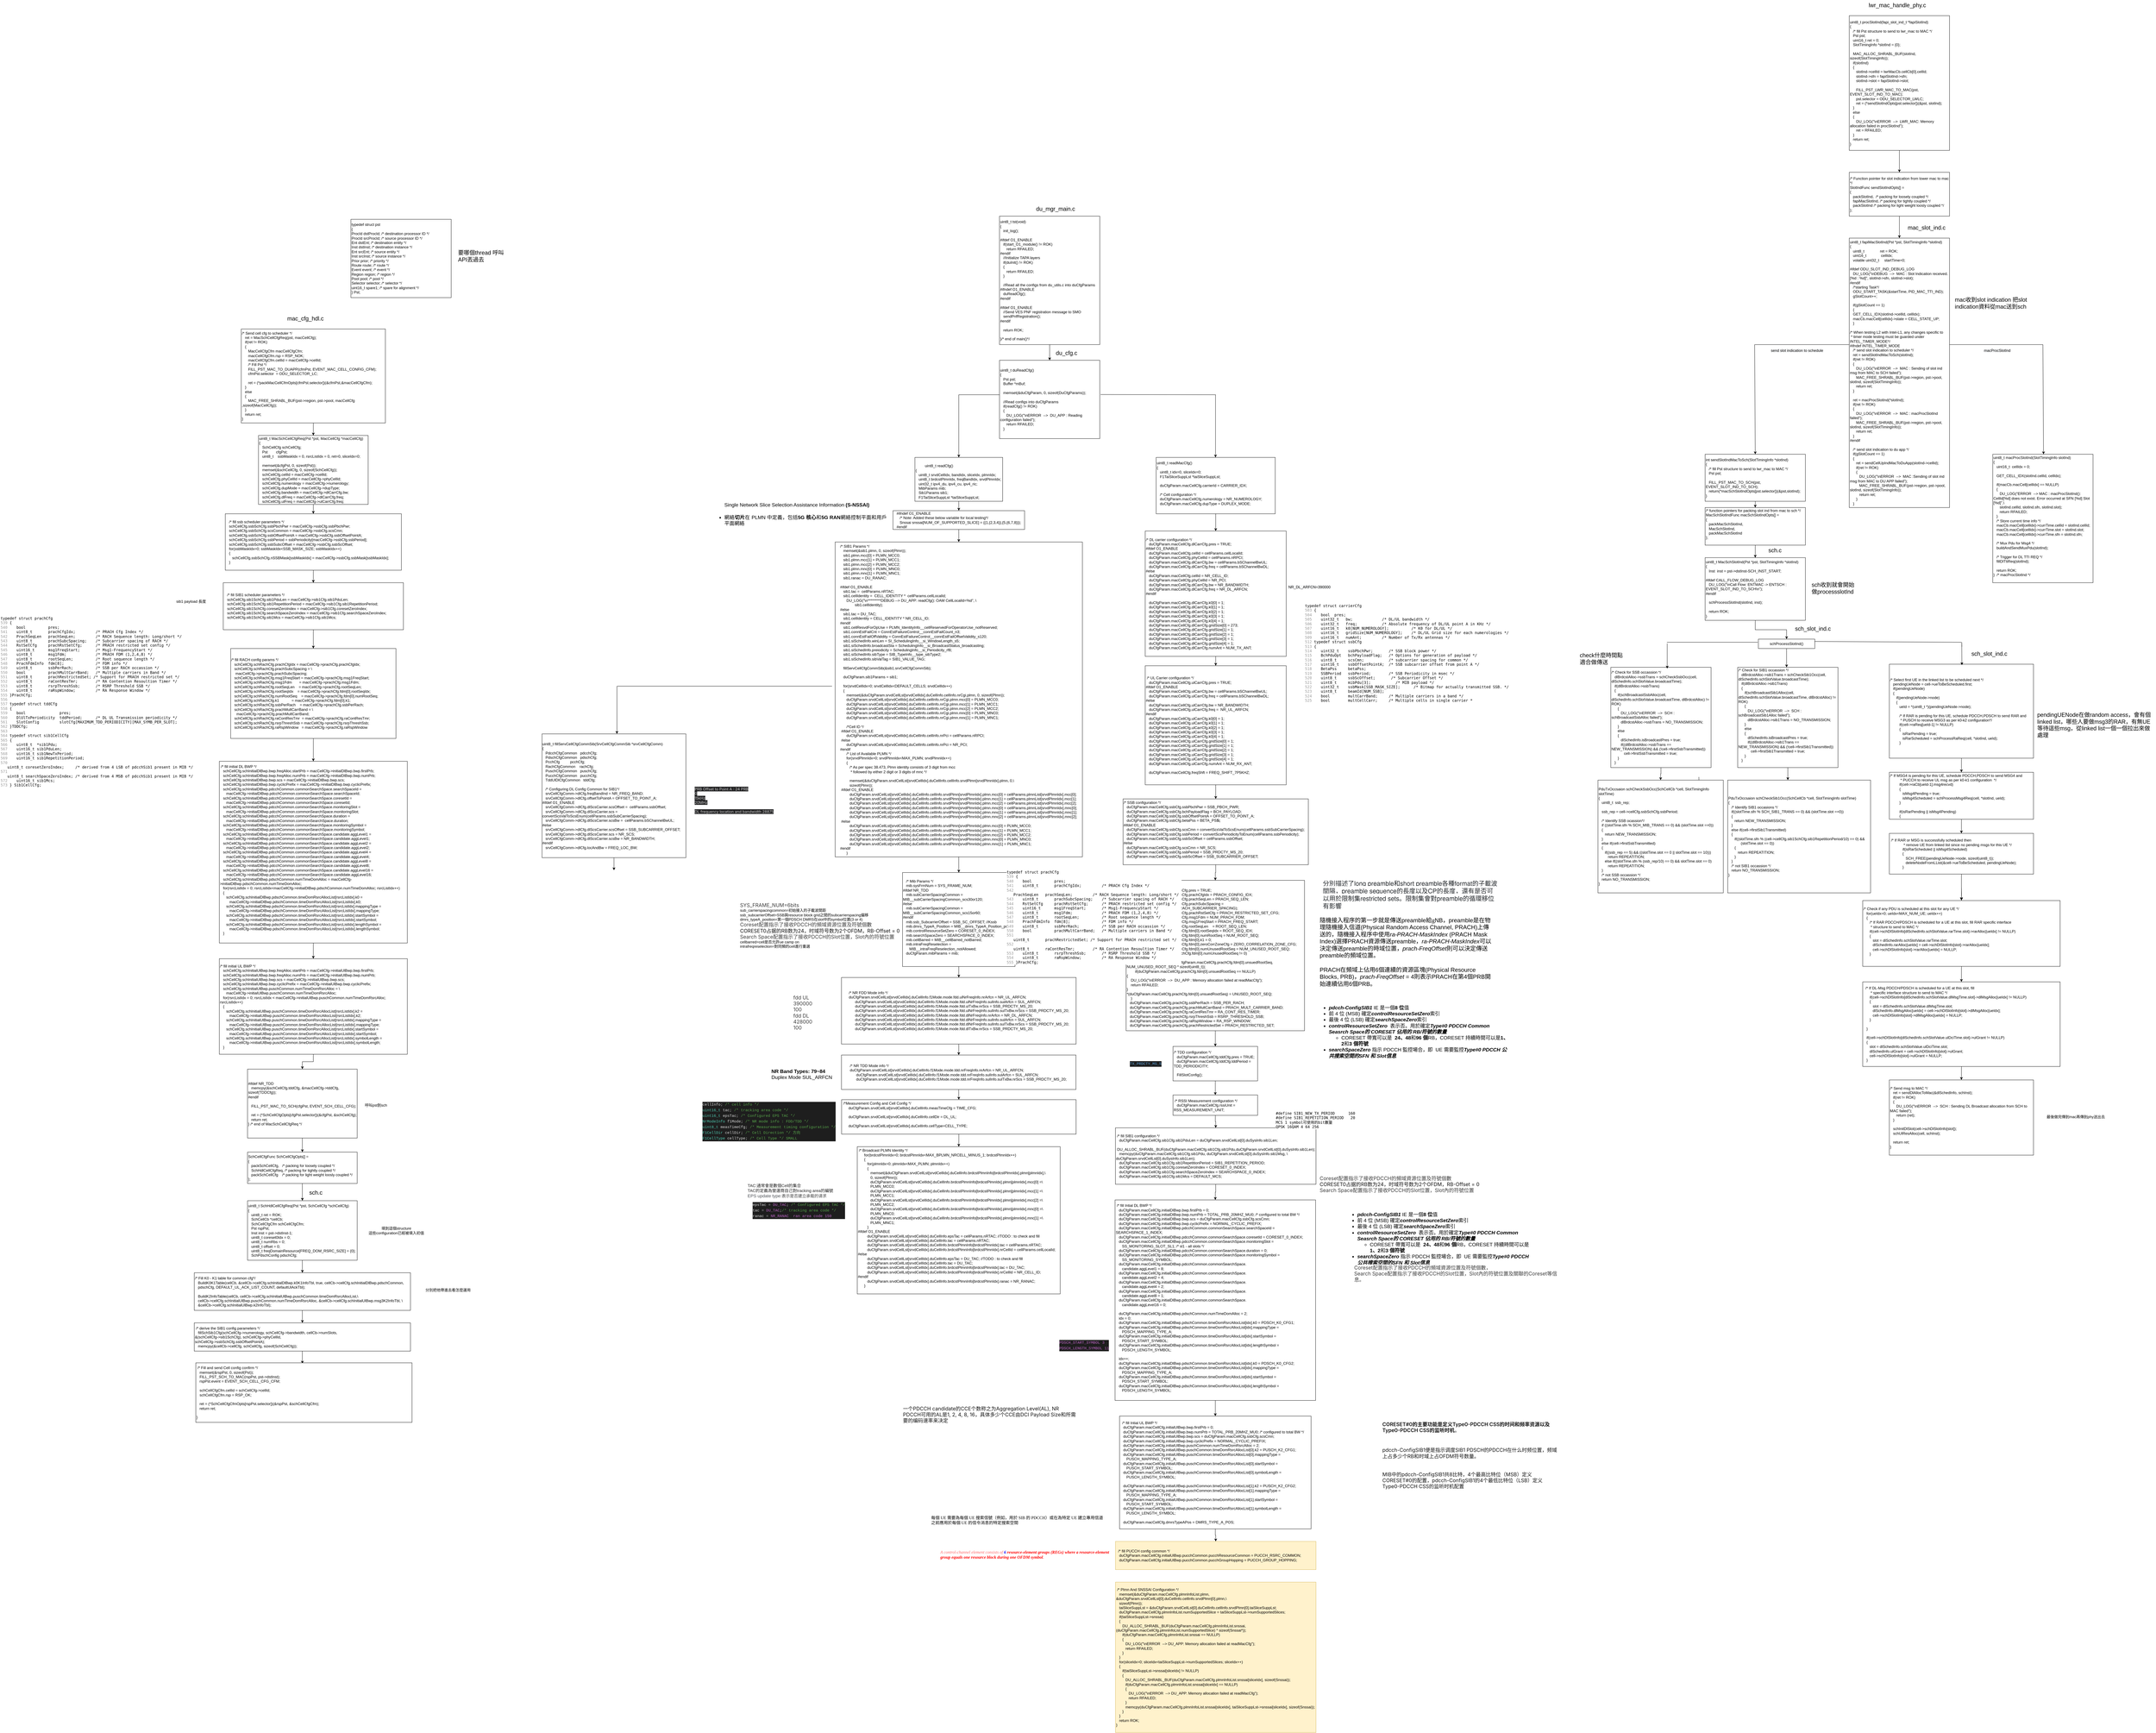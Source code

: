 <mxfile version="20.2.7" type="github">
  <diagram id="4c9493ZX0JVMc4V4SmF9" name="Page-1">
    <mxGraphModel dx="6449" dy="2913" grid="1" gridSize="10" guides="1" tooltips="1" connect="1" arrows="1" fold="1" page="1" pageScale="1" pageWidth="827" pageHeight="1169" math="0" shadow="0">
      <root>
        <mxCell id="0" />
        <mxCell id="1" parent="0" />
        <mxCell id="p64wqYi4TbKfhQqd9-dO-115" value="" style="edgeStyle=orthogonalEdgeStyle;rounded=0;orthogonalLoop=1;jettySize=auto;html=1;fontSize=18;" parent="1" source="p64wqYi4TbKfhQqd9-dO-15" target="p64wqYi4TbKfhQqd9-dO-113" edge="1">
          <mxGeometry relative="1" as="geometry" />
        </mxCell>
        <mxCell id="p64wqYi4TbKfhQqd9-dO-15" value="&lt;div&gt;uint8_t MacSchCellCfgReq(Pst *pst, MacCellCfg *macCellCfg)&lt;/div&gt;&lt;div&gt;{&lt;/div&gt;&lt;div&gt;&amp;nbsp; &amp;nbsp;SchCellCfg schCellCfg;&lt;/div&gt;&lt;div&gt;&amp;nbsp; &amp;nbsp;Pst&amp;nbsp; &amp;nbsp; &amp;nbsp; &amp;nbsp; cfgPst;&lt;/div&gt;&lt;div&gt;&amp;nbsp; &amp;nbsp;uint8_t&amp;nbsp; &amp;nbsp; ssbMaskIdx = 0, rsrcListIdx = 0, ret=0, sliceIdx=0;&lt;/div&gt;&lt;div&gt;&lt;br&gt;&lt;/div&gt;&lt;div&gt;&amp;nbsp; &amp;nbsp;memset(&amp;amp;cfgPst, 0, sizeof(Pst));&lt;/div&gt;&lt;div&gt;&amp;nbsp; &amp;nbsp;memset(&amp;amp;schCellCfg, 0, sizeof(SchCellCfg));&lt;/div&gt;&lt;div&gt;&amp;nbsp; &amp;nbsp;schCellCfg.cellId = macCellCfg-&amp;gt;cellId;&lt;/div&gt;&lt;div&gt;&amp;nbsp; &amp;nbsp;schCellCfg.phyCellId = macCellCfg-&amp;gt;phyCellId;&lt;/div&gt;&lt;div&gt;&amp;nbsp; &amp;nbsp;schCellCfg.numerology = macCellCfg-&amp;gt;numerology;&lt;/div&gt;&lt;div&gt;&amp;nbsp; &amp;nbsp;schCellCfg.dupMode = macCellCfg-&amp;gt;dupType;&lt;/div&gt;&lt;div&gt;&amp;nbsp; &amp;nbsp;schCellCfg.bandwidth = macCellCfg-&amp;gt;dlCarrCfg.bw;&lt;/div&gt;&lt;div&gt;&amp;nbsp; &amp;nbsp;schCellCfg.dlFreq = macCellCfg-&amp;gt;dlCarrCfg.freq;&lt;/div&gt;&lt;div&gt;&amp;nbsp; &amp;nbsp;schCellCfg.ulFreq = macCellCfg-&amp;gt;ulCarrCfg.freq;&lt;/div&gt;" style="rounded=0;whiteSpace=wrap;html=1;align=left;" parent="1" vertex="1">
          <mxGeometry x="-1145" y="1160" width="350" height="220" as="geometry" />
        </mxCell>
        <mxCell id="p64wqYi4TbKfhQqd9-dO-86" value="" style="edgeStyle=orthogonalEdgeStyle;rounded=0;orthogonalLoop=1;jettySize=auto;html=1;fontSize=18;" parent="1" source="p64wqYi4TbKfhQqd9-dO-17" target="p64wqYi4TbKfhQqd9-dO-19" edge="1">
          <mxGeometry relative="1" as="geometry" />
        </mxCell>
        <mxCell id="p64wqYi4TbKfhQqd9-dO-17" value="&lt;div&gt;#ifdef NR_TDD&lt;/div&gt;&lt;div&gt;&amp;nbsp; &amp;nbsp;memcpy(&amp;amp;schCellCfg.tddCfg, &amp;amp;macCellCfg-&amp;gt;tddCfg, sizeof(TDDCfg));&lt;/div&gt;&lt;div&gt;#endif&lt;/div&gt;&lt;div&gt;&lt;br&gt;&lt;/div&gt;&lt;div&gt;&amp;nbsp; &amp;nbsp;FILL_PST_MAC_TO_SCH(cfgPst, EVENT_SCH_CELL_CFG);&lt;/div&gt;&lt;div&gt;&lt;br&gt;&lt;/div&gt;&lt;div&gt;&amp;nbsp; &amp;nbsp;ret = (*SchCellCfgOpts[cfgPst.selector])(&amp;amp;cfgPst, &amp;amp;schCellCfg);&lt;/div&gt;&lt;div&gt;&amp;nbsp; &amp;nbsp;return ret;&lt;/div&gt;&lt;div&gt;} /* end of MacSchCellCfgReq */&lt;/div&gt;" style="rounded=0;whiteSpace=wrap;html=1;align=left;" parent="1" vertex="1">
          <mxGeometry x="-1179.98" y="3182.5" width="350" height="220" as="geometry" />
        </mxCell>
        <mxCell id="p64wqYi4TbKfhQqd9-dO-85" value="" style="edgeStyle=orthogonalEdgeStyle;rounded=0;orthogonalLoop=1;jettySize=auto;html=1;fontSize=18;" parent="1" source="p64wqYi4TbKfhQqd9-dO-19" target="p64wqYi4TbKfhQqd9-dO-20" edge="1">
          <mxGeometry relative="1" as="geometry" />
        </mxCell>
        <mxCell id="p64wqYi4TbKfhQqd9-dO-19" value="&lt;div&gt;SchCellCfgFunc SchCellCfgOpts[] =&lt;/div&gt;&lt;div&gt;{&lt;/div&gt;&lt;div&gt;&amp;nbsp; &amp;nbsp;packSchCellCfg,&amp;nbsp; &amp;nbsp;/* packing for loosely coupled */&lt;/div&gt;&lt;div&gt;&amp;nbsp; &amp;nbsp;SchHdlCellCfgReq, /* packing for tightly coupled */&lt;/div&gt;&lt;div&gt;&amp;nbsp; &amp;nbsp;packSchCellCfg&amp;nbsp; &amp;nbsp; /* packing for light weight loosly coupled */&lt;/div&gt;&lt;div&gt;};&lt;/div&gt;" style="rounded=0;whiteSpace=wrap;html=1;align=left;" parent="1" vertex="1">
          <mxGeometry x="-1179.98" y="3447.5" width="350" height="100" as="geometry" />
        </mxCell>
        <mxCell id="p64wqYi4TbKfhQqd9-dO-216" value="" style="edgeStyle=orthogonalEdgeStyle;rounded=0;orthogonalLoop=1;jettySize=auto;html=1;fontSize=18;" parent="1" source="p64wqYi4TbKfhQqd9-dO-20" target="p64wqYi4TbKfhQqd9-dO-69" edge="1">
          <mxGeometry relative="1" as="geometry" />
        </mxCell>
        <mxCell id="p64wqYi4TbKfhQqd9-dO-20" value="&lt;div&gt;uint8_t SchHdlCellCfgReq(Pst *pst, SchCellCfg *schCellCfg)&lt;/div&gt;&lt;div&gt;{&lt;/div&gt;&lt;div&gt;&amp;nbsp; &amp;nbsp;uint8_t ret = ROK;&lt;/div&gt;&lt;div&gt;&amp;nbsp; &amp;nbsp;SchCellCb *cellCb;&lt;/div&gt;&lt;div&gt;&amp;nbsp; &amp;nbsp;SchCellCfgCfm schCellCfgCfm;&lt;/div&gt;&lt;div&gt;&amp;nbsp; &amp;nbsp;Pst rspPst;&lt;/div&gt;&lt;div&gt;&amp;nbsp; &amp;nbsp;Inst inst = pst-&amp;gt;dstInst-1;&amp;nbsp;&lt;/div&gt;&lt;div&gt;&amp;nbsp; &amp;nbsp;uint8_t coreset0Idx = 0;&lt;/div&gt;&lt;div&gt;&amp;nbsp; &amp;nbsp;uint8_t numRbs = 0;&lt;/div&gt;&lt;div&gt;&amp;nbsp; &amp;nbsp;uint8_t offset = 0;&lt;/div&gt;&lt;div&gt;&amp;nbsp; &amp;nbsp;uint8_t freqDomainResource[FREQ_DOM_RSRC_SIZE] = {0};&lt;/div&gt;&lt;div&gt;&amp;nbsp; &amp;nbsp;SchPdschConfig pdschCfg;&lt;/div&gt;" style="rounded=0;whiteSpace=wrap;html=1;align=left;" parent="1" vertex="1">
          <mxGeometry x="-1179.98" y="3602.5" width="350" height="190" as="geometry" />
        </mxCell>
        <mxCell id="p64wqYi4TbKfhQqd9-dO-21" value="&lt;div&gt;uint8_t tst(void)&lt;/div&gt;&lt;div&gt;{&lt;/div&gt;&lt;div&gt;&amp;nbsp; &amp;nbsp;init_log();&lt;/div&gt;&lt;div&gt;&lt;br&gt;&lt;/div&gt;&lt;div&gt;#ifdef O1_ENABLE&lt;/div&gt;&lt;div&gt;&amp;nbsp; &amp;nbsp;if(start_O1_module() != ROK)&lt;/div&gt;&lt;div&gt;&amp;nbsp; &amp;nbsp; &amp;nbsp; return RFAILED;&lt;/div&gt;&lt;div&gt;#endif&lt;/div&gt;&lt;div&gt;&amp;nbsp; &amp;nbsp;//Initialize TAPA layers&lt;/div&gt;&lt;div&gt;&amp;nbsp; &amp;nbsp;if(duInit() != ROK)&lt;/div&gt;&lt;div&gt;&amp;nbsp; &amp;nbsp;{&lt;/div&gt;&lt;div&gt;&amp;nbsp; &amp;nbsp; &amp;nbsp; return RFAILED;&lt;/div&gt;&lt;div&gt;&amp;nbsp; &amp;nbsp;}&amp;nbsp;&lt;/div&gt;&lt;div&gt;&lt;br&gt;&lt;/div&gt;&lt;div&gt;&amp;nbsp; &amp;nbsp;//Read all the configs from du_utils.c into duCfgParams&lt;/div&gt;&lt;div&gt;#ifndef O1_ENABLE&lt;/div&gt;&lt;div&gt;&amp;nbsp; &amp;nbsp;duReadCfg();&lt;/div&gt;&lt;div&gt;#endif&lt;/div&gt;&lt;div&gt;&lt;br&gt;&lt;/div&gt;&lt;div&gt;#ifdef O1_ENABLE&lt;/div&gt;&lt;div&gt;&amp;nbsp; &amp;nbsp;//Send VES PNF registration message to SMO&lt;/div&gt;&lt;div&gt;&amp;nbsp; &amp;nbsp;sendPnfRegistration();&lt;/div&gt;&lt;div&gt;#endif&lt;/div&gt;&lt;div&gt;&lt;br&gt;&lt;/div&gt;&lt;div&gt;&amp;nbsp; &amp;nbsp;return ROK;&lt;/div&gt;&lt;div&gt;&lt;br&gt;&lt;/div&gt;&lt;div&gt;}/* end of main()*/&lt;/div&gt;" style="rounded=0;whiteSpace=wrap;html=1;align=left;" parent="1" vertex="1">
          <mxGeometry x="1220" y="460" width="320" height="410" as="geometry" />
        </mxCell>
        <mxCell id="p64wqYi4TbKfhQqd9-dO-22" value="&lt;div&gt;uint8_t duReadCfg()&lt;/div&gt;&lt;div&gt;{&lt;/div&gt;&lt;div&gt;&amp;nbsp; &amp;nbsp;Pst pst;&lt;/div&gt;&lt;div&gt;&amp;nbsp; &amp;nbsp;Buffer *mBuf;&lt;/div&gt;&lt;div&gt;&lt;br&gt;&lt;/div&gt;&lt;div&gt;&amp;nbsp; &amp;nbsp;memset(&amp;amp;duCfgParam, 0, sizeof(DuCfgParams));&lt;/div&gt;&lt;div&gt;&lt;br&gt;&lt;/div&gt;&lt;div&gt;&amp;nbsp; &amp;nbsp;//Read configs into duCfgParams&lt;/div&gt;&lt;div&gt;&amp;nbsp; &amp;nbsp;if(readCfg() != ROK)&lt;/div&gt;&lt;div&gt;&amp;nbsp; &amp;nbsp;{&lt;/div&gt;&lt;div&gt;&amp;nbsp; &amp;nbsp; &amp;nbsp; DU_LOG(&quot;\nERROR&amp;nbsp; --&amp;gt;&amp;nbsp; DU_APP : Reading configuration failed&quot;);&lt;/div&gt;&lt;div&gt;&amp;nbsp; &amp;nbsp; &amp;nbsp; return RFAILED;&lt;/div&gt;&lt;div&gt;&amp;nbsp; &amp;nbsp;}&lt;/div&gt;" style="rounded=0;whiteSpace=wrap;html=1;align=left;" parent="1" vertex="1">
          <mxGeometry x="1220" y="920" width="320" height="250" as="geometry" />
        </mxCell>
        <mxCell id="p64wqYi4TbKfhQqd9-dO-23" value="" style="endArrow=classic;html=1;rounded=0;exitX=0.5;exitY=1;exitDx=0;exitDy=0;entryX=0.5;entryY=0;entryDx=0;entryDy=0;" parent="1" source="p64wqYi4TbKfhQqd9-dO-21" target="p64wqYi4TbKfhQqd9-dO-22" edge="1">
          <mxGeometry width="50" height="50" relative="1" as="geometry">
            <mxPoint x="1130" y="960" as="sourcePoint" />
            <mxPoint x="1180" y="910" as="targetPoint" />
          </mxGeometry>
        </mxCell>
        <mxCell id="p64wqYi4TbKfhQqd9-dO-34" value="" style="endArrow=none;html=1;rounded=0;" parent="1" edge="1">
          <mxGeometry width="50" height="50" relative="1" as="geometry">
            <mxPoint x="1090" y="1030" as="sourcePoint" />
            <mxPoint x="1220" y="1030" as="targetPoint" />
          </mxGeometry>
        </mxCell>
        <mxCell id="p64wqYi4TbKfhQqd9-dO-35" value="" style="endArrow=none;html=1;rounded=0;exitX=1.008;exitY=0.437;exitDx=0;exitDy=0;exitPerimeter=0;" parent="1" source="p64wqYi4TbKfhQqd9-dO-22" edge="1">
          <mxGeometry width="50" height="50" relative="1" as="geometry">
            <mxPoint x="1570" y="1030" as="sourcePoint" />
            <mxPoint x="1910" y="1030" as="targetPoint" />
          </mxGeometry>
        </mxCell>
        <mxCell id="p64wqYi4TbKfhQqd9-dO-36" value="" style="endArrow=classic;html=1;rounded=0;entryX=0.5;entryY=0;entryDx=0;entryDy=0;" parent="1" edge="1">
          <mxGeometry width="50" height="50" relative="1" as="geometry">
            <mxPoint x="1909.38" y="1030" as="sourcePoint" />
            <mxPoint x="1909.38" y="1230" as="targetPoint" />
          </mxGeometry>
        </mxCell>
        <mxCell id="p64wqYi4TbKfhQqd9-dO-37" value="&lt;div&gt;uint8_t fapiMacSlotInd(Pst *pst, SlotTimingInfo *slotInd)&lt;/div&gt;&lt;div&gt;{&lt;/div&gt;&lt;div&gt;&amp;nbsp; &amp;nbsp;uint8_t&amp;nbsp; &amp;nbsp; &amp;nbsp; &amp;nbsp; &amp;nbsp; &amp;nbsp; &amp;nbsp; &amp;nbsp;ret = ROK;&lt;/div&gt;&lt;div&gt;&amp;nbsp; &amp;nbsp;uint16_t&amp;nbsp; &amp;nbsp; &amp;nbsp; &amp;nbsp; &amp;nbsp; &amp;nbsp; &amp;nbsp; cellIdx;&lt;/div&gt;&lt;div&gt;&amp;nbsp; &amp;nbsp;volatile uint32_t&amp;nbsp; &amp;nbsp; &amp;nbsp;startTime=0;&lt;/div&gt;&lt;div&gt;&lt;br&gt;&lt;/div&gt;&lt;div&gt;#ifdef ODU_SLOT_IND_DEBUG_LOG&lt;/div&gt;&lt;div&gt;&amp;nbsp; &amp;nbsp;DU_LOG(&quot;\nDEBUG&amp;nbsp; --&amp;gt;&amp;nbsp; MAC : Slot Indication received. [%d : %d]&quot;, slotInd-&amp;gt;sfn, slotInd-&amp;gt;slot);&lt;/div&gt;&lt;div&gt;#endif&lt;/div&gt;&lt;div&gt;&amp;nbsp; &amp;nbsp;/*starting Task*/&lt;/div&gt;&lt;div&gt;&amp;nbsp; &amp;nbsp;ODU_START_TASK(&amp;amp;startTime, PID_MAC_TTI_IND);&lt;/div&gt;&lt;div&gt;&amp;nbsp; &amp;nbsp;gSlotCount++;&lt;/div&gt;&lt;div&gt;&lt;br&gt;&lt;/div&gt;&lt;div&gt;&amp;nbsp; &amp;nbsp;if(gSlotCount == 1)&lt;/div&gt;&lt;div&gt;&amp;nbsp; &amp;nbsp;{&lt;/div&gt;&lt;div&gt;&lt;span style=&quot;&quot;&gt; &lt;/span&gt;&amp;nbsp; &amp;nbsp;GET_CELL_IDX(slotInd-&amp;gt;cellId, cellIdx);&lt;/div&gt;&lt;div&gt;&lt;span style=&quot;&quot;&gt; &lt;/span&gt;&amp;nbsp; &amp;nbsp;macCb.macCell[cellIdx]-&amp;gt;state = CELL_STATE_UP;&lt;/div&gt;&lt;div&gt;&amp;nbsp; &amp;nbsp;}&lt;/div&gt;&lt;div&gt;&lt;br&gt;&lt;/div&gt;&lt;div&gt;/* When testing L2 with Intel-L1, any changes specific to&amp;nbsp;&lt;/div&gt;&lt;div&gt;&amp;nbsp;* timer mode testing must be guarded under INTEL_TIMER_MODE*/&lt;/div&gt;&lt;div&gt;#ifndef INTEL_TIMER_MODE&lt;/div&gt;&lt;div&gt;&amp;nbsp; &amp;nbsp;/* send slot indication to scheduler */&lt;/div&gt;&lt;div&gt;&amp;nbsp; &amp;nbsp;ret = sendSlotIndMacToSch(slotInd);&lt;/div&gt;&lt;div&gt;&amp;nbsp; &amp;nbsp;if(ret != ROK)&lt;/div&gt;&lt;div&gt;&amp;nbsp; &amp;nbsp;{&lt;/div&gt;&lt;div&gt;&amp;nbsp; &amp;nbsp; &amp;nbsp; DU_LOG(&quot;\nERROR&amp;nbsp; --&amp;gt;&amp;nbsp; MAC : Sending of slot ind msg from MAC to SCH failed&quot;);&lt;/div&gt;&lt;div&gt;&amp;nbsp; &amp;nbsp; &amp;nbsp; MAC_FREE_SHRABL_BUF(pst-&amp;gt;region, pst-&amp;gt;pool, slotInd, sizeof(SlotTimingInfo));&lt;/div&gt;&lt;div&gt;&amp;nbsp; &amp;nbsp; &amp;nbsp; return ret;&lt;/div&gt;&lt;div&gt;&amp;nbsp; &amp;nbsp;}&lt;/div&gt;&lt;div&gt;&lt;br&gt;&lt;/div&gt;&lt;div&gt;&amp;nbsp; &amp;nbsp;ret = macProcSlotInd(*slotInd);&lt;/div&gt;&lt;div&gt;&amp;nbsp; &amp;nbsp;if(ret != ROK)&lt;/div&gt;&lt;div&gt;&amp;nbsp; &amp;nbsp;{&lt;/div&gt;&lt;div&gt;&amp;nbsp; &amp;nbsp; &amp;nbsp; DU_LOG(&quot;\nERROR&amp;nbsp; --&amp;gt;&amp;nbsp; MAC : macProcSlotInd failed&quot;);&lt;/div&gt;&lt;div&gt;&amp;nbsp; &amp;nbsp; &amp;nbsp; MAC_FREE_SHRABL_BUF(pst-&amp;gt;region, pst-&amp;gt;pool, slotInd, sizeof(SlotTimingInfo));&lt;/div&gt;&lt;div&gt;&amp;nbsp; &amp;nbsp; &amp;nbsp; return ret;&lt;/div&gt;&lt;div&gt;&amp;nbsp; &amp;nbsp;}&lt;/div&gt;&lt;div&gt;&lt;div&gt;#endif&lt;/div&gt;&lt;div&gt;&lt;br&gt;&lt;/div&gt;&lt;div&gt;&amp;nbsp; &amp;nbsp;/* send slot indication to du app */&lt;/div&gt;&lt;div&gt;&amp;nbsp; &amp;nbsp;if(gSlotCount == 1)&amp;nbsp; &amp;nbsp;&lt;/div&gt;&lt;div&gt;&amp;nbsp; &amp;nbsp;{&lt;/div&gt;&lt;div&gt;&amp;nbsp; &amp;nbsp; &amp;nbsp; ret = sendCellUpIndMacToDuApp(slotInd-&amp;gt;cellId);&lt;/div&gt;&lt;div&gt;&amp;nbsp; &amp;nbsp; &amp;nbsp; if(ret != ROK)&lt;/div&gt;&lt;div&gt;&amp;nbsp; &amp;nbsp; &amp;nbsp; {&lt;/div&gt;&lt;div&gt;&amp;nbsp; &amp;nbsp; &amp;nbsp; &amp;nbsp; &amp;nbsp;DU_LOG(&quot;\nERROR&amp;nbsp; --&amp;gt;&amp;nbsp; MAC :Sending of slot ind msg from MAC to DU APP failed&quot;);&lt;/div&gt;&lt;div&gt;&amp;nbsp; &amp;nbsp; &amp;nbsp; &amp;nbsp; &amp;nbsp;MAC_FREE_SHRABL_BUF(pst-&amp;gt;region, pst-&amp;gt;pool, slotInd, sizeof(SlotTimingInfo));&lt;/div&gt;&lt;div&gt;&amp;nbsp; &amp;nbsp; &amp;nbsp; &amp;nbsp; &amp;nbsp;return ret;&lt;/div&gt;&lt;div&gt;&amp;nbsp; &amp;nbsp; &amp;nbsp; }&lt;/div&gt;&lt;div&gt;&amp;nbsp; &amp;nbsp;}&lt;/div&gt;&lt;/div&gt;" style="rounded=0;whiteSpace=wrap;html=1;align=left;" parent="1" vertex="1">
          <mxGeometry x="3932" y="530" width="320" height="860" as="geometry" />
        </mxCell>
        <mxCell id="p64wqYi4TbKfhQqd9-dO-56" value="" style="edgeStyle=orthogonalEdgeStyle;rounded=0;orthogonalLoop=1;jettySize=auto;html=1;" parent="1" edge="1">
          <mxGeometry relative="1" as="geometry">
            <mxPoint x="3452" y="2250" as="sourcePoint" />
            <mxPoint x="3452" y="2290" as="targetPoint" />
          </mxGeometry>
        </mxCell>
        <mxCell id="p64wqYi4TbKfhQqd9-dO-167" value="" style="edgeStyle=orthogonalEdgeStyle;rounded=0;orthogonalLoop=1;jettySize=auto;html=1;fontSize=18;" parent="1" source="p64wqYi4TbKfhQqd9-dO-41" target="p64wqYi4TbKfhQqd9-dO-42" edge="1">
          <mxGeometry relative="1" as="geometry" />
        </mxCell>
        <mxCell id="p64wqYi4TbKfhQqd9-dO-41" value="&lt;div&gt;/* Check for SSB occassion */&lt;/div&gt;&lt;div&gt;&amp;nbsp; &amp;nbsp;dlBrdcstAlloc-&amp;gt;ssbTrans = schCheckSsbOcc(cell, dlSchedInfo.schSlotValue.broadcastTime);&amp;nbsp;&lt;/div&gt;&lt;div&gt;&amp;nbsp; &amp;nbsp;if(dlBrdcstAlloc-&amp;gt;ssbTrans)&lt;/div&gt;&lt;div&gt;&amp;nbsp; &amp;nbsp;{&lt;/div&gt;&lt;div&gt;&amp;nbsp; &amp;nbsp; &amp;nbsp; if(schBroadcastSsbAlloc(cell, dlSchedInfo.schSlotValue.broadcastTime, dlBrdcstAlloc) != ROK)&lt;/div&gt;&lt;div&gt;&amp;nbsp; &amp;nbsp; &amp;nbsp; {&lt;/div&gt;&lt;div&gt;&amp;nbsp; &amp;nbsp; &amp;nbsp; &amp;nbsp; &amp;nbsp;DU_LOG(&quot;\nERROR&amp;nbsp; --&amp;gt;&amp;nbsp; SCH : schBroadcastSsbAlloc failed&quot;);&lt;/div&gt;&lt;div&gt;&amp;nbsp; &amp;nbsp; &amp;nbsp; &amp;nbsp; &amp;nbsp;dlBrdcstAlloc-&amp;gt;ssbTrans = NO_TRANSMISSION;&lt;/div&gt;&lt;div&gt;&amp;nbsp; &amp;nbsp; &amp;nbsp; }&lt;/div&gt;&lt;div&gt;&amp;nbsp; &amp;nbsp; &amp;nbsp; else&amp;nbsp;&lt;/div&gt;&lt;div&gt;&amp;nbsp; &amp;nbsp; &amp;nbsp; {&lt;/div&gt;&lt;div&gt;&amp;nbsp; &amp;nbsp; &amp;nbsp; &amp;nbsp; &amp;nbsp;dlSchedInfo.isBroadcastPres = true;&lt;/div&gt;&lt;div&gt;&amp;nbsp; &amp;nbsp; &amp;nbsp; &amp;nbsp; &amp;nbsp;if((dlBrdcstAlloc-&amp;gt;ssbTrans == NEW_TRANSMISSION) &amp;amp;&amp;amp; (!cell-&amp;gt;firstSsbTransmitted))&lt;/div&gt;&lt;div&gt;&amp;nbsp; &amp;nbsp; &amp;nbsp; &amp;nbsp; &amp;nbsp; &amp;nbsp; cell-&amp;gt;firstSsbTransmitted = true;&lt;/div&gt;&lt;div&gt;&amp;nbsp; &amp;nbsp; &amp;nbsp; }&lt;/div&gt;&lt;div&gt;&amp;nbsp; &amp;nbsp;}&lt;/div&gt;" style="rounded=0;whiteSpace=wrap;html=1;align=left;" parent="1" vertex="1">
          <mxGeometry x="3171" y="1900" width="320" height="320" as="geometry" />
        </mxCell>
        <mxCell id="p64wqYi4TbKfhQqd9-dO-42" value="&lt;div&gt;PduTxOccsaion schCheckSsbOcc(SchCellCb *cell, SlotTimingInfo slotTime)&lt;/div&gt;&lt;div&gt;{&lt;/div&gt;&lt;div&gt;&amp;nbsp; &amp;nbsp;uint8_t&amp;nbsp; ssb_rep;&lt;/div&gt;&lt;div&gt;&lt;br&gt;&lt;/div&gt;&lt;div&gt;&amp;nbsp; &amp;nbsp;ssb_rep = cell-&amp;gt;cellCfg.ssbSchCfg.ssbPeriod;&lt;/div&gt;&lt;div&gt;&lt;br&gt;&lt;/div&gt;&lt;div&gt;&amp;nbsp; &amp;nbsp;/* Identify SSB ocassion*/&lt;/div&gt;&lt;div&gt;&amp;nbsp; &amp;nbsp;if ((slotTime.sfn % SCH_MIB_TRANS == 0) &amp;amp;&amp;amp; (slotTime.slot ==0))&lt;/div&gt;&lt;div&gt;&amp;nbsp; &amp;nbsp;{&lt;/div&gt;&lt;div&gt;&amp;nbsp; &amp;nbsp; &amp;nbsp; return NEW_TRANSMISSION;&lt;/div&gt;&lt;div&gt;&amp;nbsp; &amp;nbsp;}&lt;/div&gt;&lt;div&gt;&amp;nbsp; &amp;nbsp;else if(cell-&amp;gt;firstSsbTransmitted)&amp;nbsp;&lt;/div&gt;&lt;div&gt;&amp;nbsp; &amp;nbsp;{&lt;/div&gt;&lt;div&gt;&amp;nbsp; &amp;nbsp; &amp;nbsp; if((ssb_rep == 5) &amp;amp;&amp;amp; ((slotTime.slot == 0 || slotTime.slot == 10)))&lt;/div&gt;&lt;div&gt;&amp;nbsp; &amp;nbsp; &amp;nbsp; &amp;nbsp; &amp;nbsp;return REPEATITION;&lt;/div&gt;&lt;div&gt;&amp;nbsp; &amp;nbsp; &amp;nbsp; else if((slotTime.sfn % (ssb_rep/10) == 0) &amp;amp;&amp;amp; slotTime.slot == 0)&lt;/div&gt;&lt;div&gt;&amp;nbsp; &amp;nbsp; &amp;nbsp; &amp;nbsp; &amp;nbsp;return REPEATITION;&lt;/div&gt;&lt;div&gt;&amp;nbsp; &amp;nbsp;}&lt;/div&gt;&lt;div&gt;&amp;nbsp; &amp;nbsp;/* not SSB occassion */&lt;/div&gt;&lt;div&gt;&amp;nbsp; &amp;nbsp;return NO_TRANSMISSION;&lt;/div&gt;&lt;div&gt;}&lt;/div&gt;" style="rounded=0;whiteSpace=wrap;html=1;align=left;" parent="1" vertex="1">
          <mxGeometry x="3130" y="2260" width="400" height="360" as="geometry" />
        </mxCell>
        <mxCell id="p64wqYi4TbKfhQqd9-dO-107" value="" style="edgeStyle=orthogonalEdgeStyle;rounded=0;orthogonalLoop=1;jettySize=auto;html=1;fontSize=18;" parent="1" source="p64wqYi4TbKfhQqd9-dO-44" target="p64wqYi4TbKfhQqd9-dO-46" edge="1">
          <mxGeometry relative="1" as="geometry" />
        </mxCell>
        <mxCell id="p64wqYi4TbKfhQqd9-dO-44" value="&lt;div&gt;/* Select first UE in the linked list to be scheduled next */&lt;/div&gt;&lt;div&gt;&amp;nbsp; &amp;nbsp;pendingUeNode = cell-&amp;gt;ueToBeScheduled.first;&lt;/div&gt;&lt;div&gt;&amp;nbsp; &amp;nbsp;if(pendingUeNode)&lt;/div&gt;&lt;div&gt;&amp;nbsp; &amp;nbsp;{&lt;/div&gt;&lt;div&gt;&amp;nbsp; &amp;nbsp; &amp;nbsp; if(pendingUeNode-&amp;gt;node)&lt;/div&gt;&lt;div&gt;&amp;nbsp; &amp;nbsp; &amp;nbsp; {&lt;/div&gt;&lt;div&gt;&amp;nbsp; &amp;nbsp; &amp;nbsp; &amp;nbsp; &amp;nbsp;ueId = *(uint8_t *)(pendingUeNode-&amp;gt;node);&lt;/div&gt;&lt;div&gt;&lt;br&gt;&lt;/div&gt;&lt;div&gt;&amp;nbsp; &amp;nbsp; &amp;nbsp; &amp;nbsp; &amp;nbsp;/* If RAR is pending for this UE, schedule PDCCH,PDSCH to send RAR and&amp;nbsp;&lt;/div&gt;&lt;div&gt;&amp;nbsp; &amp;nbsp; &amp;nbsp; &amp;nbsp; &amp;nbsp; * PUSCH to receive MSG3 as per k0-k2 configuration*/&lt;/div&gt;&lt;div&gt;&amp;nbsp; &amp;nbsp; &amp;nbsp; &amp;nbsp; &amp;nbsp;if(cell-&amp;gt;raReq[ueId-1] != NULLP)&lt;/div&gt;&lt;div&gt;&amp;nbsp; &amp;nbsp; &amp;nbsp; &amp;nbsp; &amp;nbsp;{&lt;/div&gt;&lt;div&gt;&amp;nbsp; &amp;nbsp; &amp;nbsp; &amp;nbsp; &amp;nbsp; &amp;nbsp; isRarPending = true;&lt;/div&gt;&lt;div&gt;&amp;nbsp; &amp;nbsp; &amp;nbsp; &amp;nbsp; &amp;nbsp; &amp;nbsp; isRarScheduled = schProcessRaReq(cell, *slotInd, ueId);&lt;/div&gt;&lt;div&gt;&amp;nbsp; &amp;nbsp; &amp;nbsp; &amp;nbsp; &amp;nbsp;}&lt;/div&gt;" style="rounded=0;whiteSpace=wrap;html=1;align=left;" parent="1" vertex="1">
          <mxGeometry x="4060" y="1890" width="460" height="300" as="geometry" />
        </mxCell>
        <mxCell id="02gVL89lQie8hWmFiPp3-50" value="" style="edgeStyle=orthogonalEdgeStyle;rounded=0;orthogonalLoop=1;jettySize=auto;html=1;" edge="1" parent="1" source="p64wqYi4TbKfhQqd9-dO-46" target="p64wqYi4TbKfhQqd9-dO-148">
          <mxGeometry relative="1" as="geometry" />
        </mxCell>
        <mxCell id="p64wqYi4TbKfhQqd9-dO-46" value="&lt;div&gt;/* If MSG4 is pending for this UE, schedule PDCCH,PDSCH to send MSG4 and&lt;/div&gt;&lt;div&gt;&amp;nbsp; &amp;nbsp; &amp;nbsp; &amp;nbsp; &amp;nbsp; * PUCCH to receive UL msg as per k0-k1 configuration&amp;nbsp; */&lt;/div&gt;&lt;div&gt;&amp;nbsp; &amp;nbsp; &amp;nbsp; &amp;nbsp; &amp;nbsp;if(cell-&amp;gt;raCb[ueId-1].msg4recvd)&lt;/div&gt;&lt;div&gt;&amp;nbsp; &amp;nbsp; &amp;nbsp; &amp;nbsp; &amp;nbsp;{&lt;/div&gt;&lt;div&gt;&amp;nbsp; &amp;nbsp; &amp;nbsp; &amp;nbsp; &amp;nbsp; &amp;nbsp; isMsg4Pending = true;&lt;/div&gt;&lt;div&gt;&amp;nbsp; &amp;nbsp; &amp;nbsp; &amp;nbsp; &amp;nbsp; &amp;nbsp; isMsg4Scheduled = schProcessMsg4Req(cell, *slotInd, ueId);&lt;/div&gt;&lt;div&gt;&amp;nbsp; &amp;nbsp; &amp;nbsp; &amp;nbsp; &amp;nbsp;}&lt;/div&gt;&lt;div&gt;&lt;br&gt;&lt;/div&gt;&lt;div&gt;&amp;nbsp; &amp;nbsp; &amp;nbsp; &amp;nbsp; &amp;nbsp;if(isRarPending || isMsg4Pending)&lt;/div&gt;&lt;div&gt;&amp;nbsp; &amp;nbsp; &amp;nbsp; &amp;nbsp; &amp;nbsp;{&lt;/div&gt;" style="rounded=0;whiteSpace=wrap;html=1;align=left;" parent="1" vertex="1">
          <mxGeometry x="4060" y="2235" width="460" height="150" as="geometry" />
        </mxCell>
        <mxCell id="p64wqYi4TbKfhQqd9-dO-47" value="&lt;div&gt;/* Send msg to MAC */&lt;/div&gt;&lt;div&gt;&amp;nbsp; &amp;nbsp;ret = sendDlAllocToMac(&amp;amp;dlSchedInfo, schInst);&lt;/div&gt;&lt;div&gt;&amp;nbsp; &amp;nbsp;if(ret != ROK)&lt;/div&gt;&lt;div&gt;&amp;nbsp; &amp;nbsp;{&lt;/div&gt;&lt;div&gt;&amp;nbsp; &amp;nbsp; &amp;nbsp; DU_LOG(&quot;\nERROR&amp;nbsp; --&amp;gt;&amp;nbsp; SCH : Sending DL Broadcast allocation from SCH to MAC failed&quot;);&lt;/div&gt;&lt;div&gt;&amp;nbsp; &amp;nbsp; &amp;nbsp; return (ret);&lt;/div&gt;&lt;div&gt;&amp;nbsp; &amp;nbsp;}&lt;/div&gt;&lt;div&gt;&lt;br&gt;&lt;/div&gt;&lt;div&gt;&amp;nbsp; &amp;nbsp;schInitDlSlot(cell-&amp;gt;schDlSlotInfo[slot]);&lt;/div&gt;&lt;div&gt;&amp;nbsp; &amp;nbsp;schUlResAlloc(cell, schInst);&lt;/div&gt;&lt;div&gt;&lt;br&gt;&lt;/div&gt;&lt;div&gt;&amp;nbsp; &amp;nbsp;return ret;&lt;/div&gt;&lt;div&gt;}&lt;/div&gt;" style="rounded=0;whiteSpace=wrap;html=1;align=left;" parent="1" vertex="1">
          <mxGeometry x="4060" y="3217" width="460" height="240" as="geometry" />
        </mxCell>
        <mxCell id="p64wqYi4TbKfhQqd9-dO-89" value="" style="edgeStyle=orthogonalEdgeStyle;rounded=0;orthogonalLoop=1;jettySize=auto;html=1;fontSize=18;" parent="1" source="p64wqYi4TbKfhQqd9-dO-48" target="p64wqYi4TbKfhQqd9-dO-15" edge="1">
          <mxGeometry relative="1" as="geometry" />
        </mxCell>
        <mxCell id="p64wqYi4TbKfhQqd9-dO-48" value="&lt;div style=&quot;&quot;&gt;/* Send cell cfg to scheduler */&lt;/div&gt;&lt;div style=&quot;&quot;&gt;&amp;nbsp; &amp;nbsp;ret = MacSchCellCfgReq(pst, macCellCfg);&lt;/div&gt;&lt;div style=&quot;&quot;&gt;&amp;nbsp; &amp;nbsp;if(ret != ROK)&lt;/div&gt;&lt;div style=&quot;&quot;&gt;&amp;nbsp; &amp;nbsp;{&lt;/div&gt;&lt;div style=&quot;&quot;&gt;&amp;nbsp; &amp;nbsp; &amp;nbsp; MacCellCfgCfm macCellCfgCfm;&lt;/div&gt;&lt;div style=&quot;&quot;&gt;&amp;nbsp; &amp;nbsp; &amp;nbsp; macCellCfgCfm.rsp = RSP_NOK;&lt;/div&gt;&lt;div style=&quot;&quot;&gt;&amp;nbsp; &amp;nbsp; &amp;nbsp; macCellCfgCfm.cellId = macCellCfg-&amp;gt;cellId;&lt;/div&gt;&lt;div style=&quot;&quot;&gt;&amp;nbsp; &amp;nbsp; &amp;nbsp; /* Fill Pst */&lt;/div&gt;&lt;div style=&quot;&quot;&gt;&amp;nbsp; &amp;nbsp; &amp;nbsp; FILL_PST_MAC_TO_DUAPP(cfmPst, EVENT_MAC_CELL_CONFIG_CFM);&lt;/div&gt;&lt;div style=&quot;&quot;&gt;&amp;nbsp; &amp;nbsp; &amp;nbsp; cfmPst.selector&amp;nbsp; = ODU_SELECTOR_LC;&lt;/div&gt;&lt;div style=&quot;&quot;&gt;&lt;br&gt;&lt;/div&gt;&lt;div style=&quot;&quot;&gt;&amp;nbsp; &amp;nbsp; &amp;nbsp; ret = (*packMacCellCfmOpts[cfmPst.selector])(&amp;amp;cfmPst,&amp;amp;macCellCfgCfm);&lt;/div&gt;&lt;div style=&quot;&quot;&gt;&amp;nbsp; &amp;nbsp;}&lt;/div&gt;&lt;div style=&quot;&quot;&gt;&amp;nbsp; &amp;nbsp;else&lt;/div&gt;&lt;div style=&quot;&quot;&gt;&amp;nbsp; &amp;nbsp;{&lt;/div&gt;&lt;div style=&quot;&quot;&gt;&amp;nbsp; &amp;nbsp; &amp;nbsp; MAC_FREE_SHRABL_BUF(pst-&amp;gt;region, pst-&amp;gt;pool, macCellCfg ,sizeof(MacCellCfg));&lt;/div&gt;&lt;div style=&quot;&quot;&gt;&amp;nbsp; &amp;nbsp;}&lt;/div&gt;&lt;div style=&quot;&quot;&gt;&amp;nbsp; &amp;nbsp;return ret;&lt;/div&gt;&lt;div style=&quot;&quot;&gt;}&lt;/div&gt;" style="rounded=0;whiteSpace=wrap;html=1;align=left;" parent="1" vertex="1">
          <mxGeometry x="-1200" y="820" width="460" height="300" as="geometry" />
        </mxCell>
        <mxCell id="p64wqYi4TbKfhQqd9-dO-57" value="&lt;font style=&quot;font-size: 18px;&quot;&gt;mac_cfg_hdl.c&lt;/font&gt;" style="text;whiteSpace=wrap;html=1;" parent="1" vertex="1">
          <mxGeometry x="-1055" y="770" width="150" height="40" as="geometry" />
        </mxCell>
        <mxCell id="p64wqYi4TbKfhQqd9-dO-65" value="&lt;span style=&quot;font-size: 18px;&quot;&gt;sch.c&lt;/span&gt;" style="text;whiteSpace=wrap;html=1;" parent="1" vertex="1">
          <mxGeometry x="-984.98" y="3559.5" width="150" height="40" as="geometry" />
        </mxCell>
        <mxCell id="p64wqYi4TbKfhQqd9-dO-66" value="&lt;font style=&quot;font-size: 18px;&quot;&gt;du_mgr_main.c&lt;/font&gt;" style="text;whiteSpace=wrap;html=1;fontSize=12;" parent="1" vertex="1">
          <mxGeometry x="1335" y="420" width="90" height="40" as="geometry" />
        </mxCell>
        <mxCell id="p64wqYi4TbKfhQqd9-dO-187" value="" style="edgeStyle=orthogonalEdgeStyle;rounded=0;orthogonalLoop=1;jettySize=auto;html=1;fontSize=18;" parent="1" source="p64wqYi4TbKfhQqd9-dO-69" target="p64wqYi4TbKfhQqd9-dO-184" edge="1">
          <mxGeometry relative="1" as="geometry" />
        </mxCell>
        <mxCell id="p64wqYi4TbKfhQqd9-dO-69" value="&lt;div&gt;/* Fill K0 - K1 table for common cfg*/&amp;nbsp;&lt;/div&gt;&lt;div&gt;&amp;nbsp; &amp;nbsp;BuildK0K1Table(cellCb, &amp;amp;cellCb-&amp;gt;cellCfg.schInitialDlBwp.k0K1InfoTbl, true, cellCb-&amp;gt;cellCfg.schInitialDlBwp.pdschCommon,&lt;/div&gt;&lt;div&gt;&amp;nbsp; &amp;nbsp;pdschCfg, DEFAULT_UL_ACK_LIST_COUNT, defaultUlAckTbl);&lt;/div&gt;&lt;div&gt;&amp;nbsp; &amp;nbsp;&lt;/div&gt;&lt;div&gt;&amp;nbsp; &amp;nbsp;BuildK2InfoTable(cellCb, cellCb-&amp;gt;cellCfg.schInitialUlBwp.puschCommon.timeDomRsrcAllocList,\&lt;/div&gt;&lt;div&gt;&amp;nbsp; &amp;nbsp;cellCb-&amp;gt;cellCfg.schInitialUlBwp.puschCommon.numTimeDomRsrcAlloc, &amp;amp;cellCb-&amp;gt;cellCfg.schInitialUlBwp.msg3K2InfoTbl, \&lt;/div&gt;&lt;div&gt;&amp;nbsp; &amp;nbsp;&amp;amp;cellCb-&amp;gt;cellCfg.schInitialUlBwp.k2InfoTbl);&lt;/div&gt;" style="rounded=0;whiteSpace=wrap;html=1;align=left;" parent="1" vertex="1">
          <mxGeometry x="-1349.98" y="3832.5" width="690" height="120" as="geometry" />
        </mxCell>
        <mxCell id="p64wqYi4TbKfhQqd9-dO-71" value="&lt;div&gt;typedef struct pst&lt;/div&gt;&lt;div&gt;{&lt;/div&gt;&lt;div&gt;ProcId dstProcId; /* destination processor ID */&lt;/div&gt;&lt;div&gt;ProcId srcProcId; /* source processor ID */&lt;/div&gt;&lt;div&gt;Ent dstEnt; /* destination entity */&lt;/div&gt;&lt;div&gt;Inst dstInst; /* destination instance */&lt;/div&gt;&lt;div&gt;Ent srcEnt; /* source entity */&lt;/div&gt;&lt;div&gt;Inst srcInst; /* source instance */&lt;/div&gt;&lt;div&gt;Prior prior; /* priority */&lt;/div&gt;&lt;div&gt;Route route; /* route */&lt;/div&gt;&lt;div&gt;Event event; /* event */&lt;/div&gt;&lt;div&gt;Region region; /* region */&lt;/div&gt;&lt;div&gt;Pool pool; /* pool */&lt;/div&gt;&lt;div&gt;Selector selector; /* selector */&lt;/div&gt;&lt;div&gt;uint16_t spare1; /* spare for alignment */&lt;/div&gt;&lt;div&gt;} Pst;&lt;/div&gt;" style="rounded=0;whiteSpace=wrap;html=1;align=left;" parent="1" vertex="1">
          <mxGeometry x="-850" y="470" width="320" height="250" as="geometry" />
        </mxCell>
        <mxCell id="p64wqYi4TbKfhQqd9-dO-77" value="" style="edgeStyle=orthogonalEdgeStyle;rounded=0;orthogonalLoop=1;jettySize=auto;html=1;fontSize=18;" parent="1" source="p64wqYi4TbKfhQqd9-dO-72" target="p64wqYi4TbKfhQqd9-dO-75" edge="1">
          <mxGeometry relative="1" as="geometry" />
        </mxCell>
        <mxCell id="p64wqYi4TbKfhQqd9-dO-72" value="&lt;div&gt;uint8_t procSlotInd(fapi_slot_ind_t *fapiSlotInd)&lt;/div&gt;&lt;div&gt;{&lt;/div&gt;&lt;div&gt;&amp;nbsp; &amp;nbsp;/* fill Pst structure to send to lwr_mac to MAC */&lt;/div&gt;&lt;div&gt;&amp;nbsp; &amp;nbsp;Pst pst;&lt;/div&gt;&lt;div&gt;&amp;nbsp; &amp;nbsp;uint16_t ret = 0;&lt;/div&gt;&lt;div&gt;&amp;nbsp; &amp;nbsp;SlotTimingInfo *slotInd = {0};&lt;/div&gt;&lt;div&gt;&lt;br&gt;&lt;/div&gt;&lt;div&gt;&amp;nbsp; &amp;nbsp;MAC_ALLOC_SHRABL_BUF(slotInd, sizeof(SlotTimingInfo));&lt;/div&gt;&lt;div&gt;&amp;nbsp; &amp;nbsp;if(slotInd)&lt;/div&gt;&lt;div&gt;&amp;nbsp; &amp;nbsp;{&lt;/div&gt;&lt;div&gt;&amp;nbsp; &amp;nbsp; &amp;nbsp; slotInd-&amp;gt;cellId = lwrMacCb.cellCb[0].cellId;&amp;nbsp;&lt;/div&gt;&lt;div&gt;&amp;nbsp; &amp;nbsp; &amp;nbsp; slotInd-&amp;gt;sfn = fapiSlotInd-&amp;gt;sfn;&lt;/div&gt;&lt;div&gt;&amp;nbsp; &amp;nbsp; &amp;nbsp; slotInd-&amp;gt;slot = fapiSlotInd-&amp;gt;slot;&lt;/div&gt;&lt;div&gt;&lt;br&gt;&lt;/div&gt;&lt;div&gt;&amp;nbsp; &amp;nbsp; &amp;nbsp; FILL_PST_LWR_MAC_TO_MAC(pst, EVENT_SLOT_IND_TO_MAC);&lt;/div&gt;&lt;div&gt;&amp;nbsp; &amp;nbsp; &amp;nbsp; pst.selector = ODU_SELECTOR_LWLC;&lt;/div&gt;&lt;div&gt;&amp;nbsp; &amp;nbsp; &amp;nbsp; ret = (*sendSlotIndOpts[pst.selector])(&amp;amp;pst, slotInd);&lt;/div&gt;&lt;div&gt;&amp;nbsp; &amp;nbsp;}&lt;/div&gt;&lt;div&gt;&amp;nbsp; &amp;nbsp;else&lt;/div&gt;&lt;div&gt;&amp;nbsp; &amp;nbsp;{&lt;/div&gt;&lt;div&gt;&amp;nbsp; &amp;nbsp; &amp;nbsp; DU_LOG(&quot;\nERROR&amp;nbsp; --&amp;gt;&amp;nbsp; LWR_MAC: Memory allocation failed in procSlotInd&quot;);&lt;/div&gt;&lt;div&gt;&amp;nbsp; &amp;nbsp; &amp;nbsp; ret = RFAILED;&lt;/div&gt;&lt;div&gt;&amp;nbsp; &amp;nbsp;}&lt;/div&gt;&lt;div&gt;&amp;nbsp; &amp;nbsp;return ret;&lt;/div&gt;&lt;div&gt;}&lt;/div&gt;" style="rounded=0;whiteSpace=wrap;html=1;align=left;" parent="1" vertex="1">
          <mxGeometry x="3932" y="-180" width="320" height="430" as="geometry" />
        </mxCell>
        <mxCell id="p64wqYi4TbKfhQqd9-dO-73" value="lwr_mac_handle_phy.c" style="text;whiteSpace=wrap;html=1;fontSize=18;" parent="1" vertex="1">
          <mxGeometry x="3992" y="-230" width="220" height="50" as="geometry" />
        </mxCell>
        <mxCell id="p64wqYi4TbKfhQqd9-dO-79" value="" style="edgeStyle=orthogonalEdgeStyle;rounded=0;orthogonalLoop=1;jettySize=auto;html=1;fontSize=18;" parent="1" source="p64wqYi4TbKfhQqd9-dO-75" target="p64wqYi4TbKfhQqd9-dO-37" edge="1">
          <mxGeometry relative="1" as="geometry" />
        </mxCell>
        <mxCell id="p64wqYi4TbKfhQqd9-dO-75" value="&lt;div&gt;/* Function pointer for slot indication from lower mac to mac */&lt;/div&gt;&lt;div&gt;SlotIndFunc sendSlotIndOpts[] =&lt;/div&gt;&lt;div&gt;{&lt;/div&gt;&lt;div&gt;&amp;nbsp; &amp;nbsp;packSlotInd,&amp;nbsp; /* packing for loosely coupled */&lt;/div&gt;&lt;div&gt;&amp;nbsp; &amp;nbsp;fapiMacSlotInd, /* packing for tightly coupled */&lt;/div&gt;&lt;div&gt;&amp;nbsp; &amp;nbsp;packSlotInd /* packing for light weight loosly coupled */&lt;/div&gt;&lt;div&gt;};&lt;/div&gt;" style="rounded=0;whiteSpace=wrap;html=1;align=left;" parent="1" vertex="1">
          <mxGeometry x="3932" y="320" width="320" height="140" as="geometry" />
        </mxCell>
        <mxCell id="p64wqYi4TbKfhQqd9-dO-76" value="mac_slot_ind.c" style="text;whiteSpace=wrap;html=1;fontSize=18;" parent="1" vertex="1">
          <mxGeometry x="4117" y="480" width="150" height="50" as="geometry" />
        </mxCell>
        <mxCell id="p64wqYi4TbKfhQqd9-dO-93" value="" style="edgeStyle=orthogonalEdgeStyle;rounded=0;orthogonalLoop=1;jettySize=auto;html=1;fontSize=18;" parent="1" source="p64wqYi4TbKfhQqd9-dO-90" target="p64wqYi4TbKfhQqd9-dO-92" edge="1">
          <mxGeometry relative="1" as="geometry" />
        </mxCell>
        <mxCell id="p64wqYi4TbKfhQqd9-dO-90" value="&lt;div&gt;int sendSlotIndMacToSch(SlotTimingInfo *slotInd)&lt;/div&gt;&lt;div&gt;{&lt;/div&gt;&lt;div&gt;&amp;nbsp; &amp;nbsp;/* fill Pst structure to send to lwr_mac to MAC */&lt;/div&gt;&lt;div&gt;&amp;nbsp; &amp;nbsp;Pst pst;&lt;/div&gt;&lt;div&gt;&lt;br&gt;&lt;/div&gt;&lt;div&gt;&amp;nbsp; &amp;nbsp;FILL_PST_MAC_TO_SCH(pst, EVENT_SLOT_IND_TO_SCH);&lt;/div&gt;&lt;div&gt;&amp;nbsp; &amp;nbsp;return(*macSchSlotIndOpts[pst.selector])(&amp;amp;pst,slotInd);&lt;/div&gt;&lt;div&gt;}&lt;/div&gt;" style="rounded=0;whiteSpace=wrap;html=1;align=left;" parent="1" vertex="1">
          <mxGeometry x="3472" y="1220" width="320" height="150" as="geometry" />
        </mxCell>
        <mxCell id="p64wqYi4TbKfhQqd9-dO-97" value="" style="edgeStyle=orthogonalEdgeStyle;rounded=0;orthogonalLoop=1;jettySize=auto;html=1;fontSize=18;" parent="1" source="p64wqYi4TbKfhQqd9-dO-92" target="p64wqYi4TbKfhQqd9-dO-95" edge="1">
          <mxGeometry relative="1" as="geometry" />
        </mxCell>
        <mxCell id="p64wqYi4TbKfhQqd9-dO-92" value="&lt;div&gt;/* function pointers for packing slot ind from mac to sch */&lt;/div&gt;&lt;div&gt;MacSchSlotIndFunc macSchSlotIndOpts[] =&lt;/div&gt;&lt;div&gt;{&lt;/div&gt;&lt;div&gt;&amp;nbsp; &amp;nbsp;packMacSchSlotInd,&lt;/div&gt;&lt;div&gt;&amp;nbsp; &amp;nbsp;MacSchSlotInd,&lt;/div&gt;&lt;div&gt;&amp;nbsp; &amp;nbsp;packMacSchSlotInd&lt;/div&gt;&lt;div&gt;};&lt;/div&gt;&lt;div&gt;&lt;br&gt;&lt;/div&gt;" style="rounded=0;whiteSpace=wrap;html=1;align=left;" parent="1" vertex="1">
          <mxGeometry x="3472" y="1390" width="320" height="120" as="geometry" />
        </mxCell>
        <mxCell id="p64wqYi4TbKfhQqd9-dO-130" value="" style="edgeStyle=orthogonalEdgeStyle;rounded=0;orthogonalLoop=1;jettySize=auto;html=1;fontSize=18;" parent="1" source="p64wqYi4TbKfhQqd9-dO-95" target="p64wqYi4TbKfhQqd9-dO-118" edge="1">
          <mxGeometry relative="1" as="geometry" />
        </mxCell>
        <mxCell id="p64wqYi4TbKfhQqd9-dO-95" value="&lt;div&gt;&lt;div&gt;uint8_t MacSchSlotInd(Pst *pst, SlotTimingInfo *slotInd)&lt;/div&gt;&lt;div&gt;{&lt;/div&gt;&lt;div&gt;&amp;nbsp; &amp;nbsp;Inst&amp;nbsp; inst = pst-&amp;gt;dstInst-SCH_INST_START;&lt;/div&gt;&lt;div&gt;&lt;br&gt;&lt;/div&gt;&lt;div&gt;#ifdef CALL_FLOW_DEBUG_LOG&lt;/div&gt;&lt;div&gt;&amp;nbsp; &amp;nbsp;DU_LOG(&quot;\nCall Flow: ENTMAC -&amp;gt; ENTSCH : EVENT_SLOT_IND_TO_SCH\n&quot;);&lt;/div&gt;&lt;div&gt;#endif&lt;/div&gt;&lt;div&gt;&lt;br&gt;&lt;/div&gt;&lt;div&gt;&amp;nbsp; &amp;nbsp;schProcessSlotInd(slotInd, inst);&lt;/div&gt;&lt;div&gt;&lt;br&gt;&lt;/div&gt;&lt;div&gt;&amp;nbsp; &amp;nbsp;return ROK;&lt;/div&gt;&lt;div&gt;}&amp;nbsp;&lt;/div&gt;&lt;/div&gt;" style="rounded=0;whiteSpace=wrap;html=1;align=left;" parent="1" vertex="1">
          <mxGeometry x="3472" y="1550" width="320" height="200" as="geometry" />
        </mxCell>
        <mxCell id="p64wqYi4TbKfhQqd9-dO-104" value="sch_slot_ind.c" style="text;whiteSpace=wrap;html=1;fontSize=18;" parent="1" vertex="1">
          <mxGeometry x="4320" y="1840" width="230" height="50" as="geometry" />
        </mxCell>
        <mxCell id="p64wqYi4TbKfhQqd9-dO-111" value="sch_slot_ind.c" style="text;whiteSpace=wrap;html=1;fontSize=18;" parent="1" vertex="1">
          <mxGeometry x="3757" y="1760" width="150" height="50" as="geometry" />
        </mxCell>
        <mxCell id="p64wqYi4TbKfhQqd9-dO-112" value="sch.c" style="text;whiteSpace=wrap;html=1;fontSize=18;" parent="1" vertex="1">
          <mxGeometry x="3672" y="1510" width="150" height="50" as="geometry" />
        </mxCell>
        <mxCell id="p64wqYi4TbKfhQqd9-dO-176" value="" style="edgeStyle=orthogonalEdgeStyle;rounded=0;orthogonalLoop=1;jettySize=auto;html=1;fontSize=18;" parent="1" source="p64wqYi4TbKfhQqd9-dO-113" target="p64wqYi4TbKfhQqd9-dO-175" edge="1">
          <mxGeometry relative="1" as="geometry" />
        </mxCell>
        <mxCell id="p64wqYi4TbKfhQqd9-dO-113" value="&lt;div&gt;&amp;nbsp; &amp;nbsp;/* fill ssb scheduler parameters */&lt;/div&gt;&lt;div&gt;&amp;nbsp; &amp;nbsp;schCellCfg.ssbSchCfg.ssbPbchPwr = macCellCfg-&amp;gt;ssbCfg.ssbPbchPwr;&lt;/div&gt;&lt;div&gt;&amp;nbsp; &amp;nbsp;schCellCfg.ssbSchCfg.scsCommon = macCellCfg-&amp;gt;ssbCfg.scsCmn;&lt;/div&gt;&lt;div&gt;&amp;nbsp; &amp;nbsp;schCellCfg.ssbSchCfg.ssbOffsetPointA = macCellCfg-&amp;gt;ssbCfg.ssbOffsetPointA;&lt;/div&gt;&lt;div&gt;&amp;nbsp; &amp;nbsp;schCellCfg.ssbSchCfg.ssbPeriod = ssbPeriodicity[macCellCfg-&amp;gt;ssbCfg.ssbPeriod];&lt;/div&gt;&lt;div&gt;&amp;nbsp; &amp;nbsp;schCellCfg.ssbSchCfg.ssbSubcOffset = macCellCfg-&amp;gt;ssbCfg.ssbScOffset;&lt;/div&gt;&lt;div&gt;&amp;nbsp; &amp;nbsp;for(ssbMaskIdx=0; ssbMaskIdx&amp;lt;SSB_MASK_SIZE; ssbMaskIdx++)&lt;/div&gt;&lt;div&gt;&amp;nbsp; &amp;nbsp;{&lt;/div&gt;&lt;div&gt;&amp;nbsp; &amp;nbsp; &amp;nbsp; schCellCfg.ssbSchCfg.nSSBMask[ssbMaskIdx] = macCellCfg-&amp;gt;ssbCfg.ssbMask[ssbMaskIdx];&lt;/div&gt;&lt;div&gt;&amp;nbsp; &amp;nbsp;}&lt;/div&gt;" style="rounded=0;whiteSpace=wrap;html=1;align=left;" parent="1" vertex="1">
          <mxGeometry x="-1250.97" y="1410" width="562" height="180" as="geometry" />
        </mxCell>
        <mxCell id="p64wqYi4TbKfhQqd9-dO-194" value="" style="edgeStyle=orthogonalEdgeStyle;rounded=0;orthogonalLoop=1;jettySize=auto;html=1;fontSize=18;" parent="1" source="p64wqYi4TbKfhQqd9-dO-116" target="p64wqYi4TbKfhQqd9-dO-193" edge="1">
          <mxGeometry relative="1" as="geometry" />
        </mxCell>
        <mxCell id="p64wqYi4TbKfhQqd9-dO-116" value="&lt;div&gt;&lt;br&gt;&lt;/div&gt;&lt;div&gt;&amp;nbsp; &amp;nbsp; &amp;nbsp; &amp;nbsp; &amp;nbsp;uint8_t readCfg()&lt;/div&gt;&lt;div&gt;{&lt;/div&gt;&lt;div&gt;&amp;nbsp; &amp;nbsp;uint8_t srvdCellIdx, bandIdx, sliceIdx, plmnIdx;&lt;/div&gt;&lt;div&gt;&amp;nbsp; &amp;nbsp;uint8_t brdcstPlmnIdx, freqBandIdx, srvdPlmnIdx;&lt;/div&gt;&lt;div&gt;&amp;nbsp; &amp;nbsp;uint32_t ipv4_du, ipv4_cu, ipv4_ric;&lt;/div&gt;&lt;div&gt;&amp;nbsp; &amp;nbsp;MibParams mib;&lt;/div&gt;&lt;div&gt;&amp;nbsp; &amp;nbsp;Sib1Params sib1;&lt;/div&gt;&lt;div&gt;&amp;nbsp; &amp;nbsp;F1TaiSliceSuppLst *taiSliceSuppLst;&lt;/div&gt;" style="rounded=0;whiteSpace=wrap;html=1;align=left;" parent="1" vertex="1">
          <mxGeometry x="950" y="1230" width="280" height="140" as="geometry" />
        </mxCell>
        <mxCell id="p64wqYi4TbKfhQqd9-dO-161" value="" style="edgeStyle=orthogonalEdgeStyle;rounded=0;orthogonalLoop=1;jettySize=auto;html=1;fontSize=18;" parent="1" source="p64wqYi4TbKfhQqd9-dO-117" target="p64wqYi4TbKfhQqd9-dO-158" edge="1">
          <mxGeometry relative="1" as="geometry" />
        </mxCell>
        <mxCell id="p64wqYi4TbKfhQqd9-dO-117" value="&lt;div&gt;uint8_t readMacCfg()&lt;/div&gt;&lt;div&gt;{&lt;/div&gt;&lt;div&gt;&amp;nbsp; &amp;nbsp;uint8_t idx=0, sliceIdx=0;&lt;/div&gt;&lt;div&gt;&amp;nbsp; &amp;nbsp;F1TaiSliceSuppLst *taiSliceSuppLst;&lt;/div&gt;&lt;div&gt;&lt;br&gt;&lt;/div&gt;&lt;div&gt;&amp;nbsp; &amp;nbsp;duCfgParam.macCellCfg.carrierId = CARRIER_IDX;&lt;/div&gt;&lt;div&gt;&lt;br&gt;&lt;/div&gt;&lt;div&gt;&amp;nbsp; &amp;nbsp;/* Cell configuration */&lt;/div&gt;&lt;div&gt;&amp;nbsp; &amp;nbsp;duCfgParam.macCellCfg.numerology = NR_NUMEROLOGY;&lt;/div&gt;&lt;div&gt;&amp;nbsp; &amp;nbsp;duCfgParam.macCellCfg.dupType = DUPLEX_MODE;&lt;/div&gt;&lt;div&gt;&lt;br&gt;&lt;/div&gt;" style="rounded=0;whiteSpace=wrap;html=1;align=left;" parent="1" vertex="1">
          <mxGeometry x="1720" y="1230" width="380" height="180" as="geometry" />
        </mxCell>
        <mxCell id="p64wqYi4TbKfhQqd9-dO-140" value="" style="edgeStyle=orthogonalEdgeStyle;rounded=0;orthogonalLoop=1;jettySize=auto;html=1;fontSize=18;" parent="1" source="p64wqYi4TbKfhQqd9-dO-118" target="p64wqYi4TbKfhQqd9-dO-127" edge="1">
          <mxGeometry relative="1" as="geometry">
            <Array as="points">
              <mxPoint x="3732" y="1880" />
              <mxPoint x="3732" y="1880" />
            </Array>
          </mxGeometry>
        </mxCell>
        <mxCell id="p64wqYi4TbKfhQqd9-dO-118" value="schProcessSlotInd()" style="rounded=0;whiteSpace=wrap;html=1;align=center;" parent="1" vertex="1">
          <mxGeometry x="3642" y="1810" width="180" height="30" as="geometry" />
        </mxCell>
        <mxCell id="p64wqYi4TbKfhQqd9-dO-121" value="" style="endArrow=none;html=1;rounded=0;fontSize=18;" parent="1" edge="1">
          <mxGeometry width="50" height="50" relative="1" as="geometry">
            <mxPoint x="3630" y="870" as="sourcePoint" />
            <mxPoint x="3932" y="870" as="targetPoint" />
          </mxGeometry>
        </mxCell>
        <mxCell id="p64wqYi4TbKfhQqd9-dO-122" value="" style="endArrow=classic;html=1;rounded=0;fontSize=18;entryX=0.5;entryY=0;entryDx=0;entryDy=0;" parent="1" target="p64wqYi4TbKfhQqd9-dO-90" edge="1">
          <mxGeometry width="50" height="50" relative="1" as="geometry">
            <mxPoint x="3630" y="870" as="sourcePoint" />
            <mxPoint x="3850" y="1000" as="targetPoint" />
          </mxGeometry>
        </mxCell>
        <mxCell id="p64wqYi4TbKfhQqd9-dO-123" value="" style="endArrow=none;html=1;rounded=0;fontSize=18;" parent="1" edge="1">
          <mxGeometry width="50" height="50" relative="1" as="geometry">
            <mxPoint x="4252" y="870" as="sourcePoint" />
            <mxPoint x="4550" y="870" as="targetPoint" />
          </mxGeometry>
        </mxCell>
        <mxCell id="p64wqYi4TbKfhQqd9-dO-124" value="" style="endArrow=classic;html=1;rounded=0;fontSize=18;entryX=0.5;entryY=0;entryDx=0;entryDy=0;" parent="1" edge="1">
          <mxGeometry width="50" height="50" relative="1" as="geometry">
            <mxPoint x="4550" y="870" as="sourcePoint" />
            <mxPoint x="4552" y="1220" as="targetPoint" />
          </mxGeometry>
        </mxCell>
        <mxCell id="p64wqYi4TbKfhQqd9-dO-125" value="&lt;div&gt;uint8_t macProcSlotInd(SlotTimingInfo slotInd)&lt;/div&gt;&lt;div&gt;{&lt;/div&gt;&lt;div&gt;&amp;nbsp; &amp;nbsp;uint16_t&amp;nbsp; cellIdx = 0;&lt;/div&gt;&lt;div&gt;&lt;br&gt;&lt;/div&gt;&lt;div&gt;&amp;nbsp; &amp;nbsp;GET_CELL_IDX(slotInd.cellId, cellIdx);&lt;/div&gt;&lt;div&gt;&amp;nbsp; &amp;nbsp;&lt;/div&gt;&lt;div&gt;&amp;nbsp; &amp;nbsp;if(macCb.macCell[cellIdx] == NULLP)&lt;/div&gt;&lt;div&gt;&amp;nbsp; &amp;nbsp;{&lt;/div&gt;&lt;div&gt;&amp;nbsp; &amp;nbsp; &amp;nbsp; DU_LOG(&quot;ERROR&amp;nbsp; --&amp;gt; MAC : macProcSlotInd(): CellId[%d] does not exist. Error occurred at SFN [%d] Slot [%d]&quot;,\&lt;/div&gt;&lt;div&gt;&amp;nbsp; &amp;nbsp; &amp;nbsp; slotInd.cellId, slotInd.sfn, slotInd.slot);&lt;/div&gt;&lt;div&gt;&amp;nbsp; &amp;nbsp; &amp;nbsp; return RFAILED;&lt;/div&gt;&lt;div&gt;&amp;nbsp; &amp;nbsp;}&lt;/div&gt;&lt;div&gt;&amp;nbsp; &amp;nbsp;/* Store current time info */&lt;/div&gt;&lt;div&gt;&amp;nbsp; &amp;nbsp;macCb.macCell[cellIdx]-&amp;gt;currTime.cellId = slotInd.cellId;&lt;/div&gt;&lt;div&gt;&amp;nbsp; &amp;nbsp;macCb.macCell[cellIdx]-&amp;gt;currTime.slot = slotInd.slot;&lt;/div&gt;&lt;div&gt;&amp;nbsp; &amp;nbsp;macCb.macCell[cellIdx]-&amp;gt;currTime.sfn = slotInd.sfn;&lt;/div&gt;&lt;div&gt;&lt;br&gt;&lt;/div&gt;&lt;div&gt;&amp;nbsp; &amp;nbsp;/* Mux Pdu for Msg4 */&lt;/div&gt;&lt;div&gt;&amp;nbsp; &amp;nbsp;buildAndSendMuxPdu(slotInd);&lt;/div&gt;&lt;div&gt;&lt;br&gt;&lt;/div&gt;&lt;div&gt;&amp;nbsp; &amp;nbsp;/* Trigger for DL TTI REQ */&lt;/div&gt;&lt;div&gt;&amp;nbsp; &amp;nbsp;fillDlTtiReq(slotInd);&lt;/div&gt;&lt;div&gt;&lt;br&gt;&lt;/div&gt;&lt;div&gt;&amp;nbsp; &amp;nbsp;return ROK;&lt;/div&gt;&lt;div&gt;}&amp;nbsp; /* macProcSlotInd */&lt;/div&gt;&lt;div&gt;&lt;br&gt;&lt;/div&gt;" style="rounded=0;whiteSpace=wrap;html=1;align=left;" parent="1" vertex="1">
          <mxGeometry x="4390" y="1220" width="320" height="410" as="geometry" />
        </mxCell>
        <mxCell id="p64wqYi4TbKfhQqd9-dO-126" value="" style="edgeStyle=orthogonalEdgeStyle;rounded=0;orthogonalLoop=1;jettySize=auto;html=1;" parent="1" source="p64wqYi4TbKfhQqd9-dO-127" edge="1">
          <mxGeometry relative="1" as="geometry">
            <mxPoint x="3736" y="2260" as="targetPoint" />
          </mxGeometry>
        </mxCell>
        <mxCell id="p64wqYi4TbKfhQqd9-dO-127" value="&lt;div&gt;/* Check for SIB1 occassion */&lt;/div&gt;&lt;div&gt;&amp;nbsp; &amp;nbsp;dlBrdcstAlloc-&amp;gt;sib1Trans = schCheckSib1Occ(cell, dlSchedInfo.schSlotValue.broadcastTime);&lt;/div&gt;&lt;div&gt;&amp;nbsp; &amp;nbsp;if(dlBrdcstAlloc-&amp;gt;sib1Trans)&lt;/div&gt;&lt;div&gt;&amp;nbsp; &amp;nbsp;{&lt;/div&gt;&lt;div&gt;&amp;nbsp; &amp;nbsp; &amp;nbsp; if(schBroadcastSib1Alloc(cell, dlSchedInfo.schSlotValue.broadcastTime, dlBrdcstAlloc) != ROK)&lt;/div&gt;&lt;div&gt;&amp;nbsp; &amp;nbsp; &amp;nbsp; {&lt;/div&gt;&lt;div&gt;&amp;nbsp; &amp;nbsp; &amp;nbsp; &amp;nbsp; &amp;nbsp;DU_LOG(&quot;\nERROR&amp;nbsp; --&amp;gt;&amp;nbsp; SCH : schBroadcastSib1Alloc failed&quot;);&lt;/div&gt;&lt;div&gt;&amp;nbsp; &amp;nbsp; &amp;nbsp; &amp;nbsp; &amp;nbsp;dlBrdcstAlloc-&amp;gt;sib1Trans = NO_TRANSMISSION;&lt;/div&gt;&lt;div&gt;&amp;nbsp; &amp;nbsp; &amp;nbsp; }&lt;/div&gt;&lt;div&gt;&amp;nbsp; &amp;nbsp; &amp;nbsp; else&amp;nbsp;&lt;/div&gt;&lt;div&gt;&amp;nbsp; &amp;nbsp; &amp;nbsp; {&lt;/div&gt;&lt;div&gt;&amp;nbsp; &amp;nbsp; &amp;nbsp; &amp;nbsp; &amp;nbsp;dlSchedInfo.isBroadcastPres = true;&lt;/div&gt;&lt;div&gt;&amp;nbsp; &amp;nbsp; &amp;nbsp; &amp;nbsp; &amp;nbsp;if((dlBrdcstAlloc-&amp;gt;sib1Trans == NEW_TRANSMISSION) &amp;amp;&amp;amp; (!cell-&amp;gt;firstSib1Transmitted))&lt;/div&gt;&lt;div&gt;&amp;nbsp; &amp;nbsp; &amp;nbsp; &amp;nbsp; &amp;nbsp; &amp;nbsp; cell-&amp;gt;firstSib1Transmitted = true;&lt;/div&gt;&lt;div&gt;&amp;nbsp; &amp;nbsp; &amp;nbsp; }&lt;/div&gt;&lt;div&gt;&amp;nbsp; &amp;nbsp;}&lt;/div&gt;&lt;div&gt;&lt;br&gt;&lt;/div&gt;" style="rounded=0;whiteSpace=wrap;html=1;align=left;" parent="1" vertex="1">
          <mxGeometry x="3576" y="1900" width="320" height="320" as="geometry" />
        </mxCell>
        <mxCell id="p64wqYi4TbKfhQqd9-dO-128" value="&lt;div&gt;PduTxOccsaion schCheckSib1Occ(SchCellCb *cell, SlotTimingInfo slotTime)&lt;/div&gt;&lt;div&gt;{&lt;/div&gt;&lt;div&gt;&amp;nbsp; &amp;nbsp;/* Identify SIB1 occasions */&lt;/div&gt;&lt;div&gt;&amp;nbsp; &amp;nbsp;if((slotTime.sfn % SCH_SIB1_TRANS == 0) &amp;amp;&amp;amp; (slotTime.slot ==0))&lt;/div&gt;&lt;div&gt;&amp;nbsp; &amp;nbsp;{&lt;/div&gt;&lt;div&gt;&amp;nbsp; &amp;nbsp; &amp;nbsp; return NEW_TRANSMISSION;&lt;/div&gt;&lt;div&gt;&amp;nbsp; &amp;nbsp;}&lt;/div&gt;&lt;div&gt;&amp;nbsp; &amp;nbsp;else if(cell-&amp;gt;firstSib1Transmitted)&amp;nbsp;&lt;/div&gt;&lt;div&gt;&amp;nbsp; &amp;nbsp;{&lt;/div&gt;&lt;div&gt;&amp;nbsp; &amp;nbsp; &amp;nbsp; if((slotTime.sfn % (cell-&amp;gt;cellCfg.sib1SchCfg.sib1RepetitionPeriod/10) == 0) &amp;amp;&amp;amp;&lt;/div&gt;&lt;div&gt;&amp;nbsp; &amp;nbsp; &amp;nbsp; &amp;nbsp; &amp;nbsp; &amp;nbsp; (slotTime.slot == 0))&lt;/div&gt;&lt;div&gt;&amp;nbsp; &amp;nbsp; &amp;nbsp; {&lt;/div&gt;&lt;div&gt;&amp;nbsp; &amp;nbsp; &amp;nbsp; &amp;nbsp; &amp;nbsp;return REPEATITION;&lt;/div&gt;&lt;div&gt;&amp;nbsp; &amp;nbsp; &amp;nbsp; }&lt;/div&gt;&lt;div&gt;&amp;nbsp; &amp;nbsp;}&lt;/div&gt;&lt;div&gt;&amp;nbsp; &amp;nbsp;/* not SIB1 occassion */&lt;/div&gt;&lt;div&gt;&amp;nbsp; &amp;nbsp;return NO_TRANSMISSION;&lt;/div&gt;&lt;div&gt;}&lt;/div&gt;" style="rounded=0;whiteSpace=wrap;html=1;align=left;" parent="1" vertex="1">
          <mxGeometry x="3544" y="2260" width="456" height="360" as="geometry" />
        </mxCell>
        <mxCell id="p64wqYi4TbKfhQqd9-dO-136" value="" style="endArrow=none;html=1;rounded=0;fontSize=18;" parent="1" edge="1">
          <mxGeometry width="50" height="50" relative="1" as="geometry">
            <mxPoint x="3350" y="1820" as="sourcePoint" />
            <mxPoint x="3640" y="1820" as="targetPoint" />
          </mxGeometry>
        </mxCell>
        <mxCell id="p64wqYi4TbKfhQqd9-dO-137" value="" style="endArrow=classic;html=1;rounded=0;fontSize=18;" parent="1" edge="1">
          <mxGeometry width="50" height="50" relative="1" as="geometry">
            <mxPoint x="3351" y="1824" as="sourcePoint" />
            <mxPoint x="3351" y="1904" as="targetPoint" />
          </mxGeometry>
        </mxCell>
        <mxCell id="p64wqYi4TbKfhQqd9-dO-146" value="" style="endArrow=classic;html=1;rounded=0;fontSize=18;" parent="1" edge="1">
          <mxGeometry width="50" height="50" relative="1" as="geometry">
            <mxPoint x="4291.47" y="1834" as="sourcePoint" />
            <mxPoint x="4291.47" y="1893" as="targetPoint" />
            <Array as="points">
              <mxPoint x="4291" y="1820" />
            </Array>
          </mxGeometry>
        </mxCell>
        <mxCell id="p64wqYi4TbKfhQqd9-dO-147" value="" style="endArrow=none;html=1;rounded=0;fontSize=18;exitX=1;exitY=0.25;exitDx=0;exitDy=0;" parent="1" source="p64wqYi4TbKfhQqd9-dO-118" edge="1">
          <mxGeometry width="50" height="50" relative="1" as="geometry">
            <mxPoint x="4040" y="2070" as="sourcePoint" />
            <mxPoint x="4290" y="1820" as="targetPoint" />
          </mxGeometry>
        </mxCell>
        <mxCell id="02gVL89lQie8hWmFiPp3-51" value="" style="edgeStyle=orthogonalEdgeStyle;rounded=0;orthogonalLoop=1;jettySize=auto;html=1;" edge="1" parent="1" source="p64wqYi4TbKfhQqd9-dO-148">
          <mxGeometry relative="1" as="geometry">
            <mxPoint x="4290" y="2643" as="targetPoint" />
          </mxGeometry>
        </mxCell>
        <mxCell id="p64wqYi4TbKfhQqd9-dO-148" value="&lt;div&gt;&amp;nbsp;/* If RAR or MSG is successfully scheduled then&lt;/div&gt;&lt;div&gt;&amp;nbsp; &amp;nbsp; &amp;nbsp; &amp;nbsp; &amp;nbsp; &amp;nbsp; &amp;nbsp;* remove UE from linked list since no pending msgs for this UE */&lt;/div&gt;&lt;div&gt;&amp;nbsp; &amp;nbsp; &amp;nbsp; &amp;nbsp; &amp;nbsp; &amp;nbsp; if(isRarScheduled || isMsg4Scheduled)&lt;/div&gt;&lt;div&gt;&amp;nbsp; &amp;nbsp; &amp;nbsp; &amp;nbsp; &amp;nbsp; &amp;nbsp; {&lt;/div&gt;&lt;div&gt;&amp;nbsp; &amp;nbsp; &amp;nbsp; &amp;nbsp; &amp;nbsp; &amp;nbsp; &amp;nbsp; &amp;nbsp;SCH_FREE(pendingUeNode-&amp;gt;node, sizeof(uint8_t));&lt;/div&gt;&lt;div&gt;&amp;nbsp; &amp;nbsp; &amp;nbsp; &amp;nbsp; &amp;nbsp; &amp;nbsp; &amp;nbsp; &amp;nbsp;deleteNodeFromLList(&amp;amp;cell-&amp;gt;ueToBeScheduled, pendingUeNode);&lt;/div&gt;&lt;div&gt;&amp;nbsp; &amp;nbsp; &amp;nbsp; &amp;nbsp; &amp;nbsp; &amp;nbsp; }&lt;/div&gt;" style="rounded=0;whiteSpace=wrap;html=1;align=left;" parent="1" vertex="1">
          <mxGeometry x="4060" y="2430" width="460" height="130" as="geometry" />
        </mxCell>
        <mxCell id="p64wqYi4TbKfhQqd9-dO-155" value="du_cfg.c" style="text;whiteSpace=wrap;html=1;fontSize=18;" parent="1" vertex="1">
          <mxGeometry x="1398" y="880" width="90" height="40" as="geometry" />
        </mxCell>
        <mxCell id="p64wqYi4TbKfhQqd9-dO-162" value="" style="edgeStyle=orthogonalEdgeStyle;rounded=0;orthogonalLoop=1;jettySize=auto;html=1;fontSize=18;" parent="1" source="p64wqYi4TbKfhQqd9-dO-158" target="p64wqYi4TbKfhQqd9-dO-159" edge="1">
          <mxGeometry relative="1" as="geometry" />
        </mxCell>
        <mxCell id="p64wqYi4TbKfhQqd9-dO-158" value="&lt;div&gt;&lt;div&gt;/* DL carrier configuration */&lt;/div&gt;&lt;div&gt;&amp;nbsp; &amp;nbsp;duCfgParam.macCellCfg.dlCarrCfg.pres = TRUE;&lt;/div&gt;&lt;div&gt;#ifdef O1_ENABLE&lt;/div&gt;&lt;div&gt;&amp;nbsp; &amp;nbsp;duCfgParam.macCellCfg.cellId = cellParams.cellLocalId;&lt;/div&gt;&lt;div&gt;&amp;nbsp; &amp;nbsp;duCfgParam.macCellCfg.phyCellId = cellParams.nRPCI;&lt;/div&gt;&lt;div&gt;&amp;nbsp; &amp;nbsp;duCfgParam.macCellCfg.dlCarrCfg.bw = cellParams.bSChannelBwUL;&lt;/div&gt;&lt;div&gt;&amp;nbsp; &amp;nbsp;duCfgParam.macCellCfg.dlCarrCfg.freq = cellParams.bSChannelBwDL;&lt;/div&gt;&lt;div&gt;#else&lt;/div&gt;&lt;div&gt;&amp;nbsp; &amp;nbsp;duCfgParam.macCellCfg.cellId = NR_CELL_ID;&lt;/div&gt;&lt;div&gt;&amp;nbsp; &amp;nbsp;duCfgParam.macCellCfg.phyCellId = NR_PCI;&lt;/div&gt;&lt;div&gt;&amp;nbsp; &amp;nbsp;duCfgParam.macCellCfg.dlCarrCfg.bw = NR_BANDWIDTH;&lt;/div&gt;&lt;div&gt;&amp;nbsp; &amp;nbsp;duCfgParam.macCellCfg.dlCarrCfg.freq = NR_DL_ARFCN;&lt;/div&gt;&lt;div&gt;#endif&lt;/div&gt;&lt;div&gt;&amp;nbsp; &amp;nbsp;&lt;/div&gt;&lt;div&gt;&amp;nbsp; &amp;nbsp;duCfgParam.macCellCfg.dlCarrCfg.k0[0] = 1;&lt;/div&gt;&lt;div&gt;&amp;nbsp; &amp;nbsp;duCfgParam.macCellCfg.dlCarrCfg.k0[1] = 1;&lt;/div&gt;&lt;div&gt;&amp;nbsp; &amp;nbsp;duCfgParam.macCellCfg.dlCarrCfg.k0[2] = 1;&lt;/div&gt;&lt;div&gt;&amp;nbsp; &amp;nbsp;duCfgParam.macCellCfg.dlCarrCfg.k0[3] = 1;&lt;/div&gt;&lt;div&gt;&amp;nbsp; &amp;nbsp;duCfgParam.macCellCfg.dlCarrCfg.k0[4] = 1;&lt;/div&gt;&lt;div&gt;&amp;nbsp; &amp;nbsp;duCfgParam.macCellCfg.dlCarrCfg.gridSize[0] = 273;&lt;/div&gt;&lt;div&gt;&amp;nbsp; &amp;nbsp;duCfgParam.macCellCfg.dlCarrCfg.gridSize[1] = 1;&lt;/div&gt;&lt;div&gt;&amp;nbsp; &amp;nbsp;duCfgParam.macCellCfg.dlCarrCfg.gridSize[2] = 1;&lt;/div&gt;&lt;div&gt;&amp;nbsp; &amp;nbsp;duCfgParam.macCellCfg.dlCarrCfg.gridSize[3] = 1;&lt;/div&gt;&lt;div&gt;&amp;nbsp; &amp;nbsp;duCfgParam.macCellCfg.dlCarrCfg.gridSize[4] = 1;&lt;/div&gt;&lt;div&gt;&amp;nbsp; &amp;nbsp;duCfgParam.macCellCfg.dlCarrCfg.numAnt = NUM_TX_ANT;&lt;/div&gt;&lt;/div&gt;" style="rounded=0;whiteSpace=wrap;html=1;align=left;" parent="1" vertex="1">
          <mxGeometry x="1685" y="1465" width="450" height="400" as="geometry" />
        </mxCell>
        <mxCell id="p64wqYi4TbKfhQqd9-dO-165" value="" style="edgeStyle=orthogonalEdgeStyle;rounded=0;orthogonalLoop=1;jettySize=auto;html=1;fontSize=18;" parent="1" source="p64wqYi4TbKfhQqd9-dO-159" target="p64wqYi4TbKfhQqd9-dO-163" edge="1">
          <mxGeometry relative="1" as="geometry" />
        </mxCell>
        <mxCell id="p64wqYi4TbKfhQqd9-dO-159" value="&lt;div&gt;&lt;div&gt;&amp;nbsp;/* UL Carrier configuration */&lt;/div&gt;&lt;div&gt;&amp;nbsp; &amp;nbsp;duCfgParam.macCellCfg.ulCarrCfg.pres = TRUE;&lt;/div&gt;&lt;div&gt;#ifdef O1_ENABLE&lt;/div&gt;&lt;div&gt;&amp;nbsp; &amp;nbsp;duCfgParam.macCellCfg.ulCarrCfg.bw = cellParams.bSChannelBwUL;&lt;/div&gt;&lt;div&gt;&amp;nbsp; &amp;nbsp;duCfgParam.macCellCfg.ulCarrCfg.freq = cellParams.bSChannelBwDL;&lt;/div&gt;&lt;div&gt;#else&amp;nbsp; &amp;nbsp;&lt;/div&gt;&lt;div&gt;&amp;nbsp; &amp;nbsp;duCfgParam.macCellCfg.ulCarrCfg.bw = NR_BANDWIDTH;&lt;/div&gt;&lt;div&gt;&amp;nbsp; &amp;nbsp;duCfgParam.macCellCfg.ulCarrCfg.freq =&amp;nbsp; NR_UL_ARFCN;&lt;/div&gt;&lt;div&gt;#endif&amp;nbsp; &amp;nbsp;&lt;/div&gt;&lt;div&gt;&amp;nbsp; &amp;nbsp;duCfgParam.macCellCfg.ulCarrCfg.k0[0] = 1;&lt;/div&gt;&lt;div&gt;&amp;nbsp; &amp;nbsp;duCfgParam.macCellCfg.ulCarrCfg.k0[1] = 1;&lt;/div&gt;&lt;div&gt;&amp;nbsp; &amp;nbsp;duCfgParam.macCellCfg.ulCarrCfg.k0[2] = 1;&lt;/div&gt;&lt;div&gt;&amp;nbsp; &amp;nbsp;duCfgParam.macCellCfg.ulCarrCfg.k0[3] = 1;&lt;/div&gt;&lt;div&gt;&amp;nbsp; &amp;nbsp;duCfgParam.macCellCfg.ulCarrCfg.k0[4] = 1;&lt;/div&gt;&lt;div&gt;&amp;nbsp; &amp;nbsp;duCfgParam.macCellCfg.ulCarrCfg.gridSize[0] = 1;&lt;/div&gt;&lt;div&gt;&amp;nbsp; &amp;nbsp;duCfgParam.macCellCfg.ulCarrCfg.gridSize[1] = 1;&lt;/div&gt;&lt;div&gt;&amp;nbsp; &amp;nbsp;duCfgParam.macCellCfg.ulCarrCfg.gridSize[2] = 1;&lt;/div&gt;&lt;div&gt;&amp;nbsp; &amp;nbsp;duCfgParam.macCellCfg.ulCarrCfg.gridSize[3] = 1;&lt;/div&gt;&lt;div&gt;&amp;nbsp; &amp;nbsp;duCfgParam.macCellCfg.ulCarrCfg.gridSize[4] = 1;&lt;/div&gt;&lt;div&gt;&amp;nbsp; &amp;nbsp;duCfgParam.macCellCfg.ulCarrCfg.numAnt = NUM_RX_ANT;&lt;/div&gt;&lt;div&gt;&lt;br&gt;&lt;/div&gt;&lt;div&gt;&amp;nbsp; &amp;nbsp;duCfgParam.macCellCfg.freqShft = FREQ_SHIFT_7P5KHZ;&lt;/div&gt;&lt;/div&gt;" style="rounded=0;whiteSpace=wrap;html=1;align=left;" parent="1" vertex="1">
          <mxGeometry x="1685" y="1895" width="450" height="380" as="geometry" />
        </mxCell>
        <mxCell id="p64wqYi4TbKfhQqd9-dO-168" value="" style="edgeStyle=orthogonalEdgeStyle;rounded=0;orthogonalLoop=1;jettySize=auto;html=1;fontSize=18;" parent="1" source="p64wqYi4TbKfhQqd9-dO-163" target="p64wqYi4TbKfhQqd9-dO-164" edge="1">
          <mxGeometry relative="1" as="geometry" />
        </mxCell>
        <mxCell id="p64wqYi4TbKfhQqd9-dO-163" value="&lt;div style=&quot;&quot;&gt;&lt;div&gt;/* SSB configuration */&lt;/div&gt;&lt;div&gt;&amp;nbsp; &amp;nbsp;duCfgParam.macCellCfg.ssbCfg.ssbPbchPwr = SSB_PBCH_PWR;&lt;/div&gt;&lt;div&gt;&amp;nbsp; &amp;nbsp;duCfgParam.macCellCfg.ssbCfg.bchPayloadFlag = BCH_PAYLOAD;&lt;/div&gt;&lt;div&gt;&amp;nbsp; &amp;nbsp;duCfgParam.macCellCfg.ssbCfg.ssbOffsetPointA = OFFSET_TO_POINT_A;&lt;/div&gt;&lt;div&gt;&amp;nbsp; &amp;nbsp;duCfgParam.macCellCfg.ssbCfg.betaPss = BETA_PS&lt;b&gt;S;&lt;/b&gt;&lt;/div&gt;&lt;div&gt;#ifdef O1_ENABLE&lt;/div&gt;&lt;div&gt;&amp;nbsp; &amp;nbsp;duCfgParam.macCellCfg.ssbCfg.scsCmn = convertScsValToScsEnum(cellParams.ssbSubCarrierSpacing);&lt;/div&gt;&lt;div&gt;&amp;nbsp; &amp;nbsp;duCfgParam.macCellCfg.ssbCfg.ssbPeriod = convertScsPeriodicityToEnum(cellParams.ssbPeriodicity);&lt;/div&gt;&lt;div&gt;&amp;nbsp; &amp;nbsp;duCfgParam.macCellCfg.ssbCfg.ssbScOffset = cellParams.ssbOffset;&lt;/div&gt;&lt;div&gt;#else&lt;/div&gt;&lt;div&gt;&amp;nbsp; &amp;nbsp;duCfgParam.macCellCfg.ssbCfg.scsCmn = NR_SCS;&lt;/div&gt;&lt;div&gt;&amp;nbsp; &amp;nbsp;duCfgParam.macCellCfg.ssbCfg.ssbPeriod = SSB_PRDCTY_MS_20;&lt;/div&gt;&lt;div&gt;&amp;nbsp; &amp;nbsp;duCfgParam.macCellCfg.ssbCfg.ssbScOffset = SSB_SUBCARRIER_OFFSET;&lt;/div&gt;&lt;div&gt;&lt;br&gt;&lt;/div&gt;&lt;/div&gt;" style="rounded=0;whiteSpace=wrap;html=1;align=left;" parent="1" vertex="1">
          <mxGeometry x="1614.37" y="2320" width="591.25" height="210" as="geometry" />
        </mxCell>
        <mxCell id="p64wqYi4TbKfhQqd9-dO-169" value="" style="edgeStyle=orthogonalEdgeStyle;rounded=0;orthogonalLoop=1;jettySize=auto;html=1;fontSize=18;" parent="1" source="p64wqYi4TbKfhQqd9-dO-164" target="p64wqYi4TbKfhQqd9-dO-166" edge="1">
          <mxGeometry relative="1" as="geometry" />
        </mxCell>
        <mxCell id="p64wqYi4TbKfhQqd9-dO-164" value="&lt;div&gt;&amp;nbsp;/* PRACH configuration */&lt;/div&gt;&lt;div&gt;&amp;nbsp; &amp;nbsp;duCfgParam.macCellCfg.prachCfg.pres = TRUE;&lt;/div&gt;&lt;div&gt;&amp;nbsp; &amp;nbsp;duCfgParam.macCellCfg.prachCfg.prachCfgIdx = PRACH_CONFIG_IDX;&lt;/div&gt;&lt;div&gt;&amp;nbsp; &amp;nbsp;duCfgParam.macCellCfg.prachCfg.prachSeqLen = PRACH_SEQ_LEN;&lt;/div&gt;&lt;div&gt;&amp;nbsp; &amp;nbsp;duCfgParam.macCellCfg.prachCfg.prachSubcSpacing = convertScsEnumValToScsVal(PRACH_SUBCARRIER_SPACING);&lt;/div&gt;&lt;div&gt;&amp;nbsp; &amp;nbsp;duCfgParam.macCellCfg.prachCfg.prachRstSetCfg = PRACH_RESTRICTED_SET_CFG;&lt;/div&gt;&lt;div&gt;&amp;nbsp; &amp;nbsp;duCfgParam.macCellCfg.prachCfg.msg1Fdm = NUM_PRACH_FDM;&lt;/div&gt;&lt;div&gt;&amp;nbsp; &amp;nbsp;duCfgParam.macCellCfg.prachCfg.msg1FreqStart = PRACH_FREQ_START;&lt;/div&gt;&lt;div&gt;&amp;nbsp; &amp;nbsp;duCfgParam.macCellCfg.prachCfg.rootSeqLen&amp;nbsp; &amp;nbsp; = ROOT_SEQ_LEN;&lt;/div&gt;&lt;div&gt;&amp;nbsp; &amp;nbsp;duCfgParam.macCellCfg.prachCfg.fdm[0].rootSeqIdx = ROOT_SEQ_IDX;&lt;/div&gt;&lt;div&gt;&amp;nbsp; &amp;nbsp;duCfgParam.macCellCfg.prachCfg.fdm[0].numRootSeq = NUM_ROOT_SEQ;&lt;/div&gt;&lt;div&gt;&amp;nbsp; &amp;nbsp;duCfgParam.macCellCfg.prachCfg.fdm[0].k1 = 0;&lt;/div&gt;&lt;div&gt;&amp;nbsp; &amp;nbsp;duCfgParam.macCellCfg.prachCfg.fdm[0].zeroCorrZoneCfg = ZERO_CORRELATION_ZONE_CFG;&lt;/div&gt;&lt;div&gt;&amp;nbsp; &amp;nbsp;duCfgParam.macCellCfg.prachCfg.fdm[0].numUnusedRootSeq = NUM_UNUSED_ROOT_SEQ;&lt;/div&gt;&lt;div&gt;&amp;nbsp; &amp;nbsp;if(duCfgParam.macCellCfg.prachCfg.fdm[0].numUnusedRootSeq != 0)&lt;/div&gt;&lt;div&gt;&amp;nbsp; &amp;nbsp;{&lt;/div&gt;&lt;div&gt;&lt;span style=&quot;&quot;&gt;	&lt;/span&gt;DU_ALLOC_SHRABL_BUF(duCfgParam.macCellCfg.prachCfg.fdm[0].unsuedRootSeq,&amp;nbsp;&lt;/div&gt;&lt;div&gt;&lt;span style=&quot;&quot;&gt;	&lt;/span&gt;NUM_UNUSED_ROOT_SEQ * sizeof(uint8_t));&lt;/div&gt;&lt;div&gt;&amp;nbsp; &amp;nbsp; &amp;nbsp; &amp;nbsp; if(duCfgParam.macCellCfg.prachCfg.fdm[0].unsuedRootSeq == NULLP)&lt;/div&gt;&lt;div&gt;&lt;span style=&quot;&quot;&gt;	&lt;/span&gt;{&lt;/div&gt;&lt;div&gt;&lt;span style=&quot;&quot;&gt;	&lt;/span&gt;&amp;nbsp; &amp;nbsp; DU_LOG(&quot;\nERROR&amp;nbsp; --&amp;gt;&amp;nbsp; DU_APP : Memory allocation failed at readMacCfg&quot;);&lt;/div&gt;&lt;div&gt;&lt;span style=&quot;&quot;&gt;	&lt;/span&gt;&amp;nbsp; &amp;nbsp; return RFAILED;&lt;/div&gt;&lt;div&gt;&lt;span style=&quot;&quot;&gt;	&lt;/span&gt;}&lt;/div&gt;&lt;div&gt;&lt;span style=&quot;&quot;&gt;	&lt;/span&gt;*(duCfgParam.macCellCfg.prachCfg.fdm[0].unsuedRootSeq) = UNUSED_ROOT_SEQ;&lt;/div&gt;&lt;div&gt;&amp;nbsp; &amp;nbsp; }&lt;/div&gt;&lt;div&gt;&amp;nbsp; &amp;nbsp;duCfgParam.macCellCfg.prachCfg.ssbPerRach = SSB_PER_RACH;&lt;/div&gt;&lt;div&gt;&amp;nbsp; &amp;nbsp;duCfgParam.macCellCfg.prachCfg.prachMultCarrBand = PRACH_MULT_CARRIER_BAND;&lt;/div&gt;&lt;div&gt;&amp;nbsp; &amp;nbsp;duCfgParam.macCellCfg.prachCfg.raContResTmr = RA_CONT_RES_TIMER;&lt;/div&gt;&lt;div&gt;&amp;nbsp; &amp;nbsp;duCfgParam.macCellCfg.prachCfg.rsrpThreshSsb = RSRP_THRESHOLD_SSB;&lt;/div&gt;&lt;div&gt;&amp;nbsp; &amp;nbsp;duCfgParam.macCellCfg.prachCfg.raRspWindow = RA_RSP_WINDOW;&lt;/div&gt;&lt;div&gt;&amp;nbsp; &amp;nbsp;duCfgParam.macCellCfg.prachCfg.prachRestrictedSet = PRACH_RESTRICTED_SET;&lt;/div&gt;" style="rounded=0;whiteSpace=wrap;html=1;align=left;" parent="1" vertex="1">
          <mxGeometry x="1624.07" y="2580" width="569.37" height="480" as="geometry" />
        </mxCell>
        <mxCell id="02gVL89lQie8hWmFiPp3-10" value="" style="edgeStyle=orthogonalEdgeStyle;rounded=0;orthogonalLoop=1;jettySize=auto;html=1;" edge="1" parent="1" source="p64wqYi4TbKfhQqd9-dO-166" target="02gVL89lQie8hWmFiPp3-9">
          <mxGeometry relative="1" as="geometry" />
        </mxCell>
        <mxCell id="p64wqYi4TbKfhQqd9-dO-166" value="&lt;div&gt;/* TDD configuration */&lt;/div&gt;&lt;div&gt;&amp;nbsp; &amp;nbsp;duCfgParam.macCellCfg.tddCfg.pres = TRUE;&lt;/div&gt;&lt;div&gt;&amp;nbsp; &amp;nbsp;duCfgParam.macCellCfg.tddCfg.tddPeriod = TDD_PERIODICITY;&lt;/div&gt;&lt;div&gt;&lt;br&gt;&lt;/div&gt;&lt;div&gt;&amp;nbsp; &amp;nbsp;FillSlotConfig();&lt;/div&gt;" style="rounded=0;whiteSpace=wrap;html=1;align=left;" parent="1" vertex="1">
          <mxGeometry x="1773.75" y="3110" width="270" height="110" as="geometry" />
        </mxCell>
        <mxCell id="p64wqYi4TbKfhQqd9-dO-170" value="" style="endArrow=classic;html=1;rounded=0;entryX=0.5;entryY=0;entryDx=0;entryDy=0;" parent="1" edge="1">
          <mxGeometry width="50" height="50" relative="1" as="geometry">
            <mxPoint x="1090" y="1030" as="sourcePoint" />
            <mxPoint x="1090" y="1230" as="targetPoint" />
          </mxGeometry>
        </mxCell>
        <mxCell id="p64wqYi4TbKfhQqd9-dO-181" value="" style="edgeStyle=orthogonalEdgeStyle;rounded=0;orthogonalLoop=1;jettySize=auto;html=1;fontSize=18;" parent="1" source="p64wqYi4TbKfhQqd9-dO-175" target="p64wqYi4TbKfhQqd9-dO-177" edge="1">
          <mxGeometry relative="1" as="geometry" />
        </mxCell>
        <mxCell id="p64wqYi4TbKfhQqd9-dO-175" value="&lt;div&gt;&amp;nbsp; &amp;nbsp;/* fill SIB1 scheduler parameters */&lt;/div&gt;&lt;div&gt;&amp;nbsp; &amp;nbsp;schCellCfg.sib1SchCfg.sib1PduLen = macCellCfg-&amp;gt;sib1Cfg.sib1PduLen;&lt;/div&gt;&lt;div&gt;&amp;nbsp; &amp;nbsp;schCellCfg.sib1SchCfg.sib1RepetitionPeriod = macCellCfg-&amp;gt;sib1Cfg.sib1RepetitionPeriod;&lt;/div&gt;&lt;div&gt;&amp;nbsp; &amp;nbsp;schCellCfg.sib1SchCfg.coresetZeroIndex = macCellCfg-&amp;gt;sib1Cfg.coresetZeroIndex;&lt;/div&gt;&lt;div&gt;&amp;nbsp; &amp;nbsp;schCellCfg.sib1SchCfg.searchSpaceZeroIndex = macCellCfg-&amp;gt;sib1Cfg.searchSpaceZeroIndex;&lt;/div&gt;&lt;div&gt;&amp;nbsp; &amp;nbsp;schCellCfg.sib1SchCfg.sib1Mcs = macCellCfg-&amp;gt;sib1Cfg.sib1Mcs;&lt;/div&gt;" style="rounded=0;whiteSpace=wrap;html=1;align=left;" parent="1" vertex="1">
          <mxGeometry x="-1257.46" y="1630" width="574.97" height="150" as="geometry" />
        </mxCell>
        <mxCell id="p64wqYi4TbKfhQqd9-dO-182" value="" style="edgeStyle=orthogonalEdgeStyle;rounded=0;orthogonalLoop=1;jettySize=auto;html=1;fontSize=18;" parent="1" source="p64wqYi4TbKfhQqd9-dO-177" target="p64wqYi4TbKfhQqd9-dO-178" edge="1">
          <mxGeometry relative="1" as="geometry" />
        </mxCell>
        <mxCell id="p64wqYi4TbKfhQqd9-dO-177" value="&lt;div&gt;/* fill RACH config params */&lt;/div&gt;&lt;div&gt;&amp;nbsp; &amp;nbsp;schCellCfg.schRachCfg.prachCfgIdx = macCellCfg-&amp;gt;prachCfg.prachCfgIdx;&lt;/div&gt;&lt;div&gt;&amp;nbsp; &amp;nbsp;schCellCfg.schRachCfg.prachSubcSpacing = \&lt;/div&gt;&lt;div&gt;&lt;span style=&quot;&quot;&gt;					&lt;/span&gt;&amp;nbsp; &amp;nbsp; macCellCfg-&amp;gt;prachCfg.prachSubcSpacing;&lt;/div&gt;&lt;div&gt;&amp;nbsp; &amp;nbsp;schCellCfg.schRachCfg.msg1FreqStart = macCellCfg-&amp;gt;prachCfg.msg1FreqStart;&lt;/div&gt;&lt;div&gt;&amp;nbsp; &amp;nbsp;schCellCfg.schRachCfg.msg1Fdm&amp;nbsp; &amp;nbsp; &amp;nbsp; &amp;nbsp;= macCellCfg-&amp;gt;prachCfg.msg1Fdm;&lt;/div&gt;&lt;div&gt;&amp;nbsp; &amp;nbsp;schCellCfg.schRachCfg.rootSeqLen&amp;nbsp; &amp;nbsp; = macCellCfg-&amp;gt;prachCfg.rootSeqLen;&lt;/div&gt;&lt;div&gt;&amp;nbsp; &amp;nbsp;schCellCfg.schRachCfg.rootSeqIdx&amp;nbsp; &amp;nbsp; = macCellCfg-&amp;gt;prachCfg.fdm[0].rootSeqIdx;&lt;/div&gt;&lt;div&gt;&amp;nbsp; &amp;nbsp;schCellCfg.schRachCfg.numRootSeq&amp;nbsp; &amp;nbsp; = macCellCfg-&amp;gt;prachCfg.fdm[0].numRootSeq;&lt;/div&gt;&lt;div&gt;&amp;nbsp; &amp;nbsp;schCellCfg.schRachCfg.k1&amp;nbsp; &amp;nbsp; &amp;nbsp; &amp;nbsp; &amp;nbsp; &amp;nbsp; = macCellCfg-&amp;gt;prachCfg.fdm[0].k1;&lt;/div&gt;&lt;div&gt;&amp;nbsp; &amp;nbsp;schCellCfg.schRachCfg.ssbPerRach&amp;nbsp; &amp;nbsp; = macCellCfg-&amp;gt;prachCfg.ssbPerRach;&lt;/div&gt;&lt;div&gt;&amp;nbsp; &amp;nbsp;schCellCfg.schRachCfg.prachMultCarrBand = \&lt;/div&gt;&lt;div&gt;&lt;span style=&quot;&quot;&gt;					&lt;/span&gt;&amp;nbsp; &amp;nbsp; &amp;nbsp;macCellCfg-&amp;gt;prachCfg.prachMultCarrBand;&lt;/div&gt;&lt;div&gt;&amp;nbsp; &amp;nbsp;schCellCfg.schRachCfg.raContResTmr&amp;nbsp; = macCellCfg-&amp;gt;prachCfg.raContResTmr;&lt;/div&gt;&lt;div&gt;&amp;nbsp; &amp;nbsp;schCellCfg.schRachCfg.rsrpThreshSsb = macCellCfg-&amp;gt;prachCfg.rsrpThreshSsb;&lt;/div&gt;&lt;div&gt;&amp;nbsp; &amp;nbsp;schCellCfg.schRachCfg.raRspWindow&amp;nbsp; &amp;nbsp;= macCellCfg-&amp;gt;prachCfg.raRspWindow&lt;/div&gt;" style="rounded=0;whiteSpace=wrap;html=1;align=left;" parent="1" vertex="1">
          <mxGeometry x="-1233.72" y="1840" width="527.49" height="287" as="geometry" />
        </mxCell>
        <mxCell id="p64wqYi4TbKfhQqd9-dO-222" value="" style="edgeStyle=orthogonalEdgeStyle;rounded=0;orthogonalLoop=1;jettySize=auto;html=1;fontSize=18;" parent="1" source="p64wqYi4TbKfhQqd9-dO-178" target="p64wqYi4TbKfhQqd9-dO-220" edge="1">
          <mxGeometry relative="1" as="geometry" />
        </mxCell>
        <mxCell id="p64wqYi4TbKfhQqd9-dO-178" value="&lt;div&gt;&amp;nbsp;/* fill initial DL BWP */&lt;/div&gt;&lt;div&gt;&amp;nbsp; &amp;nbsp;schCellCfg.schInitialDlBwp.bwp.freqAlloc.startPrb = macCellCfg-&amp;gt;initialDlBwp.bwp.firstPrb;&lt;/div&gt;&lt;div&gt;&amp;nbsp; &amp;nbsp;schCellCfg.schInitialDlBwp.bwp.freqAlloc.numPrb = macCellCfg-&amp;gt;initialDlBwp.bwp.numPrb;&lt;/div&gt;&lt;div&gt;&amp;nbsp; &amp;nbsp;schCellCfg.schInitialDlBwp.bwp.scs = macCellCfg-&amp;gt;initialDlBwp.bwp.scs;&lt;/div&gt;&lt;div&gt;&amp;nbsp; &amp;nbsp;schCellCfg.schInitialDlBwp.bwp.cyclicPrefix = macCellCfg-&amp;gt;initialDlBwp.bwp.cyclicPrefix;&lt;/div&gt;&lt;div&gt;&amp;nbsp; &amp;nbsp;schCellCfg.schInitialDlBwp.pdcchCommon.commonSearchSpace.searchSpaceId =&lt;/div&gt;&lt;div&gt;&amp;nbsp; &amp;nbsp; &amp;nbsp; macCellCfg-&amp;gt;initialDlBwp.pdcchCommon.commonSearchSpace.searchSpaceId;&lt;/div&gt;&lt;div&gt;&amp;nbsp; &amp;nbsp;schCellCfg.schInitialDlBwp.pdcchCommon.commonSearchSpace.coresetId =&lt;/div&gt;&lt;div&gt;&amp;nbsp; &amp;nbsp; &amp;nbsp; macCellCfg-&amp;gt;initialDlBwp.pdcchCommon.commonSearchSpace.coresetId;&lt;/div&gt;&lt;div&gt;&amp;nbsp; &amp;nbsp;schCellCfg.schInitialDlBwp.pdcchCommon.commonSearchSpace.monitoringSlot =&lt;/div&gt;&lt;div&gt;&amp;nbsp; &amp;nbsp; &amp;nbsp; macCellCfg-&amp;gt;initialDlBwp.pdcchCommon.commonSearchSpace.monitoringSlot;&lt;/div&gt;&lt;div&gt;&amp;nbsp; &amp;nbsp;schCellCfg.schInitialDlBwp.pdcchCommon.commonSearchSpace.duration =&lt;/div&gt;&lt;div&gt;&amp;nbsp; &amp;nbsp; &amp;nbsp; macCellCfg-&amp;gt;initialDlBwp.pdcchCommon.commonSearchSpace.duration;&lt;/div&gt;&lt;div&gt;&amp;nbsp; &amp;nbsp;schCellCfg.schInitialDlBwp.pdcchCommon.commonSearchSpace.monitoringSymbol =&lt;/div&gt;&lt;div&gt;&amp;nbsp; &amp;nbsp; &amp;nbsp; macCellCfg-&amp;gt;initialDlBwp.pdcchCommon.commonSearchSpace.monitoringSymbol;&lt;/div&gt;&lt;div&gt;&amp;nbsp; &amp;nbsp;schCellCfg.schInitialDlBwp.pdcchCommon.commonSearchSpace.candidate.aggLevel1 =&lt;/div&gt;&lt;div&gt;&amp;nbsp; &amp;nbsp; &amp;nbsp; macCellCfg-&amp;gt;initialDlBwp.pdcchCommon.commonSearchSpace.candidate.aggLevel1;&lt;/div&gt;&lt;div&gt;&amp;nbsp; &amp;nbsp;schCellCfg.schInitialDlBwp.pdcchCommon.commonSearchSpace.candidate.aggLevel2 =&lt;/div&gt;&lt;div&gt;&amp;nbsp; &amp;nbsp; &amp;nbsp; macCellCfg-&amp;gt;initialDlBwp.pdcchCommon.commonSearchSpace.candidate.aggLevel2;&lt;/div&gt;&lt;div&gt;&amp;nbsp; &amp;nbsp;schCellCfg.schInitialDlBwp.pdcchCommon.commonSearchSpace.candidate.aggLevel4 =&lt;/div&gt;&lt;div&gt;&amp;nbsp; &amp;nbsp; &amp;nbsp; macCellCfg-&amp;gt;initialDlBwp.pdcchCommon.commonSearchSpace.candidate.aggLevel4;&lt;/div&gt;&lt;div&gt;&amp;nbsp; &amp;nbsp;schCellCfg.schInitialDlBwp.pdcchCommon.commonSearchSpace.candidate.aggLevel8 =&lt;/div&gt;&lt;div&gt;&amp;nbsp; &amp;nbsp; &amp;nbsp; macCellCfg-&amp;gt;initialDlBwp.pdcchCommon.commonSearchSpace.candidate.aggLevel8;&lt;/div&gt;&lt;div&gt;&amp;nbsp; &amp;nbsp;schCellCfg.schInitialDlBwp.pdcchCommon.commonSearchSpace.candidate.aggLevel16 =&lt;/div&gt;&lt;div&gt;&amp;nbsp; &amp;nbsp; &amp;nbsp; macCellCfg-&amp;gt;initialDlBwp.pdcchCommon.commonSearchSpace.candidate.aggLevel16;&lt;/div&gt;&lt;div&gt;&amp;nbsp; &amp;nbsp;schCellCfg.schInitialDlBwp.pdschCommon.numTimeDomAlloc = macCellCfg-&amp;gt;initialDlBwp.pdschCommon.numTimeDomAlloc;&lt;/div&gt;&lt;div&gt;&amp;nbsp; &amp;nbsp;for(rsrcListIdx = 0; rsrcListIdx&amp;lt;macCellCfg-&amp;gt;initialDlBwp.pdschCommon.numTimeDomAlloc; rsrcListIdx++)&lt;/div&gt;&lt;div&gt;&amp;nbsp; &amp;nbsp;{&lt;/div&gt;&lt;div&gt;&amp;nbsp; &amp;nbsp; &amp;nbsp; schCellCfg.schInitialDlBwp.pdschCommon.timeDomRsrcAllocList[rsrcListIdx].k0 =&amp;nbsp;&lt;/div&gt;&lt;div&gt;&amp;nbsp; &amp;nbsp; &amp;nbsp; &amp;nbsp; &amp;nbsp;macCellCfg-&amp;gt;initialDlBwp.pdschCommon.timeDomRsrcAllocList[rsrcListIdx].k0;&lt;/div&gt;&lt;div&gt;&amp;nbsp; &amp;nbsp; &amp;nbsp; schCellCfg.schInitialDlBwp.pdschCommon.timeDomRsrcAllocList[rsrcListIdx].mappingType =&lt;/div&gt;&lt;div&gt;&amp;nbsp; &amp;nbsp; &amp;nbsp; &amp;nbsp; &amp;nbsp;macCellCfg-&amp;gt;initialDlBwp.pdschCommon.timeDomRsrcAllocList[rsrcListIdx].mappingType;&lt;/div&gt;&lt;div&gt;&amp;nbsp; &amp;nbsp; &amp;nbsp; schCellCfg.schInitialDlBwp.pdschCommon.timeDomRsrcAllocList[rsrcListIdx].startSymbol =&lt;/div&gt;&lt;div&gt;&amp;nbsp; &amp;nbsp; &amp;nbsp; &amp;nbsp; &amp;nbsp;macCellCfg-&amp;gt;initialDlBwp.pdschCommon.timeDomRsrcAllocList[rsrcListIdx].startSymbol;&lt;/div&gt;&lt;div&gt;&amp;nbsp; &amp;nbsp; &amp;nbsp; schCellCfg.schInitialDlBwp.pdschCommon.timeDomRsrcAllocList[rsrcListIdx].lengthSymbol =&lt;/div&gt;&lt;div&gt;&amp;nbsp; &amp;nbsp; &amp;nbsp; &amp;nbsp; &amp;nbsp;macCellCfg-&amp;gt;initialDlBwp.pdschCommon.timeDomRsrcAllocList[rsrcListIdx].lengthSymbol;&lt;/div&gt;&lt;div&gt;&amp;nbsp; &amp;nbsp;}&lt;/div&gt;&lt;div&gt;&lt;br&gt;&lt;/div&gt;" style="rounded=0;whiteSpace=wrap;html=1;align=left;" parent="1" vertex="1">
          <mxGeometry x="-1270" y="2200" width="600" height="580" as="geometry" />
        </mxCell>
        <mxCell id="p64wqYi4TbKfhQqd9-dO-188" value="" style="edgeStyle=orthogonalEdgeStyle;rounded=0;orthogonalLoop=1;jettySize=auto;html=1;fontSize=18;" parent="1" source="p64wqYi4TbKfhQqd9-dO-184" edge="1">
          <mxGeometry relative="1" as="geometry">
            <mxPoint x="-1004.98" y="4122.5" as="targetPoint" />
          </mxGeometry>
        </mxCell>
        <mxCell id="p64wqYi4TbKfhQqd9-dO-184" value="&lt;div&gt;&amp;nbsp;/* derive the SIB1 config parameters */&lt;/div&gt;&lt;div&gt;&amp;nbsp; &amp;nbsp;fillSchSib1Cfg(schCellCfg-&amp;gt;numerology, schCellCfg-&amp;gt;bandwidth, cellCb-&amp;gt;numSlots,&lt;/div&gt;&lt;div&gt;&lt;span style=&quot;&quot;&gt; &lt;/span&gt; &amp;amp;(schCellCfg-&amp;gt;sib1SchCfg), schCellCfg-&amp;gt;phyCellId,&lt;/div&gt;&lt;div&gt;&lt;span style=&quot;&quot;&gt; &lt;/span&gt; schCellCfg-&amp;gt;ssbSchCfg.ssbOffsetPointA);&lt;/div&gt;&lt;div&gt;&amp;nbsp; &amp;nbsp;memcpy(&amp;amp;cellCb-&amp;gt;cellCfg, schCellCfg, sizeof(SchCellCfg));&lt;/div&gt;" style="rounded=0;whiteSpace=wrap;html=1;align=left;" parent="1" vertex="1">
          <mxGeometry x="-1349.98" y="3992.5" width="690" height="90" as="geometry" />
        </mxCell>
        <mxCell id="p64wqYi4TbKfhQqd9-dO-190" value="&lt;div&gt;&amp;nbsp;/* Fill and send Cell config confirm */&lt;/div&gt;&lt;div&gt;&amp;nbsp; &amp;nbsp;memset(&amp;amp;rspPst, 0, sizeof(Pst));&lt;/div&gt;&lt;div&gt;&amp;nbsp; &amp;nbsp;FILL_PST_SCH_TO_MAC(rspPst, pst-&amp;gt;dstInst);&lt;/div&gt;&lt;div&gt;&amp;nbsp; &amp;nbsp;rspPst.event = EVENT_SCH_CELL_CFG_CFM;&lt;/div&gt;&lt;div&gt;&lt;br&gt;&lt;/div&gt;&lt;div&gt;&amp;nbsp; &amp;nbsp;schCellCfgCfm.cellId = schCellCfg-&amp;gt;cellId;&amp;nbsp;&lt;/div&gt;&lt;div&gt;&amp;nbsp; &amp;nbsp;schCellCfgCfm.rsp = RSP_OK;&lt;/div&gt;&lt;div&gt;&lt;br&gt;&lt;/div&gt;&lt;div&gt;&amp;nbsp; &amp;nbsp;ret = (*SchCellCfgCfmOpts[rspPst.selector])(&amp;amp;rspPst, &amp;amp;schCellCfgCfm);&lt;/div&gt;&lt;div&gt;&amp;nbsp; &amp;nbsp;return ret;&lt;/div&gt;&lt;div&gt;&lt;br&gt;&lt;/div&gt;&lt;div&gt;}&lt;/div&gt;" style="rounded=0;whiteSpace=wrap;html=1;align=left;" parent="1" vertex="1">
          <mxGeometry x="-1345" y="4120" width="690" height="190" as="geometry" />
        </mxCell>
        <mxCell id="02gVL89lQie8hWmFiPp3-71" value="" style="edgeStyle=orthogonalEdgeStyle;rounded=0;orthogonalLoop=1;jettySize=auto;html=1;" edge="1" parent="1" source="p64wqYi4TbKfhQqd9-dO-193" target="02gVL89lQie8hWmFiPp3-33">
          <mxGeometry relative="1" as="geometry" />
        </mxCell>
        <mxCell id="p64wqYi4TbKfhQqd9-dO-193" value="&lt;div style=&quot;text-align: start;&quot;&gt;&lt;div&gt;#ifndef O1_ENABLE&lt;/div&gt;&lt;div&gt;&amp;nbsp; &amp;nbsp;/* Note: Added these below variable for local testing*/&lt;/div&gt;&lt;div&gt;&amp;nbsp; &amp;nbsp;Snssai snssai[NUM_OF_SUPPORTED_SLICE] = {{1,{2,3,4}},{5,{6,7,8}}};&lt;/div&gt;&lt;div&gt;#endif&lt;/div&gt;&lt;/div&gt;" style="rounded=0;whiteSpace=wrap;html=1;align=center;" parent="1" vertex="1">
          <mxGeometry x="880" y="1400" width="420" height="60" as="geometry" />
        </mxCell>
        <mxCell id="p64wqYi4TbKfhQqd9-dO-208" value="&lt;meta charset=&quot;utf-8&quot;&gt;&lt;span style=&quot;color: rgb(0, 0, 0); font-family: Helvetica; font-size: 12px; font-style: normal; font-variant-ligatures: normal; font-variant-caps: normal; font-weight: 400; letter-spacing: normal; orphans: 2; text-align: left; text-indent: 0px; text-transform: none; widows: 2; word-spacing: 0px; -webkit-text-stroke-width: 0px; background-color: rgb(248, 249, 250); text-decoration-thickness: initial; text-decoration-style: initial; text-decoration-color: initial; float: none; display: inline !important;&quot;&gt;send slot indication to schedule&lt;/span&gt;" style="text;whiteSpace=wrap;html=1;fontSize=18;" parent="1" vertex="1">
          <mxGeometry x="3680" y="870" width="200" height="50" as="geometry" />
        </mxCell>
        <mxCell id="p64wqYi4TbKfhQqd9-dO-209" value="&lt;span style=&quot;color: rgb(0, 0, 0); font-family: Helvetica; font-size: 12px; font-style: normal; font-variant-ligatures: normal; font-variant-caps: normal; font-weight: 400; letter-spacing: normal; orphans: 2; text-align: left; text-indent: 0px; text-transform: none; widows: 2; word-spacing: 0px; -webkit-text-stroke-width: 0px; background-color: rgb(248, 249, 250); text-decoration-thickness: initial; text-decoration-style: initial; text-decoration-color: initial; float: none; display: inline !important;&quot;&gt;macProcSlotInd&lt;/span&gt;" style="text;whiteSpace=wrap;html=1;fontSize=18;" parent="1" vertex="1">
          <mxGeometry x="4360" y="870" width="110" height="50" as="geometry" />
        </mxCell>
        <mxCell id="02gVL89lQie8hWmFiPp3-114" value="" style="edgeStyle=orthogonalEdgeStyle;rounded=0;orthogonalLoop=1;jettySize=auto;html=1;" edge="1" parent="1" source="p64wqYi4TbKfhQqd9-dO-220" target="p64wqYi4TbKfhQqd9-dO-17">
          <mxGeometry relative="1" as="geometry" />
        </mxCell>
        <mxCell id="p64wqYi4TbKfhQqd9-dO-220" value="&lt;div style=&quot;&quot;&gt;&lt;div&gt;/* fill initial UL BWP */&lt;/div&gt;&lt;div&gt;&amp;nbsp; &amp;nbsp;schCellCfg.schInitialUlBwp.bwp.freqAlloc.startPrb = macCellCfg-&amp;gt;initialUlBwp.bwp.firstPrb;&lt;/div&gt;&lt;div&gt;&amp;nbsp; &amp;nbsp;schCellCfg.schInitialUlBwp.bwp.freqAlloc.numPrb = macCellCfg-&amp;gt;initialUlBwp.bwp.numPrb;&lt;/div&gt;&lt;div&gt;&amp;nbsp; &amp;nbsp;schCellCfg.schInitialUlBwp.bwp.scs = macCellCfg-&amp;gt;initialUlBwp.bwp.scs;&lt;/div&gt;&lt;div&gt;&amp;nbsp; &amp;nbsp;schCellCfg.schInitialUlBwp.bwp.cyclicPrefix = macCellCfg-&amp;gt;initialUlBwp.bwp.cyclicPrefix;&lt;/div&gt;&lt;div&gt;&amp;nbsp; &amp;nbsp;schCellCfg.schInitialUlBwp.puschCommon.numTimeDomRsrcAlloc = \&lt;/div&gt;&lt;div&gt;&amp;nbsp; &amp;nbsp; &amp;nbsp; macCellCfg-&amp;gt;initialUlBwp.puschCommon.numTimeDomRsrcAlloc;&lt;/div&gt;&lt;div&gt;&amp;nbsp; &amp;nbsp;for(rsrcListIdx = 0; rsrcListIdx &amp;lt; macCellCfg-&amp;gt;initialUlBwp.puschCommon.numTimeDomRsrcAlloc; rsrcListIdx++)&lt;/div&gt;&lt;div&gt;&amp;nbsp; &amp;nbsp;{&lt;/div&gt;&lt;div&gt;&amp;nbsp; &amp;nbsp; &amp;nbsp; schCellCfg.schInitialUlBwp.puschCommon.timeDomRsrcAllocList[rsrcListIdx].k2 =&amp;nbsp;&lt;/div&gt;&lt;div&gt;&amp;nbsp; &amp;nbsp; &amp;nbsp; &amp;nbsp; &amp;nbsp;macCellCfg-&amp;gt;initialUlBwp.puschCommon.timeDomRsrcAllocList[rsrcListIdx].k2;&lt;/div&gt;&lt;div&gt;&amp;nbsp; &amp;nbsp; &amp;nbsp; schCellCfg.schInitialUlBwp.puschCommon.timeDomRsrcAllocList[rsrcListIdx].mappingType =&lt;/div&gt;&lt;div&gt;&amp;nbsp; &amp;nbsp; &amp;nbsp; &amp;nbsp; &amp;nbsp;macCellCfg-&amp;gt;initialUlBwp.puschCommon.timeDomRsrcAllocList[rsrcListIdx].mappingType;&lt;/div&gt;&lt;div&gt;&amp;nbsp; &amp;nbsp; &amp;nbsp; schCellCfg.schInitialUlBwp.puschCommon.timeDomRsrcAllocList[rsrcListIdx].startSymbol =&lt;/div&gt;&lt;div&gt;&amp;nbsp; &amp;nbsp; &amp;nbsp; &amp;nbsp; &amp;nbsp;macCellCfg-&amp;gt;initialUlBwp.puschCommon.timeDomRsrcAllocList[rsrcListIdx].startSymbol;&lt;/div&gt;&lt;div&gt;&amp;nbsp; &amp;nbsp; &amp;nbsp; schCellCfg.schInitialUlBwp.puschCommon.timeDomRsrcAllocList[rsrcListIdx].symbolLength =&lt;/div&gt;&lt;div&gt;&amp;nbsp; &amp;nbsp; &amp;nbsp; &amp;nbsp; &amp;nbsp;macCellCfg-&amp;gt;initialUlBwp.puschCommon.timeDomRsrcAllocList[rsrcListIdx].symbolLength;&lt;/div&gt;&lt;div&gt;&amp;nbsp; &amp;nbsp;}&lt;/div&gt;&lt;/div&gt;" style="rounded=0;whiteSpace=wrap;html=1;align=left;" parent="1" vertex="1">
          <mxGeometry x="-1270" y="2830" width="600" height="305" as="geometry" />
        </mxCell>
        <mxCell id="02gVL89lQie8hWmFiPp3-41" value="" style="edgeStyle=orthogonalEdgeStyle;rounded=0;orthogonalLoop=1;jettySize=auto;html=1;" edge="1" parent="1" source="p64wqYi4TbKfhQqd9-dO-227" target="02gVL89lQie8hWmFiPp3-30">
          <mxGeometry relative="1" as="geometry" />
        </mxCell>
        <mxCell id="p64wqYi4TbKfhQqd9-dO-227" value="&lt;div style=&quot;text-align: start;&quot;&gt;&lt;div&gt;&lt;br&gt;&lt;/div&gt;&lt;div&gt;&amp;nbsp; &amp;nbsp;/* Mib Params */&lt;/div&gt;&lt;div&gt;&amp;nbsp; &amp;nbsp;mib.sysFrmNum = SYS_FRAME_NUM;&lt;/div&gt;&lt;div&gt;#ifdef NR_TDD&lt;/div&gt;&lt;div&gt;&amp;nbsp; &amp;nbsp;mib.subCarrierSpacingCommon = MIB__subCarrierSpacingCommon_scs30or120;&lt;/div&gt;&lt;div&gt;#else&lt;/div&gt;&lt;div&gt;&amp;nbsp; &amp;nbsp;mib.subCarrierSpacingCommon = MIB__subCarrierSpacingCommon_scs15or60;&lt;/div&gt;&lt;div&gt;#endif&lt;/div&gt;&lt;div&gt;&amp;nbsp; &amp;nbsp;mib.ssb_SubcarrierOffset = SSB_SC_OFFSET; //Kssb&lt;/div&gt;&lt;div&gt;&amp;nbsp; &amp;nbsp;mib.dmrs_TypeA_Position = MIB__dmrs_TypeA_Position_pos2;&lt;/div&gt;&lt;div&gt;&amp;nbsp; &amp;nbsp;mib.controlResourceSetZero = CORESET_0_INDEX;&lt;/div&gt;&lt;div&gt;&amp;nbsp; &amp;nbsp;mib.searchSpaceZero = SEARCHSPACE_0_INDEX;&lt;/div&gt;&lt;div&gt;&amp;nbsp; &amp;nbsp;mib.cellBarred = MIB__cellBarred_notBarred;&lt;/div&gt;&lt;div&gt;&amp;nbsp; &amp;nbsp;mib.intraFreqReselection =&lt;/div&gt;&lt;div&gt;&amp;nbsp; &amp;nbsp; &amp;nbsp; MIB__intraFreqReselection_notAllowed;&lt;/div&gt;&lt;div&gt;&amp;nbsp; &amp;nbsp;duCfgParam.mibParams = mib;&lt;/div&gt;&lt;div&gt;&lt;br&gt;&lt;/div&gt;&lt;div&gt;&lt;br&gt;&lt;/div&gt;&lt;/div&gt;" style="rounded=0;whiteSpace=wrap;html=1;align=center;" parent="1" vertex="1">
          <mxGeometry x="910.5" y="2555" width="359" height="300" as="geometry" />
        </mxCell>
        <mxCell id="p64wqYi4TbKfhQqd9-dO-231" style="edgeStyle=orthogonalEdgeStyle;rounded=0;orthogonalLoop=1;jettySize=auto;html=1;exitX=0.5;exitY=1;exitDx=0;exitDy=0;fontSize=18;" parent="1" source="p64wqYi4TbKfhQqd9-dO-178" target="p64wqYi4TbKfhQqd9-dO-178" edge="1">
          <mxGeometry relative="1" as="geometry" />
        </mxCell>
        <mxCell id="02gVL89lQie8hWmFiPp3-1" value="&lt;div style=&quot;font-family: monospace; font-size: small; color: rgb(0, 0, 0); font-style: normal; font-variant-ligatures: normal; font-variant-caps: normal; font-weight: 400; letter-spacing: normal; orphans: 2; text-align: start; text-indent: 0px; text-transform: none; widows: 2; word-spacing: 0px; -webkit-text-stroke-width: 0px; background-color: rgb(255, 255, 255); text-decoration-thickness: initial; text-decoration-style: initial; text-decoration-color: initial;&quot; class=&quot;pre&quot;&gt;typedef&amp;nbsp;struct&amp;nbsp;carrierCfg&lt;/div&gt;&lt;div style=&quot;font-family: monospace; font-size: small; color: rgb(0, 0, 0); font-style: normal; font-variant-ligatures: normal; font-variant-caps: normal; font-weight: 400; letter-spacing: normal; orphans: 2; text-align: start; text-indent: 0px; text-transform: none; widows: 2; word-spacing: 0px; -webkit-text-stroke-width: 0px; background-color: rgb(255, 255, 255); text-decoration-thickness: initial; text-decoration-style: initial; text-decoration-color: initial;&quot; class=&quot;pre&quot;&gt;&lt;a style=&quot;color: rgb(153, 153, 153); text-decoration: none;&quot; class=&quot;linenr&quot; href=&quot;https://gerrit.o-ran-sc.org/r/gitweb?p=o-du/l2.git;f=src/cm/du_app_mac_inf.h;hb=237ccf5562b255fad3ba844d1bd0bbd761f3e78d#l503&quot; id=&quot;l503&quot;&gt; 503&lt;/a&gt; {&lt;/div&gt;&lt;div style=&quot;font-family: monospace; font-size: small; color: rgb(0, 0, 0); font-style: normal; font-variant-ligatures: normal; font-variant-caps: normal; font-weight: 400; letter-spacing: normal; orphans: 2; text-align: start; text-indent: 0px; text-transform: none; widows: 2; word-spacing: 0px; -webkit-text-stroke-width: 0px; background-color: rgb(255, 255, 255); text-decoration-thickness: initial; text-decoration-style: initial; text-decoration-color: initial;&quot; class=&quot;pre&quot;&gt;&lt;a style=&quot;color: rgb(153, 153, 153); text-decoration: none;&quot; class=&quot;linenr&quot; href=&quot;https://gerrit.o-ran-sc.org/r/gitweb?p=o-du/l2.git;f=src/cm/du_app_mac_inf.h;hb=237ccf5562b255fad3ba844d1bd0bbd761f3e78d#l504&quot; id=&quot;l504&quot;&gt; 504&lt;/a&gt; &amp;nbsp;&amp;nbsp;&amp;nbsp;bool&amp;nbsp;&amp;nbsp;pres;&lt;/div&gt;&lt;div style=&quot;font-family: monospace; font-size: small; color: rgb(0, 0, 0); font-style: normal; font-variant-ligatures: normal; font-variant-caps: normal; font-weight: 400; letter-spacing: normal; orphans: 2; text-align: start; text-indent: 0px; text-transform: none; widows: 2; word-spacing: 0px; -webkit-text-stroke-width: 0px; background-color: rgb(255, 255, 255); text-decoration-thickness: initial; text-decoration-style: initial; text-decoration-color: initial;&quot; class=&quot;pre&quot;&gt;&lt;a style=&quot;color: rgb(153, 153, 153); text-decoration: none;&quot; class=&quot;linenr&quot; href=&quot;https://gerrit.o-ran-sc.org/r/gitweb?p=o-du/l2.git;f=src/cm/du_app_mac_inf.h;hb=237ccf5562b255fad3ba844d1bd0bbd761f3e78d#l505&quot; id=&quot;l505&quot;&gt; 505&lt;/a&gt; &amp;nbsp;&amp;nbsp;&amp;nbsp;uint32_t&amp;nbsp;&amp;nbsp;&amp;nbsp;bw;&amp;nbsp;&amp;nbsp;&amp;nbsp;&amp;nbsp;&amp;nbsp;&amp;nbsp;&amp;nbsp;&amp;nbsp;&amp;nbsp;&amp;nbsp;&amp;nbsp;&amp;nbsp;&amp;nbsp;/*&amp;nbsp;DL/UL&amp;nbsp;bandwidth&amp;nbsp;*/&lt;/div&gt;&lt;div style=&quot;font-family: monospace; font-size: small; color: rgb(0, 0, 0); font-style: normal; font-variant-ligatures: normal; font-variant-caps: normal; font-weight: 400; letter-spacing: normal; orphans: 2; text-align: start; text-indent: 0px; text-transform: none; widows: 2; word-spacing: 0px; -webkit-text-stroke-width: 0px; background-color: rgb(255, 255, 255); text-decoration-thickness: initial; text-decoration-style: initial; text-decoration-color: initial;&quot; class=&quot;pre&quot;&gt;&lt;a style=&quot;color: rgb(153, 153, 153); text-decoration: none;&quot; class=&quot;linenr&quot; href=&quot;https://gerrit.o-ran-sc.org/r/gitweb?p=o-du/l2.git;f=src/cm/du_app_mac_inf.h;hb=237ccf5562b255fad3ba844d1bd0bbd761f3e78d#l506&quot; id=&quot;l506&quot;&gt; 506&lt;/a&gt; &amp;nbsp;&amp;nbsp;&amp;nbsp;uint32_t&amp;nbsp;&amp;nbsp;&amp;nbsp;freq;&amp;nbsp;&amp;nbsp;&amp;nbsp;&amp;nbsp;&amp;nbsp;&amp;nbsp;&amp;nbsp;&amp;nbsp;&amp;nbsp;&amp;nbsp;&amp;nbsp;/*&amp;nbsp;Absolute&amp;nbsp;frequency&amp;nbsp;of&amp;nbsp;DL/UL&amp;nbsp;point&amp;nbsp;A&amp;nbsp;in&amp;nbsp;KHz&amp;nbsp;*/&lt;/div&gt;&lt;div style=&quot;font-family: monospace; font-size: small; color: rgb(0, 0, 0); font-style: normal; font-variant-ligatures: normal; font-variant-caps: normal; font-weight: 400; letter-spacing: normal; orphans: 2; text-align: start; text-indent: 0px; text-transform: none; widows: 2; word-spacing: 0px; -webkit-text-stroke-width: 0px; background-color: rgb(255, 255, 255); text-decoration-thickness: initial; text-decoration-style: initial; text-decoration-color: initial;&quot; class=&quot;pre&quot;&gt;&lt;a style=&quot;color: rgb(153, 153, 153); text-decoration: none;&quot; class=&quot;linenr&quot; href=&quot;https://gerrit.o-ran-sc.org/r/gitweb?p=o-du/l2.git;f=src/cm/du_app_mac_inf.h;hb=237ccf5562b255fad3ba844d1bd0bbd761f3e78d#l507&quot; id=&quot;l507&quot;&gt; 507&lt;/a&gt; &amp;nbsp;&amp;nbsp;&amp;nbsp;uint16_t&amp;nbsp;&amp;nbsp;&amp;nbsp;k0[NUM_NUMEROLOGY];&amp;nbsp;&amp;nbsp;&amp;nbsp;&amp;nbsp;&amp;nbsp;&amp;nbsp;&amp;nbsp;&amp;nbsp;&amp;nbsp;&amp;nbsp;/*&amp;nbsp;K0&amp;nbsp;for&amp;nbsp;DL/UL&amp;nbsp;*/&lt;/div&gt;&lt;div style=&quot;font-family: monospace; font-size: small; color: rgb(0, 0, 0); font-style: normal; font-variant-ligatures: normal; font-variant-caps: normal; font-weight: 400; letter-spacing: normal; orphans: 2; text-align: start; text-indent: 0px; text-transform: none; widows: 2; word-spacing: 0px; -webkit-text-stroke-width: 0px; background-color: rgb(255, 255, 255); text-decoration-thickness: initial; text-decoration-style: initial; text-decoration-color: initial;&quot; class=&quot;pre&quot;&gt;&lt;a style=&quot;color: rgb(153, 153, 153); text-decoration: none;&quot; class=&quot;linenr&quot; href=&quot;https://gerrit.o-ran-sc.org/r/gitweb?p=o-du/l2.git;f=src/cm/du_app_mac_inf.h;hb=237ccf5562b255fad3ba844d1bd0bbd761f3e78d#l508&quot; id=&quot;l508&quot;&gt; 508&lt;/a&gt; &amp;nbsp;&amp;nbsp;&amp;nbsp;uint16_t&amp;nbsp;&amp;nbsp;&amp;nbsp;gridSize[NUM_NUMEROLOGY];&amp;nbsp;&amp;nbsp;&amp;nbsp;&amp;nbsp;/*&amp;nbsp;DL/UL&amp;nbsp;Grid&amp;nbsp;size&amp;nbsp;for&amp;nbsp;each&amp;nbsp;numerologies&amp;nbsp;*/&lt;/div&gt;&lt;div style=&quot;font-family: monospace; font-size: small; color: rgb(0, 0, 0); font-style: normal; font-variant-ligatures: normal; font-variant-caps: normal; font-weight: 400; letter-spacing: normal; orphans: 2; text-align: start; text-indent: 0px; text-transform: none; widows: 2; word-spacing: 0px; -webkit-text-stroke-width: 0px; background-color: rgb(255, 255, 255); text-decoration-thickness: initial; text-decoration-style: initial; text-decoration-color: initial;&quot; class=&quot;pre&quot;&gt;&lt;a style=&quot;color: rgb(153, 153, 153); text-decoration: none;&quot; class=&quot;linenr&quot; href=&quot;https://gerrit.o-ran-sc.org/r/gitweb?p=o-du/l2.git;f=src/cm/du_app_mac_inf.h;hb=237ccf5562b255fad3ba844d1bd0bbd761f3e78d#l509&quot; id=&quot;l509&quot;&gt; 509&lt;/a&gt; &amp;nbsp;&amp;nbsp;&amp;nbsp;uint16_t&amp;nbsp;&amp;nbsp;&amp;nbsp;numAnt;&amp;nbsp;&amp;nbsp;&amp;nbsp;&amp;nbsp;&amp;nbsp;&amp;nbsp;&amp;nbsp;&amp;nbsp;&amp;nbsp;/*&amp;nbsp;Number&amp;nbsp;of&amp;nbsp;Tx/Rx&amp;nbsp;antennas&amp;nbsp;*/&lt;/div&gt;&lt;div style=&quot;font-family: monospace; font-size: small; color: rgb(0, 0, 0); font-style: normal; font-variant-ligatures: normal; font-variant-caps: normal; font-weight: 400; letter-spacing: normal; orphans: 2; text-align: start; text-indent: 0px; text-transform: none; widows: 2; word-spacing: 0px; -webkit-text-stroke-width: 0px; background-color: rgb(255, 255, 255); text-decoration-thickness: initial; text-decoration-style: initial; text-decoration-color: initial;&quot; class=&quot;pre&quot;&gt;&lt;a style=&quot;color: rgb(153, 153, 153); text-decoration: none;&quot; class=&quot;linenr&quot; href=&quot;https://gerrit.o-ran-sc.org/r/gitweb?p=o-du/l2.git;f=src/cm/du_app_mac_inf.h;hb=237ccf5562b255fad3ba844d1bd0bbd761f3e78d#l512&quot; id=&quot;l512&quot;&gt; 512&lt;/a&gt; typedef&amp;nbsp;struct&amp;nbsp;ssbCfg&lt;/div&gt;&lt;div style=&quot;font-family: monospace; font-size: small; color: rgb(0, 0, 0); font-style: normal; font-variant-ligatures: normal; font-variant-caps: normal; font-weight: 400; letter-spacing: normal; orphans: 2; text-align: start; text-indent: 0px; text-transform: none; widows: 2; word-spacing: 0px; -webkit-text-stroke-width: 0px; background-color: rgb(255, 255, 255); text-decoration-thickness: initial; text-decoration-style: initial; text-decoration-color: initial;&quot; class=&quot;pre&quot;&gt;&lt;a style=&quot;color: rgb(153, 153, 153); text-decoration: none;&quot; class=&quot;linenr&quot; href=&quot;https://gerrit.o-ran-sc.org/r/gitweb?p=o-du/l2.git;f=src/cm/du_app_mac_inf.h;hb=237ccf5562b255fad3ba844d1bd0bbd761f3e78d#l513&quot; id=&quot;l513&quot;&gt; 513&lt;/a&gt; {&lt;/div&gt;&lt;div style=&quot;font-family: monospace; font-size: small; color: rgb(0, 0, 0); font-style: normal; font-variant-ligatures: normal; font-variant-caps: normal; font-weight: 400; letter-spacing: normal; orphans: 2; text-align: start; text-indent: 0px; text-transform: none; widows: 2; word-spacing: 0px; -webkit-text-stroke-width: 0px; background-color: rgb(255, 255, 255); text-decoration-thickness: initial; text-decoration-style: initial; text-decoration-color: initial;&quot; class=&quot;pre&quot;&gt;&lt;a style=&quot;color: rgb(153, 153, 153); text-decoration: none;&quot; class=&quot;linenr&quot; href=&quot;https://gerrit.o-ran-sc.org/r/gitweb?p=o-du/l2.git;f=src/cm/du_app_mac_inf.h;hb=237ccf5562b255fad3ba844d1bd0bbd761f3e78d#l514&quot; id=&quot;l514&quot;&gt; 514&lt;/a&gt; &amp;nbsp;&amp;nbsp;&amp;nbsp;uint32_t&amp;nbsp;&amp;nbsp;&amp;nbsp;&amp;nbsp;ssbPbchPwr;&amp;nbsp;&amp;nbsp;&amp;nbsp;&amp;nbsp;&amp;nbsp;&amp;nbsp;&amp;nbsp;/*&amp;nbsp;SSB&amp;nbsp;block&amp;nbsp;power&amp;nbsp;*/&lt;/div&gt;&lt;div style=&quot;font-family: monospace; font-size: small; color: rgb(0, 0, 0); font-style: normal; font-variant-ligatures: normal; font-variant-caps: normal; font-weight: 400; letter-spacing: normal; orphans: 2; text-align: start; text-indent: 0px; text-transform: none; widows: 2; word-spacing: 0px; -webkit-text-stroke-width: 0px; background-color: rgb(255, 255, 255); text-decoration-thickness: initial; text-decoration-style: initial; text-decoration-color: initial;&quot; class=&quot;pre&quot;&gt;&lt;a style=&quot;color: rgb(153, 153, 153); text-decoration: none;&quot; class=&quot;linenr&quot; href=&quot;https://gerrit.o-ran-sc.org/r/gitweb?p=o-du/l2.git;f=src/cm/du_app_mac_inf.h;hb=237ccf5562b255fad3ba844d1bd0bbd761f3e78d#l515&quot; id=&quot;l515&quot;&gt; 515&lt;/a&gt; &amp;nbsp;&amp;nbsp;&amp;nbsp;BchPduOpt&amp;nbsp;&amp;nbsp;&amp;nbsp;bchPayloadFlag;&amp;nbsp;&amp;nbsp;&amp;nbsp;/*&amp;nbsp;Options&amp;nbsp;for&amp;nbsp;generation&amp;nbsp;of&amp;nbsp;payload&amp;nbsp;*/&lt;/div&gt;&lt;div style=&quot;font-family: monospace; font-size: small; color: rgb(0, 0, 0); font-style: normal; font-variant-ligatures: normal; font-variant-caps: normal; font-weight: 400; letter-spacing: normal; orphans: 2; text-align: start; text-indent: 0px; text-transform: none; widows: 2; word-spacing: 0px; -webkit-text-stroke-width: 0px; background-color: rgb(255, 255, 255); text-decoration-thickness: initial; text-decoration-style: initial; text-decoration-color: initial;&quot; class=&quot;pre&quot;&gt;&lt;a style=&quot;color: rgb(153, 153, 153); text-decoration: none;&quot; class=&quot;linenr&quot; href=&quot;https://gerrit.o-ran-sc.org/r/gitweb?p=o-du/l2.git;f=src/cm/du_app_mac_inf.h;hb=237ccf5562b255fad3ba844d1bd0bbd761f3e78d#l516&quot; id=&quot;l516&quot;&gt; 516&lt;/a&gt; &amp;nbsp;&amp;nbsp;&amp;nbsp;uint8_t&amp;nbsp;&amp;nbsp;&amp;nbsp;&amp;nbsp;&amp;nbsp;scsCmn;&amp;nbsp;&amp;nbsp;&amp;nbsp;&amp;nbsp;&amp;nbsp;&amp;nbsp;&amp;nbsp;&amp;nbsp;&amp;nbsp;&amp;nbsp;&amp;nbsp;/*&amp;nbsp;subcarrier&amp;nbsp;spacing&amp;nbsp;for&amp;nbsp;common&amp;nbsp;*/&lt;/div&gt;&lt;div style=&quot;font-family: monospace; font-size: small; color: rgb(0, 0, 0); font-style: normal; font-variant-ligatures: normal; font-variant-caps: normal; font-weight: 400; letter-spacing: normal; orphans: 2; text-align: start; text-indent: 0px; text-transform: none; widows: 2; word-spacing: 0px; -webkit-text-stroke-width: 0px; background-color: rgb(255, 255, 255); text-decoration-thickness: initial; text-decoration-style: initial; text-decoration-color: initial;&quot; class=&quot;pre&quot;&gt;&lt;a style=&quot;color: rgb(153, 153, 153); text-decoration: none;&quot; class=&quot;linenr&quot; href=&quot;https://gerrit.o-ran-sc.org/r/gitweb?p=o-du/l2.git;f=src/cm/du_app_mac_inf.h;hb=237ccf5562b255fad3ba844d1bd0bbd761f3e78d#l517&quot; id=&quot;l517&quot;&gt; 517&lt;/a&gt; &amp;nbsp;&amp;nbsp;&amp;nbsp;uint16_t&amp;nbsp;&amp;nbsp;&amp;nbsp;&amp;nbsp;ssbOffsetPointA;&amp;nbsp;&amp;nbsp;/*&amp;nbsp;SSB&amp;nbsp;subcarrier&amp;nbsp;offset&amp;nbsp;from&amp;nbsp;point&amp;nbsp;A&amp;nbsp;*/&lt;/div&gt;&lt;div style=&quot;font-family: monospace; font-size: small; color: rgb(0, 0, 0); font-style: normal; font-variant-ligatures: normal; font-variant-caps: normal; font-weight: 400; letter-spacing: normal; orphans: 2; text-align: start; text-indent: 0px; text-transform: none; widows: 2; word-spacing: 0px; -webkit-text-stroke-width: 0px; background-color: rgb(255, 255, 255); text-decoration-thickness: initial; text-decoration-style: initial; text-decoration-color: initial;&quot; class=&quot;pre&quot;&gt;&lt;a style=&quot;color: rgb(153, 153, 153); text-decoration: none;&quot; class=&quot;linenr&quot; href=&quot;https://gerrit.o-ran-sc.org/r/gitweb?p=o-du/l2.git;f=src/cm/du_app_mac_inf.h;hb=237ccf5562b255fad3ba844d1bd0bbd761f3e78d#l518&quot; id=&quot;l518&quot;&gt; 518&lt;/a&gt; &amp;nbsp;&amp;nbsp;&amp;nbsp;BetaPss&amp;nbsp;&amp;nbsp;&amp;nbsp;&amp;nbsp;&amp;nbsp;betaPss;&lt;/div&gt;&lt;div style=&quot;font-family: monospace; font-size: small; color: rgb(0, 0, 0); font-style: normal; font-variant-ligatures: normal; font-variant-caps: normal; font-weight: 400; letter-spacing: normal; orphans: 2; text-align: start; text-indent: 0px; text-transform: none; widows: 2; word-spacing: 0px; -webkit-text-stroke-width: 0px; background-color: rgb(255, 255, 255); text-decoration-thickness: initial; text-decoration-style: initial; text-decoration-color: initial;&quot; class=&quot;pre&quot;&gt;&lt;a style=&quot;color: rgb(153, 153, 153); text-decoration: none;&quot; class=&quot;linenr&quot; href=&quot;https://gerrit.o-ran-sc.org/r/gitweb?p=o-du/l2.git;f=src/cm/du_app_mac_inf.h;hb=237ccf5562b255fad3ba844d1bd0bbd761f3e78d#l519&quot; id=&quot;l519&quot;&gt; 519&lt;/a&gt; &amp;nbsp;&amp;nbsp;&amp;nbsp;SSBPeriod&amp;nbsp;&amp;nbsp;&amp;nbsp;ssbPeriod;&amp;nbsp;&amp;nbsp;&amp;nbsp;&amp;nbsp;&amp;nbsp;&amp;nbsp;&amp;nbsp;&amp;nbsp;/*&amp;nbsp;SSB&amp;nbsp;Periodicity&amp;nbsp;in&amp;nbsp;msec&amp;nbsp;*/&lt;/div&gt;&lt;div style=&quot;font-family: monospace; font-size: small; color: rgb(0, 0, 0); font-style: normal; font-variant-ligatures: normal; font-variant-caps: normal; font-weight: 400; letter-spacing: normal; orphans: 2; text-align: start; text-indent: 0px; text-transform: none; widows: 2; word-spacing: 0px; -webkit-text-stroke-width: 0px; background-color: rgb(255, 255, 255); text-decoration-thickness: initial; text-decoration-style: initial; text-decoration-color: initial;&quot; class=&quot;pre&quot;&gt;&lt;a style=&quot;color: rgb(153, 153, 153); text-decoration: none;&quot; class=&quot;linenr&quot; href=&quot;https://gerrit.o-ran-sc.org/r/gitweb?p=o-du/l2.git;f=src/cm/du_app_mac_inf.h;hb=237ccf5562b255fad3ba844d1bd0bbd761f3e78d#l520&quot; id=&quot;l520&quot;&gt; 520&lt;/a&gt; &amp;nbsp;&amp;nbsp;&amp;nbsp;uint8_t&amp;nbsp;&amp;nbsp;&amp;nbsp;&amp;nbsp;&amp;nbsp;ssbScOffset;&amp;nbsp;&amp;nbsp;&amp;nbsp;&amp;nbsp;&amp;nbsp;&amp;nbsp;&amp;nbsp;/*&amp;nbsp;Subcarrier&amp;nbsp;Offset&amp;nbsp;*/&lt;/div&gt;&lt;div style=&quot;font-family: monospace; font-size: small; color: rgb(0, 0, 0); font-style: normal; font-variant-ligatures: normal; font-variant-caps: normal; font-weight: 400; letter-spacing: normal; orphans: 2; text-align: start; text-indent: 0px; text-transform: none; widows: 2; word-spacing: 0px; -webkit-text-stroke-width: 0px; background-color: rgb(255, 255, 255); text-decoration-thickness: initial; text-decoration-style: initial; text-decoration-color: initial;&quot; class=&quot;pre&quot;&gt;&lt;a style=&quot;color: rgb(153, 153, 153); text-decoration: none;&quot; class=&quot;linenr&quot; href=&quot;https://gerrit.o-ran-sc.org/r/gitweb?p=o-du/l2.git;f=src/cm/du_app_mac_inf.h;hb=237ccf5562b255fad3ba844d1bd0bbd761f3e78d#l521&quot; id=&quot;l521&quot;&gt; 521&lt;/a&gt; &amp;nbsp;&amp;nbsp;&amp;nbsp;uint8_t&amp;nbsp;&amp;nbsp;&amp;nbsp;&amp;nbsp;&amp;nbsp;mibPdu[3];&amp;nbsp;&amp;nbsp;&amp;nbsp;&amp;nbsp;&amp;nbsp;&amp;nbsp;&amp;nbsp;&amp;nbsp;&amp;nbsp;&amp;nbsp;&amp;nbsp;/*&amp;nbsp;MIB&amp;nbsp;payload&amp;nbsp;*/&lt;/div&gt;&lt;div style=&quot;font-family: monospace; font-size: small; color: rgb(0, 0, 0); font-style: normal; font-variant-ligatures: normal; font-variant-caps: normal; font-weight: 400; letter-spacing: normal; orphans: 2; text-align: start; text-indent: 0px; text-transform: none; widows: 2; word-spacing: 0px; -webkit-text-stroke-width: 0px; background-color: rgb(255, 255, 255); text-decoration-thickness: initial; text-decoration-style: initial; text-decoration-color: initial;&quot; class=&quot;pre&quot;&gt;&lt;a style=&quot;color: rgb(153, 153, 153); text-decoration: none;&quot; class=&quot;linenr&quot; href=&quot;https://gerrit.o-ran-sc.org/r/gitweb?p=o-du/l2.git;f=src/cm/du_app_mac_inf.h;hb=237ccf5562b255fad3ba844d1bd0bbd761f3e78d#l522&quot; id=&quot;l522&quot;&gt; 522&lt;/a&gt; &amp;nbsp;&amp;nbsp;&amp;nbsp;uint32_t&amp;nbsp;&amp;nbsp;&amp;nbsp;&amp;nbsp;ssbMask[SSB_MASK_SIZE];&amp;nbsp;&amp;nbsp;&amp;nbsp;&amp;nbsp;&amp;nbsp;&amp;nbsp;/*&amp;nbsp;Bitmap&amp;nbsp;for&amp;nbsp;actually&amp;nbsp;transmitted&amp;nbsp;SSB.&amp;nbsp;*/&lt;/div&gt;&lt;div style=&quot;font-family: monospace; font-size: small; color: rgb(0, 0, 0); font-style: normal; font-variant-ligatures: normal; font-variant-caps: normal; font-weight: 400; letter-spacing: normal; orphans: 2; text-align: start; text-indent: 0px; text-transform: none; widows: 2; word-spacing: 0px; -webkit-text-stroke-width: 0px; background-color: rgb(255, 255, 255); text-decoration-thickness: initial; text-decoration-style: initial; text-decoration-color: initial;&quot; class=&quot;pre&quot;&gt;&lt;a style=&quot;color: rgb(153, 153, 153); text-decoration: none;&quot; class=&quot;linenr&quot; href=&quot;https://gerrit.o-ran-sc.org/r/gitweb?p=o-du/l2.git;f=src/cm/du_app_mac_inf.h;hb=237ccf5562b255fad3ba844d1bd0bbd761f3e78d#l523&quot; id=&quot;l523&quot;&gt; 523&lt;/a&gt; &amp;nbsp;&amp;nbsp;&amp;nbsp;uint8_t&amp;nbsp;&amp;nbsp;&amp;nbsp;&amp;nbsp;&amp;nbsp;beamId[NUM_SSB];&lt;/div&gt;&lt;div style=&quot;font-family: monospace; font-size: small; color: rgb(0, 0, 0); font-style: normal; font-variant-ligatures: normal; font-variant-caps: normal; font-weight: 400; letter-spacing: normal; orphans: 2; text-align: start; text-indent: 0px; text-transform: none; widows: 2; word-spacing: 0px; -webkit-text-stroke-width: 0px; background-color: rgb(255, 255, 255); text-decoration-thickness: initial; text-decoration-style: initial; text-decoration-color: initial;&quot; class=&quot;pre&quot;&gt;&lt;a style=&quot;color: rgb(153, 153, 153); text-decoration: none;&quot; class=&quot;linenr&quot; href=&quot;https://gerrit.o-ran-sc.org/r/gitweb?p=o-du/l2.git;f=src/cm/du_app_mac_inf.h;hb=237ccf5562b255fad3ba844d1bd0bbd761f3e78d#l524&quot; id=&quot;l524&quot;&gt; 524&lt;/a&gt; &amp;nbsp;&amp;nbsp;&amp;nbsp;bool&amp;nbsp;&amp;nbsp;&amp;nbsp;&amp;nbsp;&amp;nbsp;&amp;nbsp;&amp;nbsp;&amp;nbsp;multCarrBand;&amp;nbsp;&amp;nbsp;&amp;nbsp;&amp;nbsp;&amp;nbsp;/*&amp;nbsp;Multiple&amp;nbsp;carriers&amp;nbsp;in&amp;nbsp;a&amp;nbsp;band&amp;nbsp;*/&lt;/div&gt;&lt;div style=&quot;font-family: monospace; font-size: small; color: rgb(0, 0, 0); font-style: normal; font-variant-ligatures: normal; font-variant-caps: normal; font-weight: 400; letter-spacing: normal; orphans: 2; text-align: start; text-indent: 0px; text-transform: none; widows: 2; word-spacing: 0px; -webkit-text-stroke-width: 0px; background-color: rgb(255, 255, 255); text-decoration-thickness: initial; text-decoration-style: initial; text-decoration-color: initial;&quot; class=&quot;pre&quot;&gt;&lt;a style=&quot;color: rgb(153, 153, 153); text-decoration: none;&quot; class=&quot;linenr&quot; href=&quot;https://gerrit.o-ran-sc.org/r/gitweb?p=o-du/l2.git;f=src/cm/du_app_mac_inf.h;hb=237ccf5562b255fad3ba844d1bd0bbd761f3e78d#l525&quot; id=&quot;l525&quot;&gt; 525&lt;/a&gt; &amp;nbsp;&amp;nbsp;&amp;nbsp;bool&amp;nbsp;&amp;nbsp;&amp;nbsp;&amp;nbsp;&amp;nbsp;&amp;nbsp;&amp;nbsp;&amp;nbsp;multCellCarr;&amp;nbsp;&amp;nbsp;&amp;nbsp;&amp;nbsp;&amp;nbsp;/*&amp;nbsp;Multiple&amp;nbsp;cells&amp;nbsp;in&amp;nbsp;single&amp;nbsp;carrier&amp;nbsp;*&lt;/div&gt;" style="text;whiteSpace=wrap;html=1;" vertex="1" parent="1">
          <mxGeometry x="2193.44" y="1690" width="922" height="300" as="geometry" />
        </mxCell>
        <mxCell id="02gVL89lQie8hWmFiPp3-2" value="&lt;div style=&quot;font-family: monospace; font-size: small; color: rgb(0, 0, 0); font-style: normal; font-variant-ligatures: normal; font-variant-caps: normal; font-weight: 400; letter-spacing: normal; orphans: 2; text-align: start; text-indent: 0px; text-transform: none; widows: 2; word-spacing: 0px; -webkit-text-stroke-width: 0px; background-color: rgb(255, 255, 255); text-decoration-thickness: initial; text-decoration-style: initial; text-decoration-color: initial;&quot; class=&quot;pre&quot;&gt;typedef&amp;nbsp;struct&amp;nbsp;prachCfg&lt;/div&gt;&lt;div style=&quot;font-family: monospace; font-size: small; color: rgb(0, 0, 0); font-style: normal; font-variant-ligatures: normal; font-variant-caps: normal; font-weight: 400; letter-spacing: normal; orphans: 2; text-align: start; text-indent: 0px; text-transform: none; widows: 2; word-spacing: 0px; -webkit-text-stroke-width: 0px; background-color: rgb(255, 255, 255); text-decoration-thickness: initial; text-decoration-style: initial; text-decoration-color: initial;&quot; class=&quot;pre&quot;&gt;&lt;a style=&quot;color: rgb(153, 153, 153); text-decoration: none;&quot; class=&quot;linenr&quot; href=&quot;https://gerrit.o-ran-sc.org/r/gitweb?p=o-du/l2.git;f=src/cm/du_app_mac_inf.h;hb=237ccf5562b255fad3ba844d1bd0bbd761f3e78d#l539&quot; id=&quot;l539&quot;&gt; 539&lt;/a&gt; {&lt;/div&gt;&lt;div style=&quot;font-family: monospace; font-size: small; color: rgb(0, 0, 0); font-style: normal; font-variant-ligatures: normal; font-variant-caps: normal; font-weight: 400; letter-spacing: normal; orphans: 2; text-align: start; text-indent: 0px; text-transform: none; widows: 2; word-spacing: 0px; -webkit-text-stroke-width: 0px; background-color: rgb(255, 255, 255); text-decoration-thickness: initial; text-decoration-style: initial; text-decoration-color: initial;&quot; class=&quot;pre&quot;&gt;&lt;a style=&quot;color: rgb(153, 153, 153); text-decoration: none;&quot; class=&quot;linenr&quot; href=&quot;https://gerrit.o-ran-sc.org/r/gitweb?p=o-du/l2.git;f=src/cm/du_app_mac_inf.h;hb=237ccf5562b255fad3ba844d1bd0bbd761f3e78d#l540&quot; id=&quot;l540&quot;&gt; 540&lt;/a&gt; &amp;nbsp;&amp;nbsp;&amp;nbsp;bool&amp;nbsp;&amp;nbsp;&amp;nbsp;&amp;nbsp;&amp;nbsp;&amp;nbsp;&amp;nbsp;&amp;nbsp;&amp;nbsp;&amp;nbsp;pres;&lt;/div&gt;&lt;div style=&quot;font-family: monospace; font-size: small; color: rgb(0, 0, 0); font-style: normal; font-variant-ligatures: normal; font-variant-caps: normal; font-weight: 400; letter-spacing: normal; orphans: 2; text-align: start; text-indent: 0px; text-transform: none; widows: 2; word-spacing: 0px; -webkit-text-stroke-width: 0px; background-color: rgb(255, 255, 255); text-decoration-thickness: initial; text-decoration-style: initial; text-decoration-color: initial;&quot; class=&quot;pre&quot;&gt;&lt;a style=&quot;color: rgb(153, 153, 153); text-decoration: none;&quot; class=&quot;linenr&quot; href=&quot;https://gerrit.o-ran-sc.org/r/gitweb?p=o-du/l2.git;f=src/cm/du_app_mac_inf.h;hb=237ccf5562b255fad3ba844d1bd0bbd761f3e78d#l541&quot; id=&quot;l541&quot;&gt; 541&lt;/a&gt; &amp;nbsp;&amp;nbsp;&amp;nbsp;uint8_t&amp;nbsp;&amp;nbsp;&amp;nbsp;&amp;nbsp;&amp;nbsp;&amp;nbsp;&amp;nbsp;prachCfgIdx;&amp;nbsp;&amp;nbsp;&amp;nbsp;&amp;nbsp;&amp;nbsp;&amp;nbsp;&amp;nbsp;&amp;nbsp;&amp;nbsp;/*&amp;nbsp;PRACH&amp;nbsp;Cfg&amp;nbsp;Index&amp;nbsp;*/&lt;/div&gt;&lt;div style=&quot;font-family: monospace; font-size: small; color: rgb(0, 0, 0); font-style: normal; font-variant-ligatures: normal; font-variant-caps: normal; font-weight: 400; letter-spacing: normal; orphans: 2; text-align: start; text-indent: 0px; text-transform: none; widows: 2; word-spacing: 0px; -webkit-text-stroke-width: 0px; background-color: rgb(255, 255, 255); text-decoration-thickness: initial; text-decoration-style: initial; text-decoration-color: initial;&quot; class=&quot;pre&quot;&gt;&lt;a style=&quot;color: rgb(153, 153, 153); text-decoration: none;&quot; class=&quot;linenr&quot; href=&quot;https://gerrit.o-ran-sc.org/r/gitweb?p=o-du/l2.git;f=src/cm/du_app_mac_inf.h;hb=237ccf5562b255fad3ba844d1bd0bbd761f3e78d#l542&quot; id=&quot;l542&quot;&gt; 542&lt;/a&gt; &amp;nbsp;&amp;nbsp;&amp;nbsp;PrachSeqLen&amp;nbsp;&amp;nbsp;&amp;nbsp;prachSeqLen;&amp;nbsp;&amp;nbsp;&amp;nbsp;&amp;nbsp;&amp;nbsp;&amp;nbsp;&amp;nbsp;&amp;nbsp;&amp;nbsp;/*&amp;nbsp;RACH&amp;nbsp;Sequence&amp;nbsp;length:&amp;nbsp;Long/short&amp;nbsp;*/&lt;/div&gt;&lt;div style=&quot;font-family: monospace; font-size: small; color: rgb(0, 0, 0); font-style: normal; font-variant-ligatures: normal; font-variant-caps: normal; font-weight: 400; letter-spacing: normal; orphans: 2; text-align: start; text-indent: 0px; text-transform: none; widows: 2; word-spacing: 0px; -webkit-text-stroke-width: 0px; background-color: rgb(255, 255, 255); text-decoration-thickness: initial; text-decoration-style: initial; text-decoration-color: initial;&quot; class=&quot;pre&quot;&gt;&lt;a style=&quot;color: rgb(153, 153, 153); text-decoration: none;&quot; class=&quot;linenr&quot; href=&quot;https://gerrit.o-ran-sc.org/r/gitweb?p=o-du/l2.git;f=src/cm/du_app_mac_inf.h;hb=237ccf5562b255fad3ba844d1bd0bbd761f3e78d#l543&quot; id=&quot;l543&quot;&gt; 543&lt;/a&gt; &amp;nbsp;&amp;nbsp;&amp;nbsp;uint8_t&amp;nbsp;&amp;nbsp;&amp;nbsp;&amp;nbsp;&amp;nbsp;&amp;nbsp;&amp;nbsp;prachSubcSpacing;&amp;nbsp;&amp;nbsp;&amp;nbsp;&amp;nbsp;/*&amp;nbsp;Subcarrier&amp;nbsp;spacing&amp;nbsp;of&amp;nbsp;RACH&amp;nbsp;*/&lt;/div&gt;&lt;div style=&quot;font-family: monospace; font-size: small; color: rgb(0, 0, 0); font-style: normal; font-variant-ligatures: normal; font-variant-caps: normal; font-weight: 400; letter-spacing: normal; orphans: 2; text-align: start; text-indent: 0px; text-transform: none; widows: 2; word-spacing: 0px; -webkit-text-stroke-width: 0px; background-color: rgb(255, 255, 255); text-decoration-thickness: initial; text-decoration-style: initial; text-decoration-color: initial;&quot; class=&quot;pre&quot;&gt;&lt;a style=&quot;color: rgb(153, 153, 153); text-decoration: none;&quot; class=&quot;linenr&quot; href=&quot;https://gerrit.o-ran-sc.org/r/gitweb?p=o-du/l2.git;f=src/cm/du_app_mac_inf.h;hb=237ccf5562b255fad3ba844d1bd0bbd761f3e78d#l544&quot; id=&quot;l544&quot;&gt; 544&lt;/a&gt; &amp;nbsp;&amp;nbsp;&amp;nbsp;RstSetCfg&amp;nbsp;&amp;nbsp;&amp;nbsp;&amp;nbsp;&amp;nbsp;prachRstSetCfg;&amp;nbsp;&amp;nbsp;&amp;nbsp;&amp;nbsp;&amp;nbsp;&amp;nbsp;/*&amp;nbsp;PRACH&amp;nbsp;restricted&amp;nbsp;set&amp;nbsp;config&amp;nbsp;*/&lt;/div&gt;&lt;div style=&quot;font-family: monospace; font-size: small; color: rgb(0, 0, 0); font-style: normal; font-variant-ligatures: normal; font-variant-caps: normal; font-weight: 400; letter-spacing: normal; orphans: 2; text-align: start; text-indent: 0px; text-transform: none; widows: 2; word-spacing: 0px; -webkit-text-stroke-width: 0px; background-color: rgb(255, 255, 255); text-decoration-thickness: initial; text-decoration-style: initial; text-decoration-color: initial;&quot; class=&quot;pre&quot;&gt;&lt;a style=&quot;color: rgb(153, 153, 153); text-decoration: none;&quot; class=&quot;linenr&quot; href=&quot;https://gerrit.o-ran-sc.org/r/gitweb?p=o-du/l2.git;f=src/cm/du_app_mac_inf.h;hb=237ccf5562b255fad3ba844d1bd0bbd761f3e78d#l545&quot; id=&quot;l545&quot;&gt; 545&lt;/a&gt; &amp;nbsp;&amp;nbsp;&amp;nbsp;uint16_t&amp;nbsp;&amp;nbsp;&amp;nbsp;&amp;nbsp;&amp;nbsp;&amp;nbsp;msg1FreqStart;&amp;nbsp;&amp;nbsp;&amp;nbsp;&amp;nbsp;&amp;nbsp;&amp;nbsp;&amp;nbsp;/*&amp;nbsp;Msg1-FrequencyStart&amp;nbsp;*/&lt;/div&gt;&lt;div style=&quot;font-family: monospace; font-size: small; color: rgb(0, 0, 0); font-style: normal; font-variant-ligatures: normal; font-variant-caps: normal; font-weight: 400; letter-spacing: normal; orphans: 2; text-align: start; text-indent: 0px; text-transform: none; widows: 2; word-spacing: 0px; -webkit-text-stroke-width: 0px; background-color: rgb(255, 255, 255); text-decoration-thickness: initial; text-decoration-style: initial; text-decoration-color: initial;&quot; class=&quot;pre&quot;&gt;&lt;a style=&quot;color: rgb(153, 153, 153); text-decoration: none;&quot; class=&quot;linenr&quot; href=&quot;https://gerrit.o-ran-sc.org/r/gitweb?p=o-du/l2.git;f=src/cm/du_app_mac_inf.h;hb=237ccf5562b255fad3ba844d1bd0bbd761f3e78d#l546&quot; id=&quot;l546&quot;&gt; 546&lt;/a&gt; &amp;nbsp;&amp;nbsp;&amp;nbsp;uint8_t&amp;nbsp;&amp;nbsp;&amp;nbsp;&amp;nbsp;&amp;nbsp;&amp;nbsp;&amp;nbsp;msg1Fdm;&amp;nbsp;&amp;nbsp;&amp;nbsp;&amp;nbsp;&amp;nbsp;&amp;nbsp;&amp;nbsp;&amp;nbsp;&amp;nbsp;&amp;nbsp;&amp;nbsp;&amp;nbsp;&amp;nbsp;/*&amp;nbsp;PRACH&amp;nbsp;FDM&amp;nbsp;(1,2,4,8)&amp;nbsp;*/&lt;/div&gt;&lt;div style=&quot;font-family: monospace; font-size: small; color: rgb(0, 0, 0); font-style: normal; font-variant-ligatures: normal; font-variant-caps: normal; font-weight: 400; letter-spacing: normal; orphans: 2; text-align: start; text-indent: 0px; text-transform: none; widows: 2; word-spacing: 0px; -webkit-text-stroke-width: 0px; background-color: rgb(255, 255, 255); text-decoration-thickness: initial; text-decoration-style: initial; text-decoration-color: initial;&quot; class=&quot;pre&quot;&gt;&lt;a style=&quot;color: rgb(153, 153, 153); text-decoration: none;&quot; class=&quot;linenr&quot; href=&quot;https://gerrit.o-ran-sc.org/r/gitweb?p=o-du/l2.git;f=src/cm/du_app_mac_inf.h;hb=237ccf5562b255fad3ba844d1bd0bbd761f3e78d#l547&quot; id=&quot;l547&quot;&gt; 547&lt;/a&gt; &amp;nbsp;&amp;nbsp;&amp;nbsp;uint8_t&amp;nbsp;&amp;nbsp;&amp;nbsp;&amp;nbsp;&amp;nbsp;&amp;nbsp;&amp;nbsp;rootSeqLen;&amp;nbsp;&amp;nbsp;&amp;nbsp;&amp;nbsp;&amp;nbsp;&amp;nbsp;&amp;nbsp;&amp;nbsp;&amp;nbsp;&amp;nbsp;/*&amp;nbsp;Root&amp;nbsp;sequence&amp;nbsp;length&amp;nbsp;*/&lt;/div&gt;&lt;div style=&quot;font-family: monospace; font-size: small; color: rgb(0, 0, 0); font-style: normal; font-variant-ligatures: normal; font-variant-caps: normal; font-weight: 400; letter-spacing: normal; orphans: 2; text-align: start; text-indent: 0px; text-transform: none; widows: 2; word-spacing: 0px; -webkit-text-stroke-width: 0px; background-color: rgb(255, 255, 255); text-decoration-thickness: initial; text-decoration-style: initial; text-decoration-color: initial;&quot; class=&quot;pre&quot;&gt;&lt;a style=&quot;color: rgb(153, 153, 153); text-decoration: none;&quot; class=&quot;linenr&quot; href=&quot;https://gerrit.o-ran-sc.org/r/gitweb?p=o-du/l2.git;f=src/cm/du_app_mac_inf.h;hb=237ccf5562b255fad3ba844d1bd0bbd761f3e78d#l548&quot; id=&quot;l548&quot;&gt; 548&lt;/a&gt; &amp;nbsp;&amp;nbsp;&amp;nbsp;PrachFdmInfo&amp;nbsp;&amp;nbsp;fdm[8];&amp;nbsp;&amp;nbsp;&amp;nbsp;&amp;nbsp;&amp;nbsp;&amp;nbsp;&amp;nbsp;&amp;nbsp;&amp;nbsp;&amp;nbsp;&amp;nbsp;&amp;nbsp;&amp;nbsp;&amp;nbsp;/*&amp;nbsp;FDM&amp;nbsp;info&amp;nbsp;*/&lt;/div&gt;&lt;div style=&quot;font-family: monospace; font-size: small; color: rgb(0, 0, 0); font-style: normal; font-variant-ligatures: normal; font-variant-caps: normal; font-weight: 400; letter-spacing: normal; orphans: 2; text-align: start; text-indent: 0px; text-transform: none; widows: 2; word-spacing: 0px; -webkit-text-stroke-width: 0px; background-color: rgb(255, 255, 255); text-decoration-thickness: initial; text-decoration-style: initial; text-decoration-color: initial;&quot; class=&quot;pre&quot;&gt;&lt;a style=&quot;color: rgb(153, 153, 153); text-decoration: none;&quot; class=&quot;linenr&quot; href=&quot;https://gerrit.o-ran-sc.org/r/gitweb?p=o-du/l2.git;f=src/cm/du_app_mac_inf.h;hb=237ccf5562b255fad3ba844d1bd0bbd761f3e78d#l549&quot; id=&quot;l549&quot;&gt; 549&lt;/a&gt; &amp;nbsp;&amp;nbsp;&amp;nbsp;uint8_t&amp;nbsp;&amp;nbsp;&amp;nbsp;&amp;nbsp;&amp;nbsp;&amp;nbsp;&amp;nbsp;ssbPerRach;&amp;nbsp;&amp;nbsp;&amp;nbsp;&amp;nbsp;&amp;nbsp;&amp;nbsp;&amp;nbsp;&amp;nbsp;&amp;nbsp;&amp;nbsp;/*&amp;nbsp;SSB&amp;nbsp;per&amp;nbsp;RACH&amp;nbsp;occassion&amp;nbsp;*/&lt;/div&gt;&lt;div style=&quot;font-family: monospace; font-size: small; color: rgb(0, 0, 0); font-style: normal; font-variant-ligatures: normal; font-variant-caps: normal; font-weight: 400; letter-spacing: normal; orphans: 2; text-align: start; text-indent: 0px; text-transform: none; widows: 2; word-spacing: 0px; -webkit-text-stroke-width: 0px; background-color: rgb(255, 255, 255); text-decoration-thickness: initial; text-decoration-style: initial; text-decoration-color: initial;&quot; class=&quot;pre&quot;&gt;&lt;a style=&quot;color: rgb(153, 153, 153); text-decoration: none;&quot; class=&quot;linenr&quot; href=&quot;https://gerrit.o-ran-sc.org/r/gitweb?p=o-du/l2.git;f=src/cm/du_app_mac_inf.h;hb=237ccf5562b255fad3ba844d1bd0bbd761f3e78d#l550&quot; id=&quot;l550&quot;&gt; 550&lt;/a&gt; &amp;nbsp;&amp;nbsp;&amp;nbsp;bool&amp;nbsp;&amp;nbsp;&amp;nbsp;&amp;nbsp;&amp;nbsp;&amp;nbsp;&amp;nbsp;&amp;nbsp;&amp;nbsp;&amp;nbsp;prachMultCarrBand;&amp;nbsp;&amp;nbsp;&amp;nbsp;/*&amp;nbsp;Multiple&amp;nbsp;carriers&amp;nbsp;in&amp;nbsp;Band&amp;nbsp;*/&lt;/div&gt;&lt;div style=&quot;font-family: monospace; font-size: small; color: rgb(0, 0, 0); font-style: normal; font-variant-ligatures: normal; font-variant-caps: normal; font-weight: 400; letter-spacing: normal; orphans: 2; text-align: start; text-indent: 0px; text-transform: none; widows: 2; word-spacing: 0px; -webkit-text-stroke-width: 0px; background-color: rgb(255, 255, 255); text-decoration-thickness: initial; text-decoration-style: initial; text-decoration-color: initial;&quot; class=&quot;pre&quot;&gt;&lt;a style=&quot;color: rgb(153, 153, 153); text-decoration: none;&quot; class=&quot;linenr&quot; href=&quot;https://gerrit.o-ran-sc.org/r/gitweb?p=o-du/l2.git;f=src/cm/du_app_mac_inf.h;hb=237ccf5562b255fad3ba844d1bd0bbd761f3e78d#l551&quot; id=&quot;l551&quot;&gt; 551&lt;/a&gt; &amp;nbsp;&amp;nbsp;&amp;nbsp;uint8_t&amp;nbsp;&amp;nbsp;&amp;nbsp;&amp;nbsp;&amp;nbsp;&amp;nbsp;&amp;nbsp;prachRestrictedSet;&amp;nbsp;/*&amp;nbsp;Support&amp;nbsp;for&amp;nbsp;PRACH&amp;nbsp;restricted&amp;nbsp;set&amp;nbsp;*/&lt;/div&gt;&lt;div style=&quot;font-family: monospace; font-size: small; color: rgb(0, 0, 0); font-style: normal; font-variant-ligatures: normal; font-variant-caps: normal; font-weight: 400; letter-spacing: normal; orphans: 2; text-align: start; text-indent: 0px; text-transform: none; widows: 2; word-spacing: 0px; -webkit-text-stroke-width: 0px; background-color: rgb(255, 255, 255); text-decoration-thickness: initial; text-decoration-style: initial; text-decoration-color: initial;&quot; class=&quot;pre&quot;&gt;&lt;a style=&quot;color: rgb(153, 153, 153); text-decoration: none;&quot; class=&quot;linenr&quot; href=&quot;https://gerrit.o-ran-sc.org/r/gitweb?p=o-du/l2.git;f=src/cm/du_app_mac_inf.h;hb=237ccf5562b255fad3ba844d1bd0bbd761f3e78d#l552&quot; id=&quot;l552&quot;&gt; 552&lt;/a&gt; &amp;nbsp;&amp;nbsp;&amp;nbsp;uint8_t&amp;nbsp;&amp;nbsp;&amp;nbsp;&amp;nbsp;&amp;nbsp;&amp;nbsp;&amp;nbsp;raContResTmr;&amp;nbsp;&amp;nbsp;&amp;nbsp;&amp;nbsp;&amp;nbsp;&amp;nbsp;&amp;nbsp;&amp;nbsp;/*&amp;nbsp;RA&amp;nbsp;Contention&amp;nbsp;Resoultion&amp;nbsp;Timer&amp;nbsp;*/&lt;/div&gt;&lt;div style=&quot;font-family: monospace; font-size: small; color: rgb(0, 0, 0); font-style: normal; font-variant-ligatures: normal; font-variant-caps: normal; font-weight: 400; letter-spacing: normal; orphans: 2; text-align: start; text-indent: 0px; text-transform: none; widows: 2; word-spacing: 0px; -webkit-text-stroke-width: 0px; background-color: rgb(255, 255, 255); text-decoration-thickness: initial; text-decoration-style: initial; text-decoration-color: initial;&quot; class=&quot;pre&quot;&gt;&lt;a style=&quot;color: rgb(153, 153, 153); text-decoration: none;&quot; class=&quot;linenr&quot; href=&quot;https://gerrit.o-ran-sc.org/r/gitweb?p=o-du/l2.git;f=src/cm/du_app_mac_inf.h;hb=237ccf5562b255fad3ba844d1bd0bbd761f3e78d#l553&quot; id=&quot;l553&quot;&gt; 553&lt;/a&gt; &amp;nbsp;&amp;nbsp;&amp;nbsp;uint8_t&amp;nbsp;&amp;nbsp;&amp;nbsp;&amp;nbsp;&amp;nbsp;&amp;nbsp;&amp;nbsp;rsrpThreshSsb;&amp;nbsp;&amp;nbsp;&amp;nbsp;&amp;nbsp;&amp;nbsp;&amp;nbsp;&amp;nbsp;/*&amp;nbsp;RSRP&amp;nbsp;Threshold&amp;nbsp;SSB&amp;nbsp;*/&lt;/div&gt;&lt;div style=&quot;font-family: monospace; font-size: small; color: rgb(0, 0, 0); font-style: normal; font-variant-ligatures: normal; font-variant-caps: normal; font-weight: 400; letter-spacing: normal; orphans: 2; text-align: start; text-indent: 0px; text-transform: none; widows: 2; word-spacing: 0px; -webkit-text-stroke-width: 0px; background-color: rgb(255, 255, 255); text-decoration-thickness: initial; text-decoration-style: initial; text-decoration-color: initial;&quot; class=&quot;pre&quot;&gt;&lt;a style=&quot;color: rgb(153, 153, 153); text-decoration: none;&quot; class=&quot;linenr&quot; href=&quot;https://gerrit.o-ran-sc.org/r/gitweb?p=o-du/l2.git;f=src/cm/du_app_mac_inf.h;hb=237ccf5562b255fad3ba844d1bd0bbd761f3e78d#l554&quot; id=&quot;l554&quot;&gt; 554&lt;/a&gt; &amp;nbsp;&amp;nbsp;&amp;nbsp;uint8_t&amp;nbsp;&amp;nbsp;&amp;nbsp;&amp;nbsp;&amp;nbsp;&amp;nbsp;&amp;nbsp;raRspWindow;&amp;nbsp;&amp;nbsp;&amp;nbsp;&amp;nbsp;&amp;nbsp;&amp;nbsp;&amp;nbsp;&amp;nbsp;&amp;nbsp;/*&amp;nbsp;RA&amp;nbsp;Response&amp;nbsp;Window&amp;nbsp;*/&lt;/div&gt;&lt;div style=&quot;font-family: monospace; font-size: small; color: rgb(0, 0, 0); font-style: normal; font-variant-ligatures: normal; font-variant-caps: normal; font-weight: 400; letter-spacing: normal; orphans: 2; text-align: start; text-indent: 0px; text-transform: none; widows: 2; word-spacing: 0px; -webkit-text-stroke-width: 0px; background-color: rgb(255, 255, 255); text-decoration-thickness: initial; text-decoration-style: initial; text-decoration-color: initial;&quot; class=&quot;pre&quot;&gt;&lt;a style=&quot;color: rgb(153, 153, 153); text-decoration: none;&quot; class=&quot;linenr&quot; href=&quot;https://gerrit.o-ran-sc.org/r/gitweb?p=o-du/l2.git;f=src/cm/du_app_mac_inf.h;hb=237ccf5562b255fad3ba844d1bd0bbd761f3e78d#l555&quot; id=&quot;l555&quot;&gt; 555&lt;/a&gt; }PrachCfg;&lt;/div&gt;" style="text;whiteSpace=wrap;html=1;" vertex="1" parent="1">
          <mxGeometry x="1241" y="2540" width="560" height="740" as="geometry" />
        </mxCell>
        <mxCell id="02gVL89lQie8hWmFiPp3-13" value="" style="edgeStyle=orthogonalEdgeStyle;rounded=0;orthogonalLoop=1;jettySize=auto;html=1;" edge="1" parent="1" source="02gVL89lQie8hWmFiPp3-9" target="02gVL89lQie8hWmFiPp3-11">
          <mxGeometry relative="1" as="geometry" />
        </mxCell>
        <mxCell id="02gVL89lQie8hWmFiPp3-9" value="&lt;div&gt;&amp;nbsp;/* RSSI Measurement configuration */&lt;/div&gt;&lt;div&gt;&amp;nbsp; &amp;nbsp;duCfgParam.macCellCfg.rssiUnit = RSS_MEASUREMENT_UNIT;&lt;/div&gt;" style="rounded=0;whiteSpace=wrap;html=1;align=left;" vertex="1" parent="1">
          <mxGeometry x="1773.75" y="3265" width="270" height="65" as="geometry" />
        </mxCell>
        <mxCell id="02gVL89lQie8hWmFiPp3-14" value="" style="edgeStyle=orthogonalEdgeStyle;rounded=0;orthogonalLoop=1;jettySize=auto;html=1;" edge="1" parent="1" source="02gVL89lQie8hWmFiPp3-11" target="02gVL89lQie8hWmFiPp3-12">
          <mxGeometry relative="1" as="geometry" />
        </mxCell>
        <mxCell id="02gVL89lQie8hWmFiPp3-11" value="&lt;div&gt;&amp;nbsp;/* fill SIB1 configuration */&lt;/div&gt;&lt;div&gt;&amp;nbsp; &amp;nbsp;duCfgParam.macCellCfg.sib1Cfg.sib1PduLen = duCfgParam.srvdCellLst[0].duSysInfo.sib1Len;&lt;/div&gt;&lt;div&gt;&amp;nbsp; &amp;nbsp;DU_ALLOC_SHRABL_BUF(duCfgParam.macCellCfg.sib1Cfg.sib1Pdu,duCfgParam.srvdCellLst[0].duSysInfo.sib1Len);&lt;/div&gt;&lt;div&gt;&amp;nbsp; &amp;nbsp;memcpy(duCfgParam.macCellCfg.sib1Cfg.sib1Pdu, duCfgParam.srvdCellLst[0].duSysInfo.sib1Msg, \&lt;/div&gt;&lt;div&gt;&lt;span style=&quot;&quot;&gt;	&lt;/span&gt; duCfgParam.srvdCellLst[0].duSysInfo.sib1Len);&lt;/div&gt;&lt;div&gt;&amp;nbsp; &amp;nbsp;duCfgParam.macCellCfg.sib1Cfg.sib1RepetitionPeriod = SIB1_REPETITION_PERIOD;&lt;/div&gt;&lt;div&gt;&amp;nbsp; &amp;nbsp;duCfgParam.macCellCfg.sib1Cfg.coresetZeroIndex = CORESET_0_INDEX;&lt;/div&gt;&lt;div&gt;&amp;nbsp; &amp;nbsp;duCfgParam.macCellCfg.sib1Cfg.searchSpaceZeroIndex = SEARCHSPACE_0_INDEX;&lt;/div&gt;&lt;div&gt;&amp;nbsp; &amp;nbsp;duCfgParam.macCellCfg.sib1Cfg.sib1Mcs = DEFAULT_MCS;&lt;/div&gt;" style="rounded=0;whiteSpace=wrap;html=1;align=left;" vertex="1" parent="1">
          <mxGeometry x="1590" y="3370" width="640" height="180" as="geometry" />
        </mxCell>
        <mxCell id="02gVL89lQie8hWmFiPp3-16" value="" style="edgeStyle=orthogonalEdgeStyle;rounded=0;orthogonalLoop=1;jettySize=auto;html=1;" edge="1" parent="1" source="02gVL89lQie8hWmFiPp3-12" target="02gVL89lQie8hWmFiPp3-15">
          <mxGeometry relative="1" as="geometry" />
        </mxCell>
        <mxCell id="02gVL89lQie8hWmFiPp3-12" value="&lt;div&gt;&amp;nbsp;/* fill Intial DL BWP */&lt;/div&gt;&lt;div&gt;&amp;nbsp; &amp;nbsp;duCfgParam.macCellCfg.initialDlBwp.bwp.firstPrb = 0;&lt;/div&gt;&lt;div&gt;&amp;nbsp; &amp;nbsp;duCfgParam.macCellCfg.initialDlBwp.bwp.numPrb = TOTAL_PRB_20MHZ_MU0; /* configured to total BW */&lt;/div&gt;&lt;div&gt;&amp;nbsp; &amp;nbsp;duCfgParam.macCellCfg.initialDlBwp.bwp.scs = duCfgParam.macCellCfg.ssbCfg.scsCmn;&lt;/div&gt;&lt;div&gt;&amp;nbsp; &amp;nbsp;duCfgParam.macCellCfg.initialDlBwp.bwp.cyclicPrefix = NORMAL_CYCLIC_PREFIX;&lt;/div&gt;&lt;div&gt;&amp;nbsp; &amp;nbsp;duCfgParam.macCellCfg.initialDlBwp.pdcchCommon.commonSearchSpace.searchSpaceId = SEARCHSPACE_1_INDEX;&lt;/div&gt;&lt;div&gt;&amp;nbsp; &amp;nbsp;duCfgParam.macCellCfg.initialDlBwp.pdcchCommon.commonSearchSpace.coresetId = CORESET_0_INDEX;&lt;/div&gt;&lt;div&gt;&amp;nbsp; &amp;nbsp;duCfgParam.macCellCfg.initialDlBwp.pdcchCommon.commonSearchSpace.monitoringSlot =&lt;/div&gt;&lt;div&gt;&amp;nbsp; &amp;nbsp; &amp;nbsp; SS_MONITORING_SLOT_SL1; /* sl1 - all slots */&lt;/div&gt;&lt;div&gt;&amp;nbsp; &amp;nbsp;duCfgParam.macCellCfg.initialDlBwp.pdcchCommon.commonSearchSpace.duration = 0;&lt;/div&gt;&lt;div&gt;&amp;nbsp; &amp;nbsp;duCfgParam.macCellCfg.initialDlBwp.pdcchCommon.commonSearchSpace.monitoringSymbol =&lt;/div&gt;&lt;div&gt;&amp;nbsp; &amp;nbsp; &amp;nbsp; SS_MONITORING_SYMBOL;&lt;/div&gt;&lt;div&gt;&amp;nbsp; &amp;nbsp;duCfgParam.macCellCfg.initialDlBwp.pdcchCommon.commonSearchSpace.&lt;/div&gt;&lt;div&gt;&amp;nbsp; &amp;nbsp; &amp;nbsp; candidate.aggLevel1&lt;span style=&quot;&quot;&gt;	&lt;/span&gt;= 8;&lt;/div&gt;&lt;div&gt;&amp;nbsp; &amp;nbsp;duCfgParam.macCellCfg.initialDlBwp.pdcchCommon.commonSearchSpace.&lt;/div&gt;&lt;div&gt;&amp;nbsp; &amp;nbsp; &amp;nbsp; candidate.aggLevel2&lt;span style=&quot;&quot;&gt;	&lt;/span&gt;= 4;&lt;/div&gt;&lt;div&gt;&amp;nbsp; &amp;nbsp;duCfgParam.macCellCfg.initialDlBwp.pdcchCommon.commonSearchSpace.&lt;/div&gt;&lt;div&gt;&amp;nbsp; &amp;nbsp; &amp;nbsp; candidate.aggLevel4&lt;span style=&quot;&quot;&gt;	&lt;/span&gt;= 2;&lt;/div&gt;&lt;div&gt;&amp;nbsp; &amp;nbsp;duCfgParam.macCellCfg.initialDlBwp.pdcchCommon.commonSearchSpace.&lt;/div&gt;&lt;div&gt;&amp;nbsp; &amp;nbsp; &amp;nbsp; candidate.aggLevel8&lt;span style=&quot;&quot;&gt;	&lt;/span&gt;= 1;&lt;/div&gt;&lt;div&gt;&amp;nbsp; &amp;nbsp;duCfgParam.macCellCfg.initialDlBwp.pdcchCommon.commonSearchSpace.&lt;/div&gt;&lt;div&gt;&amp;nbsp; &amp;nbsp; &amp;nbsp; candidate.aggLevel16&lt;span style=&quot;&quot;&gt;	&lt;/span&gt;= 0;&lt;/div&gt;&lt;div&gt;&lt;br&gt;&lt;/div&gt;&lt;div&gt;&amp;nbsp; &amp;nbsp;duCfgParam.macCellCfg.initialDlBwp.pdschCommon.numTimeDomAlloc = 2;&lt;/div&gt;&lt;div&gt;&amp;nbsp; &amp;nbsp;idx = 0;&lt;/div&gt;&lt;div&gt;&amp;nbsp; &amp;nbsp;duCfgParam.macCellCfg.initialDlBwp.pdschCommon.timeDomRsrcAllocList[idx].k0 = PDSCH_K0_CFG1;&lt;/div&gt;&lt;div&gt;&amp;nbsp; &amp;nbsp;duCfgParam.macCellCfg.initialDlBwp.pdschCommon.timeDomRsrcAllocList[idx].mappingType =&amp;nbsp;&lt;/div&gt;&lt;div&gt;&amp;nbsp; &amp;nbsp; &amp;nbsp; PDSCH_MAPPING_TYPE_A;&lt;/div&gt;&lt;div&gt;&amp;nbsp; &amp;nbsp;duCfgParam.macCellCfg.initialDlBwp.pdschCommon.timeDomRsrcAllocList[idx].startSymbol =&amp;nbsp;&lt;/div&gt;&lt;div&gt;&amp;nbsp; &amp;nbsp; &amp;nbsp; PDSCH_START_SYMBOL;&lt;/div&gt;&lt;div&gt;&amp;nbsp; &amp;nbsp;duCfgParam.macCellCfg.initialDlBwp.pdschCommon.timeDomRsrcAllocList[idx].lengthSymbol =&lt;/div&gt;&lt;div&gt;&amp;nbsp; &amp;nbsp; &amp;nbsp; PDSCH_LENGTH_SYMBOL;&lt;/div&gt;&lt;div&gt;&amp;nbsp;&lt;/div&gt;&lt;div&gt;&amp;nbsp; &amp;nbsp;idx++;&lt;/div&gt;&lt;div&gt;&amp;nbsp; &amp;nbsp;duCfgParam.macCellCfg.initialDlBwp.pdschCommon.timeDomRsrcAllocList[idx].k0 = PDSCH_K0_CFG2;&lt;/div&gt;&lt;div&gt;&amp;nbsp; &amp;nbsp;duCfgParam.macCellCfg.initialDlBwp.pdschCommon.timeDomRsrcAllocList[idx].mappingType =&amp;nbsp;&lt;/div&gt;&lt;div&gt;&amp;nbsp; &amp;nbsp; &amp;nbsp; PDSCH_MAPPING_TYPE_A;&lt;/div&gt;&lt;div&gt;&amp;nbsp; &amp;nbsp;duCfgParam.macCellCfg.initialDlBwp.pdschCommon.timeDomRsrcAllocList[idx].startSymbol =&amp;nbsp;&lt;/div&gt;&lt;div&gt;&amp;nbsp; &amp;nbsp; &amp;nbsp; PDSCH_START_SYMBOL;&lt;/div&gt;&lt;div&gt;&amp;nbsp; &amp;nbsp;duCfgParam.macCellCfg.initialDlBwp.pdschCommon.timeDomRsrcAllocList[idx].lengthSymbol =&lt;/div&gt;&lt;div&gt;&amp;nbsp; &amp;nbsp; &amp;nbsp; PDSCH_LENGTH_SYMBOL;&lt;/div&gt;&lt;div&gt;&lt;br&gt;&lt;/div&gt;" style="rounded=0;whiteSpace=wrap;html=1;align=left;" vertex="1" parent="1">
          <mxGeometry x="1588.76" y="3600" width="640" height="640" as="geometry" />
        </mxCell>
        <mxCell id="02gVL89lQie8hWmFiPp3-18" value="" style="edgeStyle=orthogonalEdgeStyle;rounded=0;orthogonalLoop=1;jettySize=auto;html=1;" edge="1" parent="1" source="02gVL89lQie8hWmFiPp3-15" target="02gVL89lQie8hWmFiPp3-17">
          <mxGeometry relative="1" as="geometry" />
        </mxCell>
        <mxCell id="02gVL89lQie8hWmFiPp3-15" value="&lt;div&gt;&lt;div&gt;&amp;nbsp; /* fill Intial UL BWP */&lt;/div&gt;&lt;div&gt;&amp;nbsp; &amp;nbsp;duCfgParam.macCellCfg.initialUlBwp.bwp.firstPrb = 0;&lt;/div&gt;&lt;div&gt;&amp;nbsp; &amp;nbsp;duCfgParam.macCellCfg.initialUlBwp.bwp.numPrb = TOTAL_PRB_20MHZ_MU0; /* configured to total BW */&lt;/div&gt;&lt;div&gt;&amp;nbsp; &amp;nbsp;duCfgParam.macCellCfg.initialUlBwp.bwp.scs = duCfgParam.macCellCfg.ssbCfg.scsCmn;&lt;/div&gt;&lt;div&gt;&amp;nbsp; &amp;nbsp;duCfgParam.macCellCfg.initialUlBwp.bwp.cyclicPrefix = NORMAL_CYCLIC_PREFIX;&lt;/div&gt;&lt;div&gt;&amp;nbsp; &amp;nbsp;duCfgParam.macCellCfg.initialUlBwp.puschCommon.numTimeDomRsrcAlloc = 2;&lt;/div&gt;&lt;div&gt;&amp;nbsp; &amp;nbsp;duCfgParam.macCellCfg.initialUlBwp.puschCommon.timeDomRsrcAllocList[0].k2 = PUSCH_K2_CFG1;&lt;/div&gt;&lt;div&gt;&amp;nbsp; &amp;nbsp;duCfgParam.macCellCfg.initialUlBwp.puschCommon.timeDomRsrcAllocList[0].mappingType =&amp;nbsp;&lt;/div&gt;&lt;div&gt;&amp;nbsp; &amp;nbsp; &amp;nbsp; PUSCH_MAPPING_TYPE_A;&lt;/div&gt;&lt;div&gt;&amp;nbsp; &amp;nbsp;duCfgParam.macCellCfg.initialUlBwp.puschCommon.timeDomRsrcAllocList[0].startSymbol =&amp;nbsp;&lt;/div&gt;&lt;div&gt;&amp;nbsp; &amp;nbsp; &amp;nbsp; PUSCH_START_SYMBOL;&lt;/div&gt;&lt;div&gt;&amp;nbsp; &amp;nbsp;duCfgParam.macCellCfg.initialUlBwp.puschCommon.timeDomRsrcAllocList[0].symbolLength =&lt;/div&gt;&lt;div&gt;&amp;nbsp; &amp;nbsp; &amp;nbsp; PUSCH_LENGTH_SYMBOL;&lt;/div&gt;&lt;div&gt;&lt;br&gt;&lt;/div&gt;&lt;div&gt;&amp;nbsp; &amp;nbsp;duCfgParam.macCellCfg.initialUlBwp.puschCommon.timeDomRsrcAllocList[1].k2 = PUSCH_K2_CFG2;&lt;/div&gt;&lt;div&gt;&amp;nbsp; &amp;nbsp;duCfgParam.macCellCfg.initialUlBwp.puschCommon.timeDomRsrcAllocList[1].mappingType =&amp;nbsp;&lt;/div&gt;&lt;div&gt;&amp;nbsp; &amp;nbsp; &amp;nbsp; PUSCH_MAPPING_TYPE_A;&lt;/div&gt;&lt;div&gt;&amp;nbsp; &amp;nbsp;duCfgParam.macCellCfg.initialUlBwp.puschCommon.timeDomRsrcAllocList[1].startSymbol =&amp;nbsp;&lt;/div&gt;&lt;div&gt;&amp;nbsp; &amp;nbsp; &amp;nbsp; PUSCH_START_SYMBOL;&lt;/div&gt;&lt;div&gt;&amp;nbsp; &amp;nbsp;duCfgParam.macCellCfg.initialUlBwp.puschCommon.timeDomRsrcAllocList[1].symbolLength =&lt;/div&gt;&lt;div&gt;&amp;nbsp; &amp;nbsp; &amp;nbsp; PUSCH_LENGTH_SYMBOL;&lt;/div&gt;&lt;div&gt;&lt;br&gt;&lt;/div&gt;&lt;div&gt;&amp;nbsp; &amp;nbsp;duCfgParam.macCellCfg.dmrsTypeAPos = DMRS_TYPE_A_POS;&amp;nbsp;&lt;/div&gt;&lt;/div&gt;" style="rounded=0;whiteSpace=wrap;html=1;align=left;" vertex="1" parent="1">
          <mxGeometry x="1603.13" y="4290" width="611.25" height="360" as="geometry" />
        </mxCell>
        <mxCell id="02gVL89lQie8hWmFiPp3-17" value="&lt;div&gt;&amp;nbsp; /* fill PUCCH config common */&lt;/div&gt;&lt;div&gt;&amp;nbsp; &amp;nbsp;duCfgParam.macCellCfg.initialUlBwp.pucchCommon.pucchResourceCommon = PUCCH_RSRC_COMMON;&lt;/div&gt;&lt;div&gt;&amp;nbsp; &amp;nbsp;duCfgParam.macCellCfg.initialUlBwp.pucchCommon.pucchGroupHopping = PUCCH_GROUP_HOPPING;&lt;/div&gt;" style="rounded=0;whiteSpace=wrap;html=1;align=left;fillColor=#fff2cc;strokeColor=#d6b656;" vertex="1" parent="1">
          <mxGeometry x="1590" y="4690" width="640" height="90" as="geometry" />
        </mxCell>
        <mxCell id="02gVL89lQie8hWmFiPp3-19" value="&lt;div&gt;&amp;nbsp;/* Plmn And SNSSAI Configuration */&lt;/div&gt;&lt;div&gt;&amp;nbsp; &amp;nbsp;memset(&amp;amp;duCfgParam.macCellCfg.plmnInfoList.plmn, &amp;amp;duCfgParam.srvdCellLst[0].duCellInfo.cellInfo.srvdPlmn[0].plmn,\&lt;/div&gt;&lt;div&gt;&amp;nbsp; &amp;nbsp;sizeof(Plmn));&lt;/div&gt;&lt;div&gt;&amp;nbsp; &amp;nbsp;taiSliceSuppLst = &amp;amp;duCfgParam.srvdCellLst[0].duCellInfo.cellInfo.srvdPlmn[0].taiSliceSuppLst;&lt;/div&gt;&lt;div&gt;&amp;nbsp; &amp;nbsp;duCfgParam.macCellCfg.plmnInfoList.numSupportedSlice = taiSliceSuppLst-&amp;gt;numSupportedSlices;&lt;/div&gt;&lt;div&gt;&amp;nbsp; &amp;nbsp;if(taiSliceSuppLst-&amp;gt;snssai)&lt;/div&gt;&lt;div&gt;&amp;nbsp; &amp;nbsp;{&lt;/div&gt;&lt;div&gt;&amp;nbsp; &amp;nbsp; &amp;nbsp; DU_ALLOC_SHRABL_BUF(duCfgParam.macCellCfg.plmnInfoList.snssai, (duCfgParam.macCellCfg.plmnInfoList.numSupportedSlice) * sizeof(Snssai*));&lt;/div&gt;&lt;div&gt;&amp;nbsp; &amp;nbsp; &amp;nbsp; if(duCfgParam.macCellCfg.plmnInfoList.snssai == NULLP)&lt;/div&gt;&lt;div&gt;&amp;nbsp; &amp;nbsp; &amp;nbsp; {&lt;/div&gt;&lt;div&gt;&amp;nbsp; &amp;nbsp; &amp;nbsp; &amp;nbsp; &amp;nbsp;DU_LOG(&quot;\nERROR&amp;nbsp; --&amp;gt; DU_APP: Memory allocation failed at readMacCfg&quot;);&lt;/div&gt;&lt;div&gt;&amp;nbsp; &amp;nbsp; &amp;nbsp; &amp;nbsp; &amp;nbsp;return RFAILED;&lt;/div&gt;&lt;div&gt;&amp;nbsp; &amp;nbsp; &amp;nbsp; }&lt;/div&gt;&lt;div&gt;&amp;nbsp; &amp;nbsp;}&lt;/div&gt;&lt;div&gt;&amp;nbsp; &amp;nbsp;for(sliceIdx=0; sliceIdx&amp;lt;taiSliceSuppLst-&amp;gt;numSupportedSlices; sliceIdx++)&lt;/div&gt;&lt;div&gt;&amp;nbsp; &amp;nbsp;{&lt;/div&gt;&lt;div&gt;&amp;nbsp; &amp;nbsp; &amp;nbsp; if(taiSliceSuppLst-&amp;gt;snssai[sliceIdx] != NULLP)&lt;/div&gt;&lt;div&gt;&amp;nbsp; &amp;nbsp; &amp;nbsp; {&lt;/div&gt;&lt;div&gt;&amp;nbsp; &amp;nbsp; &amp;nbsp; &amp;nbsp; &amp;nbsp;DU_ALLOC_SHRABL_BUF(duCfgParam.macCellCfg.plmnInfoList.snssai[sliceIdx], sizeof(Snssai));&lt;/div&gt;&lt;div&gt;&amp;nbsp; &amp;nbsp; &amp;nbsp; &amp;nbsp; &amp;nbsp;if(duCfgParam.macCellCfg.plmnInfoList.snssai[sliceIdx] == NULLP)&lt;/div&gt;&lt;div&gt;&amp;nbsp; &amp;nbsp; &amp;nbsp; &amp;nbsp; &amp;nbsp;{&lt;/div&gt;&lt;div&gt;&amp;nbsp; &amp;nbsp; &amp;nbsp; &amp;nbsp; &amp;nbsp; &amp;nbsp; DU_LOG(&quot;\nERROR&amp;nbsp; --&amp;gt; DU_APP: Memory allocation failed at readMacCfg&quot;);&lt;/div&gt;&lt;div&gt;&amp;nbsp; &amp;nbsp; &amp;nbsp; &amp;nbsp; &amp;nbsp; &amp;nbsp; return RFAILED;&lt;/div&gt;&lt;div&gt;&amp;nbsp; &amp;nbsp; &amp;nbsp; &amp;nbsp; &amp;nbsp;}&lt;/div&gt;&lt;div&gt;&amp;nbsp; &amp;nbsp; &amp;nbsp; &amp;nbsp; &amp;nbsp;memcpy(duCfgParam.macCellCfg.plmnInfoList.snssai[sliceIdx], taiSliceSuppLst-&amp;gt;snssai[sliceIdx], sizeof(Snssai));&lt;/div&gt;&lt;div&gt;&amp;nbsp; &amp;nbsp; &amp;nbsp; }&lt;/div&gt;&lt;div&gt;&amp;nbsp; &amp;nbsp;}&lt;/div&gt;&lt;div&gt;&amp;nbsp; &amp;nbsp;return ROK;&lt;/div&gt;&lt;div&gt;}&lt;/div&gt;" style="rounded=0;whiteSpace=wrap;html=1;align=left;fillColor=#fff2cc;strokeColor=#d6b656;" vertex="1" parent="1">
          <mxGeometry x="1590" y="4820" width="640" height="480" as="geometry" />
        </mxCell>
        <mxCell id="02gVL89lQie8hWmFiPp3-21" value="&lt;div style=&quot;font-family: monospace; font-size: small; color: rgb(0, 0, 0); font-style: normal; font-variant-ligatures: normal; font-variant-caps: normal; font-weight: 400; letter-spacing: normal; orphans: 2; text-align: start; text-indent: 0px; text-transform: none; widows: 2; word-spacing: 0px; -webkit-text-stroke-width: 0px; background-color: rgb(255, 255, 255); text-decoration-thickness: initial; text-decoration-style: initial; text-decoration-color: initial;&quot; class=&quot;pre&quot;&gt;#define&amp;nbsp;SIB1_NEW_TX_PERIOD&amp;nbsp;&amp;nbsp;&amp;nbsp;&amp;nbsp;&amp;nbsp;&amp;nbsp;160&lt;/div&gt;&lt;div style=&quot;font-family: monospace; font-size: small; color: rgb(0, 0, 0); font-style: normal; font-variant-ligatures: normal; font-variant-caps: normal; font-weight: 400; letter-spacing: normal; orphans: 2; text-align: start; text-indent: 0px; text-transform: none; widows: 2; word-spacing: 0px; -webkit-text-stroke-width: 0px; background-color: rgb(255, 255, 255); text-decoration-thickness: initial; text-decoration-style: initial; text-decoration-color: initial;&quot; class=&quot;pre&quot;&gt;#define&amp;nbsp;SIB1_REPETITION_PERIOD&amp;nbsp;&amp;nbsp;&amp;nbsp;20&lt;/div&gt;&lt;div style=&quot;font-family: monospace; font-size: small; color: rgb(0, 0, 0); font-style: normal; font-variant-ligatures: normal; font-variant-caps: normal; font-weight: 400; letter-spacing: normal; orphans: 2; text-align: start; text-indent: 0px; text-transform: none; widows: 2; word-spacing: 0px; -webkit-text-stroke-width: 0px; background-color: rgb(255, 255, 255); text-decoration-thickness: initial; text-decoration-style: initial; text-decoration-color: initial;&quot; class=&quot;pre&quot;&gt;MCS 1 symbol可使用的bit數量&lt;/div&gt;&lt;div style=&quot;font-family: monospace; font-size: small; color: rgb(0, 0, 0); font-style: normal; font-variant-ligatures: normal; font-variant-caps: normal; font-weight: 400; letter-spacing: normal; orphans: 2; text-align: start; text-indent: 0px; text-transform: none; widows: 2; word-spacing: 0px; -webkit-text-stroke-width: 0px; background-color: rgb(255, 255, 255); text-decoration-thickness: initial; text-decoration-style: initial; text-decoration-color: initial;&quot; class=&quot;pre&quot;&gt;QPSK 16QAM 4 64 256&lt;/div&gt;" style="text;whiteSpace=wrap;html=1;" vertex="1" parent="1">
          <mxGeometry x="2100" y="3310" width="310" height="50" as="geometry" />
        </mxCell>
        <mxCell id="02gVL89lQie8hWmFiPp3-22" value="&lt;meta charset=&quot;utf-8&quot;&gt;&lt;b style=&quot;font-weight: 600; font-synthesis: style; color: rgb(18, 18, 18); font-family: -apple-system, &amp;quot;system-ui&amp;quot;, &amp;quot;Helvetica Neue&amp;quot;, &amp;quot;PingFang SC&amp;quot;, &amp;quot;Microsoft YaHei&amp;quot;, &amp;quot;Source Han Sans SC&amp;quot;, &amp;quot;Noto Sans CJK SC&amp;quot;, &amp;quot;WenQuanYi Micro Hei&amp;quot;, sans-serif; font-size: medium; font-style: normal; font-variant-ligatures: normal; font-variant-caps: normal; letter-spacing: normal; orphans: 2; text-align: start; text-indent: 0px; text-transform: none; widows: 2; word-spacing: 0px; -webkit-text-stroke-width: 0px; background-color: rgb(255, 255, 255); text-decoration-thickness: initial; text-decoration-style: initial; text-decoration-color: initial;&quot;&gt;CORESET#0的主要功能是定义Type0-PDCCH CSS的时间和频率资源以及Type0-PDCCH CSS的监听时机&lt;/b&gt;&lt;span style=&quot;color: rgb(18, 18, 18); font-family: -apple-system, &amp;quot;system-ui&amp;quot;, &amp;quot;Helvetica Neue&amp;quot;, &amp;quot;PingFang SC&amp;quot;, &amp;quot;Microsoft YaHei&amp;quot;, &amp;quot;Source Han Sans SC&amp;quot;, &amp;quot;Noto Sans CJK SC&amp;quot;, &amp;quot;WenQuanYi Micro Hei&amp;quot;, sans-serif; font-size: medium; font-style: normal; font-variant-ligatures: normal; font-variant-caps: normal; font-weight: 400; letter-spacing: normal; orphans: 2; text-align: start; text-indent: 0px; text-transform: none; widows: 2; word-spacing: 0px; -webkit-text-stroke-width: 0px; background-color: rgb(255, 255, 255); text-decoration-thickness: initial; text-decoration-style: initial; text-decoration-color: initial; float: none; display: inline !important;&quot;&gt;。&lt;/span&gt;" style="text;whiteSpace=wrap;html=1;" vertex="1" parent="1">
          <mxGeometry x="2440" y="4300" width="560" height="60" as="geometry" />
        </mxCell>
        <mxCell id="02gVL89lQie8hWmFiPp3-23" value="&lt;meta charset=&quot;utf-8&quot;&gt;&lt;p style=&quot;margin: 1.4em 0px; color: rgb(18, 18, 18); font-family: -apple-system, &amp;quot;system-ui&amp;quot;, &amp;quot;Helvetica Neue&amp;quot;, &amp;quot;PingFang SC&amp;quot;, &amp;quot;Microsoft YaHei&amp;quot;, &amp;quot;Source Han Sans SC&amp;quot;, &amp;quot;Noto Sans CJK SC&amp;quot;, &amp;quot;WenQuanYi Micro Hei&amp;quot;, sans-serif; font-size: medium; font-style: normal; font-variant-ligatures: normal; font-variant-caps: normal; font-weight: 400; letter-spacing: normal; orphans: 2; text-align: start; text-indent: 0px; text-transform: none; widows: 2; word-spacing: 0px; -webkit-text-stroke-width: 0px; background-color: rgb(255, 255, 255); text-decoration-thickness: initial; text-decoration-style: initial; text-decoration-color: initial;&quot; data-pid=&quot;3wBUodZ-&quot;&gt;pdcch-ConfigSIB1便是指示调度SIB1 PDSCH的PDCCH在什么时频位置，频域上占多少个RB和时域上占OFDM符号数量。&lt;/p&gt;&lt;br class=&quot;Apple-interchange-newline&quot;&gt;" style="text;whiteSpace=wrap;html=1;" vertex="1" parent="1">
          <mxGeometry x="2440" y="4360" width="560" height="120" as="geometry" />
        </mxCell>
        <mxCell id="02gVL89lQie8hWmFiPp3-24" value="&lt;meta charset=&quot;utf-8&quot;&gt;&lt;span style=&quot;color: rgb(18, 18, 18); font-family: -apple-system, &amp;quot;system-ui&amp;quot;, &amp;quot;Helvetica Neue&amp;quot;, &amp;quot;PingFang SC&amp;quot;, &amp;quot;Microsoft YaHei&amp;quot;, &amp;quot;Source Han Sans SC&amp;quot;, &amp;quot;Noto Sans CJK SC&amp;quot;, &amp;quot;WenQuanYi Micro Hei&amp;quot;, sans-serif; font-size: medium; font-style: normal; font-variant-ligatures: normal; font-variant-caps: normal; font-weight: 400; letter-spacing: normal; orphans: 2; text-align: start; text-indent: 0px; text-transform: none; widows: 2; word-spacing: 0px; -webkit-text-stroke-width: 0px; background-color: rgb(255, 255, 255); text-decoration-thickness: initial; text-decoration-style: initial; text-decoration-color: initial; float: none; display: inline !important;&quot;&gt;MIB中的pdcch-ConfigSIB1共8比特，4个最高比特位（MSB）定义CORESET#0的配置，pdcch-ConfigSIB1的4个最低比特位（LSB）定义Type0-PDCCH CSS的监听时机配置&lt;/span&gt;" style="text;whiteSpace=wrap;html=1;" vertex="1" parent="1">
          <mxGeometry x="2440" y="4460" width="560" height="80" as="geometry" />
        </mxCell>
        <mxCell id="02gVL89lQie8hWmFiPp3-26" value="&lt;ul style=&quot;box-sizing: border-box; margin-top: 0px; margin-bottom: 10px; color: rgb(0, 0, 0); font-family: &amp;quot;Arial Sans&amp;quot;, sans-serif; font-size: 16px; font-style: normal; font-variant-ligatures: normal; font-variant-caps: normal; font-weight: 400; letter-spacing: normal; orphans: 2; text-align: start; text-indent: 0px; text-transform: none; widows: 2; word-spacing: 0px; -webkit-text-stroke-width: 0px; background-color: rgb(255, 255, 255); text-decoration-thickness: initial; text-decoration-style: initial; text-decoration-color: initial;&quot;&gt;&lt;li style=&quot;box-sizing: border-box;&quot;&gt;&lt;strong style=&quot;box-sizing: border-box; font-weight: 700;&quot;&gt;&lt;em style=&quot;box-sizing: border-box;&quot;&gt;&lt;font style=&quot;box-sizing: border-box; vertical-align: inherit;&quot;&gt;&lt;font style=&quot;box-sizing: border-box; vertical-align: inherit;&quot;&gt;pdcch-ConfigSIB1&lt;/font&gt;&lt;/font&gt;&lt;/em&gt;&lt;/strong&gt;&lt;font style=&quot;box-sizing: border-box; vertical-align: inherit;&quot;&gt;&lt;font style=&quot;box-sizing: border-box; vertical-align: inherit;&quot;&gt;&lt;span&gt;&amp;nbsp;&lt;/span&gt;IE 是一個&lt;/font&gt;&lt;/font&gt;&lt;strong style=&quot;box-sizing: border-box; font-weight: 700;&quot;&gt;&lt;font style=&quot;box-sizing: border-box; vertical-align: inherit;&quot;&gt;&lt;font style=&quot;box-sizing: border-box; vertical-align: inherit;&quot;&gt;8 位&lt;/font&gt;&lt;/font&gt;&lt;/strong&gt;&lt;font style=&quot;box-sizing: border-box; vertical-align: inherit;&quot;&gt;&lt;font style=&quot;box-sizing: border-box; vertical-align: inherit;&quot;&gt;值&lt;/font&gt;&lt;/font&gt;&lt;/li&gt;&lt;li style=&quot;box-sizing: border-box;&quot;&gt;&lt;font style=&quot;box-sizing: border-box; vertical-align: inherit;&quot;&gt;&lt;font style=&quot;box-sizing: border-box; vertical-align: inherit;&quot;&gt;前 4 位 (MSB) 確定&lt;/font&gt;&lt;/font&gt;&lt;strong style=&quot;box-sizing: border-box; font-weight: 700;&quot;&gt;&lt;em style=&quot;box-sizing: border-box;&quot;&gt;&lt;font style=&quot;box-sizing: border-box; vertical-align: inherit;&quot;&gt;&lt;font style=&quot;box-sizing: border-box; vertical-align: inherit;&quot;&gt;controlResourceSetZero&lt;/font&gt;&lt;/font&gt;&lt;/em&gt;&lt;/strong&gt;&lt;font style=&quot;box-sizing: border-box; vertical-align: inherit;&quot;&gt;&lt;font style=&quot;box-sizing: border-box; vertical-align: inherit;&quot;&gt;索引&lt;/font&gt;&lt;/font&gt;&lt;/li&gt;&lt;li style=&quot;box-sizing: border-box;&quot;&gt;&lt;font style=&quot;box-sizing: border-box; vertical-align: inherit;&quot;&gt;&lt;font style=&quot;box-sizing: border-box; vertical-align: inherit;&quot;&gt;最後 4 位 (LSB) 確定&lt;/font&gt;&lt;/font&gt;&lt;strong style=&quot;box-sizing: border-box; font-weight: 700;&quot;&gt;&lt;em style=&quot;box-sizing: border-box;&quot;&gt;&lt;font style=&quot;box-sizing: border-box; vertical-align: inherit;&quot;&gt;&lt;font style=&quot;box-sizing: border-box; vertical-align: inherit;&quot;&gt;searchSpaceZero&lt;/font&gt;&lt;/font&gt;&lt;/em&gt;&lt;/strong&gt;&lt;font style=&quot;box-sizing: border-box; vertical-align: inherit;&quot;&gt;&lt;font style=&quot;box-sizing: border-box; vertical-align: inherit;&quot;&gt;索引&lt;/font&gt;&lt;/font&gt;&lt;/li&gt;&lt;li style=&quot;box-sizing: border-box;&quot;&gt;&lt;strong style=&quot;box-sizing: border-box; font-weight: 700;&quot;&gt;&lt;em style=&quot;box-sizing: border-box;&quot;&gt;&lt;font style=&quot;box-sizing: border-box; vertical-align: inherit;&quot;&gt;&lt;font style=&quot;box-sizing: border-box; vertical-align: inherit;&quot;&gt;controlResourceSetZero&lt;/font&gt;&lt;/font&gt;&lt;/em&gt;&lt;/strong&gt;&lt;font style=&quot;box-sizing: border-box; vertical-align: inherit;&quot;&gt;&lt;font style=&quot;box-sizing: border-box; vertical-align: inherit;&quot;&gt;&lt;span&gt;&amp;nbsp;&lt;/span&gt;&amp;nbsp;表示否。&lt;/font&gt;&lt;font style=&quot;box-sizing: border-box; vertical-align: inherit;&quot;&gt;用於確定&lt;/font&gt;&lt;/font&gt;&lt;em style=&quot;box-sizing: border-box;&quot;&gt;&lt;strong style=&quot;box-sizing: border-box; font-weight: 700;&quot;&gt;&lt;font style=&quot;box-sizing: border-box; vertical-align: inherit;&quot;&gt;&lt;font style=&quot;box-sizing: border-box; vertical-align: inherit;&quot;&gt;Type#0 PDCCH Common Seasrch Space的 CORESET 佔用的 RB/符號的數量&lt;/font&gt;&lt;/font&gt;&lt;/strong&gt;&lt;/em&gt;&lt;ul style=&quot;box-sizing: border-box; margin-top: 0px; margin-bottom: 0px;&quot;&gt;&lt;li style=&quot;box-sizing: border-box;&quot;&gt;&lt;font style=&quot;box-sizing: border-box; vertical-align: inherit;&quot;&gt;&lt;font style=&quot;box-sizing: border-box; vertical-align: inherit;&quot;&gt;CORESET 帶寬可以是&amp;nbsp;&lt;span&gt;&amp;nbsp;&lt;/span&gt;&lt;/font&gt;&lt;/font&gt;&lt;strong style=&quot;box-sizing: border-box; font-weight: 700;&quot;&gt;&lt;font style=&quot;box-sizing: border-box; vertical-align: inherit;&quot;&gt;&lt;font style=&quot;box-sizing: border-box; vertical-align: inherit;&quot;&gt;24、48&lt;/font&gt;&lt;/font&gt;&lt;/strong&gt;&lt;font style=&quot;box-sizing: border-box; vertical-align: inherit;&quot;&gt;&lt;font style=&quot;box-sizing: border-box; vertical-align: inherit;&quot;&gt;和&lt;/font&gt;&lt;/font&gt;&lt;strong style=&quot;box-sizing: border-box; font-weight: 700;&quot;&gt;&lt;font style=&quot;box-sizing: border-box; vertical-align: inherit;&quot;&gt;&lt;font style=&quot;box-sizing: border-box; vertical-align: inherit;&quot;&gt;96 個&lt;/font&gt;&lt;/font&gt;&lt;/strong&gt;&lt;font style=&quot;box-sizing: border-box; vertical-align: inherit;&quot;&gt;&lt;font style=&quot;box-sizing: border-box; vertical-align: inherit;&quot;&gt;RB，CORESET 持續時間可以是&lt;/font&gt;&lt;/font&gt;&lt;strong style=&quot;box-sizing: border-box; font-weight: 700;&quot;&gt;&lt;font style=&quot;box-sizing: border-box; vertical-align: inherit;&quot;&gt;&lt;font style=&quot;box-sizing: border-box; vertical-align: inherit;&quot;&gt;1、2&lt;/font&gt;&lt;/font&gt;&lt;/strong&gt;&lt;font style=&quot;box-sizing: border-box; vertical-align: inherit;&quot;&gt;&lt;font style=&quot;box-sizing: border-box; vertical-align: inherit;&quot;&gt;和&lt;/font&gt;&lt;/font&gt;&lt;strong style=&quot;box-sizing: border-box; font-weight: 700;&quot;&gt;&lt;font style=&quot;box-sizing: border-box; vertical-align: inherit;&quot;&gt;&lt;font style=&quot;box-sizing: border-box; vertical-align: inherit;&quot;&gt;3 個符號&lt;/font&gt;&lt;/font&gt;&lt;/strong&gt;&lt;/li&gt;&lt;/ul&gt;&lt;/li&gt;&lt;li style=&quot;box-sizing: border-box;&quot;&gt;&lt;strong style=&quot;box-sizing: border-box; font-weight: 700;&quot;&gt;&lt;em style=&quot;box-sizing: border-box;&quot;&gt;&lt;font style=&quot;box-sizing: border-box; vertical-align: inherit;&quot;&gt;&lt;font style=&quot;box-sizing: border-box; vertical-align: inherit;&quot;&gt;searchSpaceZero&lt;/font&gt;&lt;/font&gt;&lt;/em&gt;&lt;/strong&gt;&lt;font style=&quot;box-sizing: border-box; vertical-align: inherit;&quot;&gt;&lt;font style=&quot;box-sizing: border-box; vertical-align: inherit;&quot;&gt;&amp;nbsp;指示 PDCCH 監控場合，即&amp;nbsp;&lt;span&gt;&amp;nbsp;&lt;/span&gt;&lt;/font&gt;&lt;font style=&quot;box-sizing: border-box; vertical-align: inherit;&quot;&gt;UE 需要監控&lt;/font&gt;&lt;em style=&quot;box-sizing: border-box;&quot;&gt;&lt;strong style=&quot;box-sizing: border-box; font-weight: 700;&quot;&gt;&lt;font style=&quot;box-sizing: border-box; vertical-align: inherit;&quot;&gt;Type#0 PDCCH 公共搜索空間的&lt;/font&gt;&lt;/strong&gt;&lt;/em&gt;&lt;/font&gt;&lt;strong style=&quot;box-sizing: border-box; font-weight: 700;&quot;&gt;&lt;em style=&quot;box-sizing: border-box;&quot;&gt;&lt;font style=&quot;box-sizing: border-box; vertical-align: inherit;&quot;&gt;&lt;font style=&quot;box-sizing: border-box; vertical-align: inherit;&quot;&gt;SFN 和 Slot信息&lt;/font&gt;&lt;/font&gt;&lt;/em&gt;&lt;/strong&gt;&lt;/li&gt;&lt;/ul&gt;" style="text;whiteSpace=wrap;html=1;" vertex="1" parent="1">
          <mxGeometry x="2228.76" y="2970" width="620" height="265" as="geometry" />
        </mxCell>
        <mxCell id="02gVL89lQie8hWmFiPp3-29" value="sib1 payload 長度" style="text;html=1;strokeColor=none;fillColor=none;align=center;verticalAlign=middle;whiteSpace=wrap;rounded=0;" vertex="1" parent="1">
          <mxGeometry x="-1450" y="1675" width="180" height="30" as="geometry" />
        </mxCell>
        <mxCell id="02gVL89lQie8hWmFiPp3-42" value="" style="edgeStyle=orthogonalEdgeStyle;rounded=0;orthogonalLoop=1;jettySize=auto;html=1;" edge="1" parent="1" source="02gVL89lQie8hWmFiPp3-30" target="02gVL89lQie8hWmFiPp3-31">
          <mxGeometry relative="1" as="geometry" />
        </mxCell>
        <mxCell id="02gVL89lQie8hWmFiPp3-30" value="&lt;div style=&quot;text-align: start;&quot;&gt;&lt;div&gt;&lt;div&gt;/* NR FDD Mode info */&lt;/div&gt;&lt;div&gt;duCfgParam.srvdCellLst[srvdCellIdx].duCellInfo.f1Mode.mode.fdd.ulNrFreqInfo.nrArfcn = NR_UL_ARFCN;&lt;/div&gt;&lt;div&gt;&amp;nbsp; &amp;nbsp; &amp;nbsp; duCfgParam.srvdCellLst[srvdCellIdx].duCellInfo.f1Mode.mode.fdd.ulNrFreqInfo.sulInfo.sulArfcn = SUL_ARFCN;&lt;/div&gt;&lt;div&gt;&amp;nbsp; &amp;nbsp; &amp;nbsp; duCfgParam.srvdCellLst[srvdCellIdx].duCellInfo.f1Mode.mode.fdd.ulTxBw.nrScs = SSB_PRDCTY_MS_20;&lt;/div&gt;&lt;div&gt;&amp;nbsp; &amp;nbsp; &amp;nbsp; duCfgParam.srvdCellLst[srvdCellIdx].duCellInfo.f1Mode.mode.fdd.ulNrFreqInfo.sulInfo.sulTxBw.nrScs = SSB_PRDCTY_MS_20;&lt;/div&gt;&lt;div&gt;&amp;nbsp; &amp;nbsp; &amp;nbsp; duCfgParam.srvdCellLst[srvdCellIdx].duCellInfo.f1Mode.mode.fdd.dlNrFreqInfo.nrArfcn = NR_DL_ARFCN;&lt;/div&gt;&lt;div&gt;&amp;nbsp; &amp;nbsp; &amp;nbsp; duCfgParam.srvdCellLst[srvdCellIdx].duCellInfo.f1Mode.mode.fdd.dlNrFreqInfo.sulInfo.sulArfcn = SUL_ARFCN;&lt;/div&gt;&lt;div&gt;&amp;nbsp; &amp;nbsp; &amp;nbsp; duCfgParam.srvdCellLst[srvdCellIdx].duCellInfo.f1Mode.mode.fdd.dlNrFreqInfo.sulInfo.sulTxBw.nrScs = SSB_PRDCTY_MS_20;&lt;/div&gt;&lt;div&gt;&amp;nbsp; &amp;nbsp; &amp;nbsp; duCfgParam.srvdCellLst[srvdCellIdx].duCellInfo.f1Mode.mode.fdd.dlTxBw.nrScs = SSB_PRDCTY_MS_20;&lt;/div&gt;&lt;/div&gt;&lt;/div&gt;" style="rounded=0;whiteSpace=wrap;html=1;align=center;" vertex="1" parent="1">
          <mxGeometry x="715.63" y="2890" width="748.75" height="212.5" as="geometry" />
        </mxCell>
        <mxCell id="02gVL89lQie8hWmFiPp3-79" value="" style="edgeStyle=orthogonalEdgeStyle;rounded=0;orthogonalLoop=1;jettySize=auto;html=1;" edge="1" parent="1" source="02gVL89lQie8hWmFiPp3-31" target="02gVL89lQie8hWmFiPp3-78">
          <mxGeometry relative="1" as="geometry" />
        </mxCell>
        <mxCell id="02gVL89lQie8hWmFiPp3-31" value="&lt;div style=&quot;text-align: start;&quot;&gt;&lt;div&gt;/* NR TDD Mode info */&lt;/div&gt;&lt;div&gt;duCfgParam.srvdCellLst[srvdCellIdx].duCellInfo.f1Mode.mode.tdd.nrFreqInfo.nrArfcn = NR_UL_ARFCN;&lt;/div&gt;&lt;div&gt;&amp;nbsp; &amp;nbsp; &amp;nbsp; duCfgParam.srvdCellLst[srvdCellIdx].duCellInfo.f1Mode.mode.tdd.nrFreqInfo.sulInfo.sulArfcn = SUL_ARFCN;&lt;/div&gt;&lt;div&gt;&amp;nbsp; &amp;nbsp; &amp;nbsp; duCfgParam.srvdCellLst[srvdCellIdx].duCellInfo.f1Mode.mode.tdd.nrFreqInfo.sulInfo.sulTxBw.nrScs = SSB_PRDCTY_MS_20;&amp;nbsp;&lt;/div&gt;&lt;/div&gt;" style="rounded=0;whiteSpace=wrap;html=1;align=center;" vertex="1" parent="1">
          <mxGeometry x="715.63" y="3137.5" width="748.37" height="110" as="geometry" />
        </mxCell>
        <mxCell id="02gVL89lQie8hWmFiPp3-32" value="&lt;div style=&quot;&quot;&gt;&lt;div&gt;&amp;nbsp;/* Broadcast PLMN Identity */&lt;/div&gt;&lt;div&gt;&amp;nbsp; &amp;nbsp; &amp;nbsp; for(brdcstPlmnIdx=0; brdcstPlmnIdx&amp;lt;MAX_BPLMN_NRCELL_MINUS_1; brdcstPlmnIdx++)&lt;/div&gt;&lt;div&gt;&amp;nbsp; &amp;nbsp; &amp;nbsp; {&amp;nbsp;&lt;/div&gt;&lt;div&gt;&amp;nbsp; &amp;nbsp; &amp;nbsp; &amp;nbsp; &amp;nbsp;for(plmnIdx=0; plmnIdx&amp;lt;MAX_PLMN; plmnIdx++)&lt;/div&gt;&lt;div&gt;&amp;nbsp; &amp;nbsp; &amp;nbsp; &amp;nbsp; &amp;nbsp;{&lt;/div&gt;&lt;div&gt;&amp;nbsp; &amp;nbsp; &amp;nbsp; &amp;nbsp; &amp;nbsp; &amp;nbsp; memset(&amp;amp;duCfgParam.srvdCellLst[srvdCellIdx].duCellInfo.brdcstPlmnInfo[brdcstPlmnIdx].plmn[plmnIdx],\&lt;/div&gt;&lt;div&gt;&amp;nbsp; &amp;nbsp; &amp;nbsp; &amp;nbsp; &amp;nbsp; &amp;nbsp; 0, sizeof(Plmn));&lt;/div&gt;&lt;div&gt;&amp;nbsp; &amp;nbsp; &amp;nbsp; &amp;nbsp; &amp;nbsp; &amp;nbsp; duCfgParam.srvdCellLst[srvdCellIdx].duCellInfo.brdcstPlmnInfo[brdcstPlmnIdx].plmn[plmnIdx].mcc[0] =\&lt;/div&gt;&lt;div&gt;&amp;nbsp; &amp;nbsp; &amp;nbsp; &amp;nbsp; &amp;nbsp; &amp;nbsp; PLMN_MCC0;&lt;/div&gt;&lt;div&gt;&amp;nbsp; &amp;nbsp; &amp;nbsp; &amp;nbsp; &amp;nbsp; &amp;nbsp; duCfgParam.srvdCellLst[srvdCellIdx].duCellInfo.brdcstPlmnInfo[brdcstPlmnIdx].plmn[plmnIdx].mcc[1] =\&lt;/div&gt;&lt;div&gt;&amp;nbsp; &amp;nbsp; &amp;nbsp; &amp;nbsp; &amp;nbsp; &amp;nbsp; PLMN_MCC1;&lt;/div&gt;&lt;div&gt;&amp;nbsp; &amp;nbsp; &amp;nbsp; &amp;nbsp; &amp;nbsp; &amp;nbsp; duCfgParam.srvdCellLst[srvdCellIdx].duCellInfo.brdcstPlmnInfo[brdcstPlmnIdx].plmn[plmnIdx].mcc[2] =\&lt;/div&gt;&lt;div&gt;&amp;nbsp; &amp;nbsp; &amp;nbsp; &amp;nbsp; &amp;nbsp; &amp;nbsp; PLMN_MCC2;&lt;/div&gt;&lt;div&gt;&amp;nbsp; &amp;nbsp; &amp;nbsp; &amp;nbsp; &amp;nbsp; &amp;nbsp; duCfgParam.srvdCellLst[srvdCellIdx].duCellInfo.brdcstPlmnInfo[brdcstPlmnIdx].plmn[plmnIdx].mnc[0] =\&lt;/div&gt;&lt;div&gt;&amp;nbsp; &amp;nbsp; &amp;nbsp; &amp;nbsp; &amp;nbsp; &amp;nbsp; PLMN_MNC0;&lt;/div&gt;&lt;div&gt;&amp;nbsp; &amp;nbsp; &amp;nbsp; &amp;nbsp; &amp;nbsp; &amp;nbsp; duCfgParam.srvdCellLst[srvdCellIdx].duCellInfo.brdcstPlmnInfo[brdcstPlmnIdx].plmn[plmnIdx].mnc[1] =\&lt;/div&gt;&lt;div&gt;&amp;nbsp; &amp;nbsp; &amp;nbsp; &amp;nbsp; &amp;nbsp; &amp;nbsp; PLMN_MNC1;&lt;/div&gt;&lt;div&gt;&amp;nbsp; &amp;nbsp; &amp;nbsp; &amp;nbsp; &amp;nbsp;}&lt;/div&gt;&lt;div&gt;&lt;div&gt;#ifdef O1_ENABLE&lt;/div&gt;&lt;div&gt;&amp;nbsp; &amp;nbsp; &amp;nbsp; &amp;nbsp; &amp;nbsp;duCfgParam.srvdCellLst[srvdCellIdx].duCellInfo.epsTac = cellParams.nRTAC; //TODO : to check and fill&lt;/div&gt;&lt;div&gt;&amp;nbsp; &amp;nbsp; &amp;nbsp; &amp;nbsp; &amp;nbsp;duCfgParam.srvdCellLst[srvdCellIdx].duCellInfo.tac = cellParams.nRTAC;&lt;/div&gt;&lt;div&gt;&amp;nbsp; &amp;nbsp; &amp;nbsp; &amp;nbsp; &amp;nbsp;duCfgParam.srvdCellLst[srvdCellIdx].duCellInfo.brdcstPlmnInfo[brdcstPlmnIdx].tac = cellParams.nRTAC;&lt;/div&gt;&lt;div&gt;&amp;nbsp; &amp;nbsp; &amp;nbsp; &amp;nbsp; &amp;nbsp;duCfgParam.srvdCellLst[srvdCellIdx].duCellInfo.brdcstPlmnInfo[brdcstPlmnIdx].nrCellId = cellParams.cellLocalId;&lt;/div&gt;&lt;div&gt;#else&amp;nbsp; &amp;nbsp; &amp;nbsp; &amp;nbsp;&lt;/div&gt;&lt;div&gt;&amp;nbsp; &amp;nbsp; &amp;nbsp; &amp;nbsp; &amp;nbsp;duCfgParam.srvdCellLst[srvdCellIdx].duCellInfo.epsTac = DU_TAC; //TODO : to check and fill&lt;/div&gt;&lt;div&gt;&amp;nbsp; &amp;nbsp; &amp;nbsp; &amp;nbsp; &amp;nbsp;duCfgParam.srvdCellLst[srvdCellIdx].duCellInfo.tac = DU_TAC;&lt;/div&gt;&lt;div&gt;&amp;nbsp; &amp;nbsp; &amp;nbsp; &amp;nbsp; &amp;nbsp;duCfgParam.srvdCellLst[srvdCellIdx].duCellInfo.brdcstPlmnInfo[brdcstPlmnIdx].tac = DU_TAC;&lt;/div&gt;&lt;div&gt;&amp;nbsp; &amp;nbsp; &amp;nbsp; &amp;nbsp; &amp;nbsp;duCfgParam.srvdCellLst[srvdCellIdx].duCellInfo.brdcstPlmnInfo[brdcstPlmnIdx].nrCellId = NR_CELL_ID;&lt;/div&gt;&lt;div&gt;#endif&amp;nbsp; &amp;nbsp; &amp;nbsp;&lt;/div&gt;&lt;div&gt;&amp;nbsp; &amp;nbsp; &amp;nbsp; &amp;nbsp; &amp;nbsp;duCfgParam.srvdCellLst[srvdCellIdx].duCellInfo.brdcstPlmnInfo[brdcstPlmnIdx].ranac = NR_RANAC;&lt;/div&gt;&lt;div&gt;&amp;nbsp; &amp;nbsp; &amp;nbsp; }&lt;/div&gt;&lt;/div&gt;&lt;div&gt;&lt;br&gt;&lt;/div&gt;&lt;/div&gt;" style="rounded=0;whiteSpace=wrap;html=1;align=left;" vertex="1" parent="1">
          <mxGeometry x="765.97" y="3430" width="647.69" height="470" as="geometry" />
        </mxCell>
        <mxCell id="02gVL89lQie8hWmFiPp3-74" value="" style="edgeStyle=orthogonalEdgeStyle;rounded=0;orthogonalLoop=1;jettySize=auto;html=1;" edge="1" parent="1" source="02gVL89lQie8hWmFiPp3-33" target="p64wqYi4TbKfhQqd9-dO-227">
          <mxGeometry relative="1" as="geometry" />
        </mxCell>
        <mxCell id="02gVL89lQie8hWmFiPp3-33" value="&lt;div style=&quot;text-align: start;&quot;&gt;&lt;div&gt;/* SIB1 Params */&lt;/div&gt;&lt;div&gt;&amp;nbsp; &amp;nbsp;memset(&amp;amp;sib1.plmn, 0, sizeof(Plmn));&lt;/div&gt;&lt;div&gt;&amp;nbsp; &amp;nbsp;sib1.plmn.mcc[0] = PLMN_MCC0;&lt;/div&gt;&lt;div&gt;&amp;nbsp; &amp;nbsp;sib1.plmn.mcc[1] = PLMN_MCC1;&lt;/div&gt;&lt;div&gt;&amp;nbsp; &amp;nbsp;sib1.plmn.mcc[2] = PLMN_MCC2;&lt;/div&gt;&lt;div&gt;&amp;nbsp; &amp;nbsp;sib1.plmn.mnc[0] = PLMN_MNC0;&lt;/div&gt;&lt;div&gt;&amp;nbsp; &amp;nbsp;sib1.plmn.mnc[1] = PLMN_MNC1;&lt;/div&gt;&lt;div&gt;&amp;nbsp; &amp;nbsp;sib1.ranac = DU_RANAC;&lt;/div&gt;&lt;div&gt;&lt;br&gt;&lt;/div&gt;&lt;div&gt;#ifdef O1_ENABLE&lt;/div&gt;&lt;div&gt;&amp;nbsp; &amp;nbsp;sib1.tac =&amp;nbsp; cellParams.nRTAC;&lt;/div&gt;&lt;div&gt;&amp;nbsp; &amp;nbsp;sib1.cellIdentity =&amp;nbsp; CELL_IDENTITY *&amp;nbsp; cellParams.cellLocalId;&lt;/div&gt;&lt;div&gt;&amp;nbsp; &amp;nbsp; &amp;nbsp; DU_LOG(&quot;\n*********DEBUG --&amp;gt; DU_APP: readCfg(): OAM CellLocalId=%d&quot;, \&lt;/div&gt;&lt;div&gt;&amp;nbsp; &amp;nbsp; &amp;nbsp; &amp;nbsp; &amp;nbsp; &amp;nbsp; &amp;nbsp; sib1.cellIdentity);&lt;/div&gt;&lt;div&gt;#else&lt;/div&gt;&lt;div&gt;&amp;nbsp; &amp;nbsp;sib1.tac = DU_TAC;&lt;/div&gt;&lt;div&gt;&amp;nbsp; &amp;nbsp;sib1.cellIdentity = CELL_IDENTITY * NR_CELL_ID;&lt;/div&gt;&lt;div&gt;#endif&lt;/div&gt;&lt;div&gt;&amp;nbsp; &amp;nbsp;sib1.cellResvdForOpUse = PLMN_IdentityInfo__cellReservedForOperatorUse_notReserved;&lt;/div&gt;&lt;div&gt;&amp;nbsp; &amp;nbsp;sib1.connEstFailCnt = ConnEstFailureControl__connEstFailCount_n3;&lt;/div&gt;&lt;div&gt;&amp;nbsp; &amp;nbsp;sib1.connEstFailOffValidity = ConnEstFailureControl__connEstFailOffsetValidity_s120;&lt;/div&gt;&lt;div&gt;&amp;nbsp; &amp;nbsp;sib1.siSchedInfo.winLen = SI_SchedulingInfo__si_WindowLength_s5;&lt;/div&gt;&lt;div&gt;&amp;nbsp; &amp;nbsp;sib1.siSchedInfo.broadcastSta = SchedulingInfo__si_BroadcastStatus_broadcasting;&lt;/div&gt;&lt;div&gt;&amp;nbsp; &amp;nbsp;sib1.siSchedInfo.preiodicity = SchedulingInfo__si_Periodicity_rf8;&lt;/div&gt;&lt;div&gt;&amp;nbsp; &amp;nbsp;sib1.siSchedInfo.sibType = SIB_TypeInfo__type_sibType2;&lt;/div&gt;&lt;div&gt;&amp;nbsp; &amp;nbsp;sib1.siSchedInfo.sibValTag = SIB1_VALUE_TAG;&lt;/div&gt;&lt;div&gt;&lt;br&gt;&lt;/div&gt;&lt;div&gt;&amp;nbsp; &amp;nbsp;fillServCellCfgCommSib(&amp;amp;sib1.srvCellCfgCommSib);&lt;/div&gt;&lt;div&gt;&lt;br&gt;&lt;/div&gt;&lt;div&gt;&amp;nbsp; &amp;nbsp;duCfgParam.sib1Params = sib1;&lt;/div&gt;&lt;div&gt;&lt;br&gt;&lt;/div&gt;&lt;div&gt;&amp;nbsp; &amp;nbsp;for(srvdCellIdx=0; srvdCellIdx&amp;lt;DEFAULT_CELLS; srvdCellIdx++)&lt;/div&gt;&lt;div&gt;&amp;nbsp; &amp;nbsp;{&amp;nbsp;&lt;/div&gt;&lt;div&gt;&amp;nbsp; &amp;nbsp; &amp;nbsp; memset(&amp;amp;duCfgParam.srvdCellLst[srvdCellIdx].duCellInfo.cellInfo.nrCgi.plmn, 0, sizeof(Plmn));&lt;/div&gt;&lt;div&gt;&amp;nbsp; &amp;nbsp; &amp;nbsp; duCfgParam.srvdCellLst[srvdCellIdx].duCellInfo.cellInfo.nrCgi.plmn.mcc[0] = PLMN_MCC0;&lt;/div&gt;&lt;div&gt;&amp;nbsp; &amp;nbsp; &amp;nbsp; duCfgParam.srvdCellLst[srvdCellIdx].duCellInfo.cellInfo.nrCgi.plmn.mcc[1] = PLMN_MCC1;&lt;/div&gt;&lt;div&gt;&amp;nbsp; &amp;nbsp; &amp;nbsp; duCfgParam.srvdCellLst[srvdCellIdx].duCellInfo.cellInfo.nrCgi.plmn.mcc[2] = PLMN_MCC2;&lt;/div&gt;&lt;div&gt;&amp;nbsp; &amp;nbsp; &amp;nbsp; duCfgParam.srvdCellLst[srvdCellIdx].duCellInfo.cellInfo.nrCgi.plmn.mnc[0] = PLMN_MNC0;&lt;/div&gt;&lt;div&gt;&amp;nbsp; &amp;nbsp; &amp;nbsp; duCfgParam.srvdCellLst[srvdCellIdx].duCellInfo.cellInfo.nrCgi.plmn.mnc[1] = PLMN_MNC1;&lt;/div&gt;&lt;div&gt;&lt;br&gt;&lt;/div&gt;&lt;div&gt;&amp;nbsp; &amp;nbsp; &amp;nbsp; /*Cell ID */&lt;/div&gt;&lt;div&gt;&amp;nbsp;#ifdef O1_ENABLE&lt;/div&gt;&lt;div&gt;&amp;nbsp; &amp;nbsp; &amp;nbsp; duCfgParam.srvdCellLst[srvdCellIdx].duCellInfo.cellInfo.nrPci = cellParams.nRPCI;&lt;/div&gt;&lt;div&gt;&amp;nbsp;#else&lt;/div&gt;&lt;div&gt;&amp;nbsp; &amp;nbsp; &amp;nbsp; duCfgParam.srvdCellLst[srvdCellIdx].duCellInfo.cellInfo.nrPci = NR_PCI;&lt;/div&gt;&lt;div&gt;#endif&lt;/div&gt;&lt;div&gt;&amp;nbsp; &amp;nbsp; &amp;nbsp; /* List of Available PLMN */&lt;/div&gt;&lt;div&gt;&amp;nbsp; &amp;nbsp; &amp;nbsp; for(srvdPlmnIdx=0; srvdPlmnIdx&amp;lt;MAX_PLMN; srvdPlmnIdx++)&lt;/div&gt;&lt;div&gt;&amp;nbsp; &amp;nbsp; &amp;nbsp; {&lt;/div&gt;&lt;div&gt;&amp;nbsp; &amp;nbsp; &amp;nbsp; &amp;nbsp; &amp;nbsp;/* As per spec 38.473, Plmn identity consists of 3 digit from mcc&lt;/div&gt;&lt;div&gt;&amp;nbsp; &amp;nbsp; &amp;nbsp; &amp;nbsp; &amp;nbsp; * followed by either 2 digit or 3 digits of mnc */&amp;nbsp;&lt;/div&gt;&lt;div&gt;&lt;br&gt;&lt;/div&gt;&lt;div&gt;&amp;nbsp; &amp;nbsp; &amp;nbsp; &amp;nbsp; &amp;nbsp;memset(&amp;amp;duCfgParam.srvdCellLst[srvdCellIdx].duCellInfo.cellInfo.srvdPlmn[srvdPlmnIdx].plmn, 0,\&lt;/div&gt;&lt;div&gt;&amp;nbsp; &amp;nbsp; &amp;nbsp; &amp;nbsp; &amp;nbsp;sizeof(Plmn));&lt;/div&gt;&lt;div&gt;&amp;nbsp;#ifdef O1_ENABLE&lt;/div&gt;&lt;div&gt;&amp;nbsp; &amp;nbsp; &amp;nbsp; &amp;nbsp; &amp;nbsp;duCfgParam.srvdCellLst[srvdCellIdx].duCellInfo.cellInfo.srvdPlmn[srvdPlmnIdx].plmn.mcc[0] = cellParams.plmnList[srvdPlmnIdx].mcc[0];&lt;/div&gt;&lt;div&gt;&amp;nbsp; &amp;nbsp; &amp;nbsp; &amp;nbsp; &amp;nbsp;duCfgParam.srvdCellLst[srvdCellIdx].duCellInfo.cellInfo.srvdPlmn[srvdPlmnIdx].plmn.mcc[1] = cellParams.plmnList[srvdPlmnIdx].mcc[1];&lt;/div&gt;&lt;div&gt;&amp;nbsp; &amp;nbsp; &amp;nbsp; &amp;nbsp; &amp;nbsp;duCfgParam.srvdCellLst[srvdCellIdx].duCellInfo.cellInfo.srvdPlmn[srvdPlmnIdx].plmn.mcc[2] = cellParams.plmnList[srvdPlmnIdx].mcc[2];&lt;/div&gt;&lt;div&gt;&amp;nbsp; &amp;nbsp; &amp;nbsp; &amp;nbsp; &amp;nbsp;duCfgParam.srvdCellLst[srvdCellIdx].duCellInfo.cellInfo.srvdPlmn[srvdPlmnIdx].plmn.mnc[0] = cellParams.plmnList[srvdPlmnIdx].mnc[0];&lt;/div&gt;&lt;div&gt;&amp;nbsp; &amp;nbsp; &amp;nbsp; &amp;nbsp; &amp;nbsp;duCfgParam.srvdCellLst[srvdCellIdx].duCellInfo.cellInfo.srvdPlmn[srvdPlmnIdx].plmn.mnc[1] = cellParams.plmnList[srvdPlmnIdx].mnc[1];&lt;/div&gt;&lt;div&gt;&amp;nbsp; &amp;nbsp; &amp;nbsp; &amp;nbsp; &amp;nbsp;duCfgParam.srvdCellLst[srvdCellIdx].duCellInfo.cellInfo.srvdPlmn[srvdPlmnIdx].plmn.mnc[2] = cellParams.plmnList[srvdPlmnIdx].mnc[2];&lt;/div&gt;&lt;div&gt;&amp;nbsp;#else&lt;/div&gt;&lt;div&gt;&amp;nbsp; &amp;nbsp; &amp;nbsp; &amp;nbsp; &amp;nbsp;duCfgParam.srvdCellLst[srvdCellIdx].duCellInfo.cellInfo.srvdPlmn[srvdPlmnIdx].plmn.mcc[0] = PLMN_MCC0;&lt;/div&gt;&lt;div&gt;&amp;nbsp; &amp;nbsp; &amp;nbsp; &amp;nbsp; &amp;nbsp;duCfgParam.srvdCellLst[srvdCellIdx].duCellInfo.cellInfo.srvdPlmn[srvdPlmnIdx].plmn.mcc[1] = PLMN_MCC1;&lt;/div&gt;&lt;div&gt;&amp;nbsp; &amp;nbsp; &amp;nbsp; &amp;nbsp; &amp;nbsp;duCfgParam.srvdCellLst[srvdCellIdx].duCellInfo.cellInfo.srvdPlmn[srvdPlmnIdx].plmn.mcc[2] = PLMN_MCC2;&lt;/div&gt;&lt;div&gt;&amp;nbsp; &amp;nbsp; &amp;nbsp; &amp;nbsp; &amp;nbsp;duCfgParam.srvdCellLst[srvdCellIdx].duCellInfo.cellInfo.srvdPlmn[srvdPlmnIdx].plmn.mnc[0] = PLMN_MNC0;&lt;/div&gt;&lt;div&gt;&amp;nbsp; &amp;nbsp; &amp;nbsp; &amp;nbsp; &amp;nbsp;duCfgParam.srvdCellLst[srvdCellIdx].duCellInfo.cellInfo.srvdPlmn[srvdPlmnIdx].plmn.mnc[1] = PLMN_MNC1;&lt;/div&gt;&lt;div&gt;#endif&lt;/div&gt;&lt;div&gt;&amp;nbsp; &amp;nbsp; &amp;nbsp; }&lt;/div&gt;&lt;/div&gt;" style="rounded=0;whiteSpace=wrap;html=1;align=center;" vertex="1" parent="1">
          <mxGeometry x="695.44" y="1500" width="789.12" height="1005" as="geometry" />
        </mxCell>
        <mxCell id="02gVL89lQie8hWmFiPp3-38" value="&lt;meta charset=&quot;utf-8&quot;&gt;&lt;span style=&quot;color: rgb(33, 37, 41); font-family: &amp;quot;pingfang sc&amp;quot;, &amp;quot;helvetica neue&amp;quot;, &amp;quot;microsoft yahei new&amp;quot;, &amp;quot;stheiti light&amp;quot;, sans-serif; font-size: 20px; font-style: normal; font-variant-ligatures: normal; font-variant-caps: normal; font-weight: 400; letter-spacing: normal; orphans: 2; text-align: left; text-indent: 0px; text-transform: none; widows: 2; word-spacing: 0px; -webkit-text-stroke-width: 0px; background-color: rgb(255, 255, 255); text-decoration-thickness: initial; text-decoration-style: initial; text-decoration-color: initial; float: none; display: inline !important;&quot;&gt;分別描述了long preamble和short preamble各種format的子載波間隔，preamble sequence的長度以及CP的長度，還有是否可以用於限制集restricted sets。限制集會對preamble的循環移位有影響&lt;/span&gt;" style="text;whiteSpace=wrap;html=1;" vertex="1" parent="1">
          <mxGeometry x="2250" y="2570" width="560" height="120" as="geometry" />
        </mxCell>
        <mxCell id="02gVL89lQie8hWmFiPp3-39" value="&lt;span style=&quot;box-sizing: border-box; margin: 0px; padding: 0px; border: 0px; outline: 0px; font-size: 18.667px; vertical-align: baseline; background: transparent; color: rgb(0, 0, 0); font-style: normal; font-variant-ligatures: normal; font-variant-caps: normal; font-weight: 300; letter-spacing: normal; orphans: 2; text-align: start; text-indent: 32px; text-transform: none; widows: 2; word-spacing: 0px; -webkit-text-stroke-width: 0px; text-decoration-thickness: initial; text-decoration-style: initial; text-decoration-color: initial; font-family: 新細明體, serif;&quot;&gt;隨機接入程序的第一步就是傳送&lt;/span&gt;&lt;span style=&quot;color: rgb(0, 0, 0); font-family: Calibri, sans-serif; font-size: 18.667px; font-style: normal; font-variant-ligatures: normal; font-variant-caps: normal; font-weight: 300; letter-spacing: normal; orphans: 2; text-align: start; text-indent: 32px; text-transform: none; widows: 2; word-spacing: 0px; -webkit-text-stroke-width: 0px; text-decoration-thickness: initial; text-decoration-style: initial; text-decoration-color: initial; float: none; display: inline !important;&quot;&gt;preamble&lt;/span&gt;&lt;span style=&quot;box-sizing: border-box; margin: 0px; padding: 0px; border: 0px; outline: 0px; font-size: 18.667px; vertical-align: baseline; background: transparent; color: rgb(0, 0, 0); font-style: normal; font-variant-ligatures: normal; font-variant-caps: normal; font-weight: 300; letter-spacing: normal; orphans: 2; text-align: start; text-indent: 32px; text-transform: none; widows: 2; word-spacing: 0px; -webkit-text-stroke-width: 0px; text-decoration-thickness: initial; text-decoration-style: initial; text-decoration-color: initial; font-family: 新細明體, serif;&quot;&gt;給g&lt;/span&gt;&lt;span style=&quot;color: rgb(0, 0, 0); font-family: Calibri, sans-serif; font-size: 18.667px; font-style: normal; font-variant-ligatures: normal; font-variant-caps: normal; font-weight: 300; letter-spacing: normal; orphans: 2; text-align: start; text-indent: 32px; text-transform: none; widows: 2; word-spacing: 0px; -webkit-text-stroke-width: 0px; text-decoration-thickness: initial; text-decoration-style: initial; text-decoration-color: initial; float: none; display: inline !important;&quot;&gt;NB&lt;/span&gt;&lt;span style=&quot;box-sizing: border-box; margin: 0px; padding: 0px; border: 0px; outline: 0px; font-size: 18.667px; vertical-align: baseline; background: transparent; color: rgb(0, 0, 0); font-style: normal; font-variant-ligatures: normal; font-variant-caps: normal; font-weight: 300; letter-spacing: normal; orphans: 2; text-align: start; text-indent: 32px; text-transform: none; widows: 2; word-spacing: 0px; -webkit-text-stroke-width: 0px; text-decoration-thickness: initial; text-decoration-style: initial; text-decoration-color: initial; font-family: 新細明體, serif;&quot;&gt;，&lt;/span&gt;&lt;span style=&quot;color: rgb(0, 0, 0); font-family: Calibri, sans-serif; font-size: 18.667px; font-style: normal; font-variant-ligatures: normal; font-variant-caps: normal; font-weight: 300; letter-spacing: normal; orphans: 2; text-align: start; text-indent: 32px; text-transform: none; widows: 2; word-spacing: 0px; -webkit-text-stroke-width: 0px; text-decoration-thickness: initial; text-decoration-style: initial; text-decoration-color: initial; float: none; display: inline !important;&quot;&gt;preamble&lt;/span&gt;&lt;span style=&quot;box-sizing: border-box; margin: 0px; padding: 0px; border: 0px; outline: 0px; font-size: 18.667px; vertical-align: baseline; background: transparent; color: rgb(0, 0, 0); font-style: normal; font-variant-ligatures: normal; font-variant-caps: normal; font-weight: 300; letter-spacing: normal; orphans: 2; text-align: start; text-indent: 32px; text-transform: none; widows: 2; word-spacing: 0px; -webkit-text-stroke-width: 0px; text-decoration-thickness: initial; text-decoration-style: initial; text-decoration-color: initial; font-family: 新細明體, serif;&quot;&gt;是在物理隨機接入信道&lt;/span&gt;&lt;span style=&quot;color: rgb(0, 0, 0); font-family: Calibri, sans-serif; font-size: 18.667px; font-style: normal; font-variant-ligatures: normal; font-variant-caps: normal; font-weight: 300; letter-spacing: normal; orphans: 2; text-align: start; text-indent: 32px; text-transform: none; widows: 2; word-spacing: 0px; -webkit-text-stroke-width: 0px; text-decoration-thickness: initial; text-decoration-style: initial; text-decoration-color: initial; float: none; display: inline !important;&quot;&gt;(Physical Random Access Channel, PRACH)&lt;/span&gt;&lt;span style=&quot;box-sizing: border-box; margin: 0px; padding: 0px; border: 0px; outline: 0px; font-size: 18.667px; vertical-align: baseline; background: transparent; color: rgb(0, 0, 0); font-style: normal; font-variant-ligatures: normal; font-variant-caps: normal; font-weight: 300; letter-spacing: normal; orphans: 2; text-align: start; text-indent: 32px; text-transform: none; widows: 2; word-spacing: 0px; -webkit-text-stroke-width: 0px; text-decoration-thickness: initial; text-decoration-style: initial; text-decoration-color: initial; font-family: 新細明體, serif;&quot;&gt;上傳送的，隨機接入程序中使用&lt;/span&gt;&lt;em style=&quot;box-sizing: border-box; margin: 0px; padding: 0px; border: 0px; outline: 0px; font-size: 18.667px; vertical-align: baseline; background: transparent; color: rgb(0, 0, 0); font-family: Calibri, sans-serif; font-variant-ligatures: normal; font-variant-caps: normal; font-weight: 300; letter-spacing: normal; orphans: 2; text-align: start; text-indent: 32px; text-transform: none; widows: 2; word-spacing: 0px; -webkit-text-stroke-width: 0px; text-decoration-thickness: initial; text-decoration-style: initial; text-decoration-color: initial;&quot;&gt;ra-PRACH-MaskIndex&lt;/em&gt;&lt;span style=&quot;color: rgb(0, 0, 0); font-family: Calibri, sans-serif; font-size: 18.667px; font-style: normal; font-variant-ligatures: normal; font-variant-caps: normal; font-weight: 300; letter-spacing: normal; orphans: 2; text-align: start; text-indent: 32px; text-transform: none; widows: 2; word-spacing: 0px; -webkit-text-stroke-width: 0px; text-decoration-thickness: initial; text-decoration-style: initial; text-decoration-color: initial; float: none; display: inline !important;&quot;&gt;&lt;span&gt;&amp;nbsp;&lt;/span&gt;(PRACH Mask Index)&lt;/span&gt;&lt;span style=&quot;box-sizing: border-box; margin: 0px; padding: 0px; border: 0px; outline: 0px; font-size: 18.667px; vertical-align: baseline; background: transparent; color: rgb(0, 0, 0); font-style: normal; font-variant-ligatures: normal; font-variant-caps: normal; font-weight: 300; letter-spacing: normal; orphans: 2; text-align: start; text-indent: 32px; text-transform: none; widows: 2; word-spacing: 0px; -webkit-text-stroke-width: 0px; text-decoration-thickness: initial; text-decoration-style: initial; text-decoration-color: initial; font-family: 新細明體, serif;&quot;&gt;選擇&lt;/span&gt;&lt;span style=&quot;color: rgb(0, 0, 0); font-family: Calibri, sans-serif; font-size: 18.667px; font-style: normal; font-variant-ligatures: normal; font-variant-caps: normal; font-weight: 300; letter-spacing: normal; orphans: 2; text-align: start; text-indent: 32px; text-transform: none; widows: 2; word-spacing: 0px; -webkit-text-stroke-width: 0px; text-decoration-thickness: initial; text-decoration-style: initial; text-decoration-color: initial; float: none; display: inline !important;&quot;&gt;PRACH&lt;/span&gt;&lt;span style=&quot;box-sizing: border-box; margin: 0px; padding: 0px; border: 0px; outline: 0px; font-size: 18.667px; vertical-align: baseline; background: transparent; color: rgb(0, 0, 0); font-style: normal; font-variant-ligatures: normal; font-variant-caps: normal; font-weight: 300; letter-spacing: normal; orphans: 2; text-align: start; text-indent: 32px; text-transform: none; widows: 2; word-spacing: 0px; -webkit-text-stroke-width: 0px; text-decoration-thickness: initial; text-decoration-style: initial; text-decoration-color: initial; font-family: 新細明體, serif;&quot;&gt;資源傳送&lt;/span&gt;&lt;span style=&quot;color: rgb(0, 0, 0); font-family: Calibri, sans-serif; font-size: 18.667px; font-style: normal; font-variant-ligatures: normal; font-variant-caps: normal; font-weight: 300; letter-spacing: normal; orphans: 2; text-align: start; text-indent: 32px; text-transform: none; widows: 2; word-spacing: 0px; -webkit-text-stroke-width: 0px; text-decoration-thickness: initial; text-decoration-style: initial; text-decoration-color: initial; float: none; display: inline !important;&quot;&gt;preamble&lt;/span&gt;&lt;span style=&quot;box-sizing: border-box; margin: 0px; padding: 0px; border: 0px; outline: 0px; font-size: 18.667px; vertical-align: baseline; background: transparent; color: rgb(0, 0, 0); font-style: normal; font-variant-ligatures: normal; font-variant-caps: normal; font-weight: 300; letter-spacing: normal; orphans: 2; text-align: start; text-indent: 32px; text-transform: none; widows: 2; word-spacing: 0px; -webkit-text-stroke-width: 0px; text-decoration-thickness: initial; text-decoration-style: initial; text-decoration-color: initial; font-family: 新細明體, serif;&quot;&gt;，&lt;/span&gt;&lt;em style=&quot;box-sizing: border-box; margin: 0px; padding: 0px; border: 0px; outline: 0px; font-size: 18.667px; vertical-align: baseline; background: transparent; color: rgb(0, 0, 0); font-family: Calibri, sans-serif; font-variant-ligatures: normal; font-variant-caps: normal; font-weight: 300; letter-spacing: normal; orphans: 2; text-align: start; text-indent: 32px; text-transform: none; widows: 2; word-spacing: 0px; -webkit-text-stroke-width: 0px; text-decoration-thickness: initial; text-decoration-style: initial; text-decoration-color: initial;&quot;&gt;ra-PRACH-MaskIndex&lt;/em&gt;&lt;span style=&quot;box-sizing: border-box; margin: 0px; padding: 0px; border: 0px; outline: 0px; font-size: 18.667px; vertical-align: baseline; background: transparent; color: rgb(0, 0, 0); font-style: normal; font-variant-ligatures: normal; font-variant-caps: normal; font-weight: 300; letter-spacing: normal; orphans: 2; text-align: start; text-indent: 32px; text-transform: none; widows: 2; word-spacing: 0px; -webkit-text-stroke-width: 0px; text-decoration-thickness: initial; text-decoration-style: initial; text-decoration-color: initial; font-family: 新細明體, serif;&quot;&gt;可以決定&lt;/span&gt;&lt;span style=&quot;box-sizing: border-box; margin: 0px; padding: 0px; border: 0px; outline: 0px; font-size: 18.667px; vertical-align: baseline; background: transparent; color: rgb(0, 0, 0); font-style: normal; font-variant-ligatures: normal; font-variant-caps: normal; font-weight: 300; letter-spacing: normal; orphans: 2; text-align: start; text-indent: 32px; text-transform: none; widows: 2; word-spacing: 0px; -webkit-text-stroke-width: 0px; text-decoration-thickness: initial; text-decoration-style: initial; text-decoration-color: initial; font-family: 新細明體, serif;&quot;&gt;傳送&lt;/span&gt;&lt;span style=&quot;color: rgb(0, 0, 0); font-family: Calibri, sans-serif; font-size: 18.667px; font-style: normal; font-variant-ligatures: normal; font-variant-caps: normal; font-weight: 300; letter-spacing: normal; orphans: 2; text-align: start; text-indent: 32px; text-transform: none; widows: 2; word-spacing: 0px; -webkit-text-stroke-width: 0px; text-decoration-thickness: initial; text-decoration-style: initial; text-decoration-color: initial; float: none; display: inline !important;&quot;&gt;preamble&lt;/span&gt;&lt;span style=&quot;box-sizing: border-box; margin: 0px; padding: 0px; border: 0px; outline: 0px; font-size: 18.667px; vertical-align: baseline; background: transparent; color: rgb(0, 0, 0); font-style: normal; font-variant-ligatures: normal; font-variant-caps: normal; font-weight: 300; letter-spacing: normal; orphans: 2; text-align: start; text-indent: 32px; text-transform: none; widows: 2; word-spacing: 0px; -webkit-text-stroke-width: 0px; text-decoration-thickness: initial; text-decoration-style: initial; text-decoration-color: initial; font-family: 新細明體, serif;&quot;&gt;的時域位置，&lt;/span&gt;&lt;em style=&quot;box-sizing: border-box; margin: 0px; padding: 0px; border: 0px; outline: 0px; font-size: 18.667px; vertical-align: baseline; background: transparent; color: rgb(0, 0, 0); font-family: Calibri, sans-serif; font-variant-ligatures: normal; font-variant-caps: normal; font-weight: 300; letter-spacing: normal; orphans: 2; text-align: start; text-indent: 32px; text-transform: none; widows: 2; word-spacing: 0px; -webkit-text-stroke-width: 0px; text-decoration-thickness: initial; text-decoration-style: initial; text-decoration-color: initial;&quot;&gt;prach-FreqOffset&lt;/em&gt;&lt;span style=&quot;box-sizing: border-box; margin: 0px; padding: 0px; border: 0px; outline: 0px; font-size: 18.667px; vertical-align: baseline; background: transparent; color: rgb(0, 0, 0); font-style: normal; font-variant-ligatures: normal; font-variant-caps: normal; font-weight: 300; letter-spacing: normal; orphans: 2; text-align: start; text-indent: 32px; text-transform: none; widows: 2; word-spacing: 0px; -webkit-text-stroke-width: 0px; text-decoration-thickness: initial; text-decoration-style: initial; text-decoration-color: initial; font-family: 新細明體, serif;&quot;&gt;則可以決定傳送&lt;/span&gt;&lt;span style=&quot;color: rgb(0, 0, 0); font-family: Calibri, sans-serif; font-size: 18.667px; font-style: normal; font-variant-ligatures: normal; font-variant-caps: normal; font-weight: 300; letter-spacing: normal; orphans: 2; text-align: start; text-indent: 32px; text-transform: none; widows: 2; word-spacing: 0px; -webkit-text-stroke-width: 0px; text-decoration-thickness: initial; text-decoration-style: initial; text-decoration-color: initial; float: none; display: inline !important;&quot;&gt;preamble&lt;/span&gt;&lt;span style=&quot;box-sizing: border-box; margin: 0px; padding: 0px; border: 0px; outline: 0px; font-size: 18.667px; vertical-align: baseline; background: transparent; color: rgb(0, 0, 0); font-style: normal; font-variant-ligatures: normal; font-variant-caps: normal; font-weight: 300; letter-spacing: normal; orphans: 2; text-align: start; text-indent: 32px; text-transform: none; widows: 2; word-spacing: 0px; -webkit-text-stroke-width: 0px; text-decoration-thickness: initial; text-decoration-style: initial; text-decoration-color: initial; font-family: 新細明體, serif;&quot;&gt;的頻域位置。&lt;/span&gt;" style="text;whiteSpace=wrap;html=1;" vertex="1" parent="1">
          <mxGeometry x="2240" y="2690" width="560" height="180" as="geometry" />
        </mxCell>
        <mxCell id="02gVL89lQie8hWmFiPp3-40" value="&lt;meta charset=&quot;utf-8&quot;&gt;&lt;span style=&quot;box-sizing: border-box; margin: 0px; padding: 0px; border: 0px; outline: 0px; font-size: 18.667px; vertical-align: baseline; background: transparent; color: rgb(0, 0, 0); font-style: normal; font-variant-ligatures: normal; font-variant-caps: normal; font-weight: 300; letter-spacing: normal; orphans: 2; text-align: start; text-indent: 0px; text-transform: none; widows: 2; word-spacing: 0px; -webkit-text-stroke-width: 0px; text-decoration-thickness: initial; text-decoration-style: initial; text-decoration-color: initial; font-family: Calibri, sans-serif;&quot;&gt;PRACH&lt;/span&gt;&lt;span style=&quot;box-sizing: border-box; margin: 0px; padding: 0px; border: 0px; outline: 0px; font-size: 18.667px; vertical-align: baseline; background: transparent; color: rgb(0, 0, 0); font-style: normal; font-variant-ligatures: normal; font-variant-caps: normal; font-weight: 300; letter-spacing: normal; orphans: 2; text-align: start; text-indent: 0px; text-transform: none; widows: 2; word-spacing: 0px; -webkit-text-stroke-width: 0px; text-decoration-thickness: initial; text-decoration-style: initial; text-decoration-color: initial; font-family: 新細明體, serif;&quot;&gt;在頻域上佔用&lt;/span&gt;&lt;span style=&quot;box-sizing: border-box; margin: 0px; padding: 0px; border: 0px; outline: 0px; font-size: 18.667px; vertical-align: baseline; background: transparent; color: rgb(0, 0, 0); font-style: normal; font-variant-ligatures: normal; font-variant-caps: normal; font-weight: 300; letter-spacing: normal; orphans: 2; text-align: start; text-indent: 0px; text-transform: none; widows: 2; word-spacing: 0px; -webkit-text-stroke-width: 0px; text-decoration-thickness: initial; text-decoration-style: initial; text-decoration-color: initial; font-family: Calibri, sans-serif;&quot;&gt;6&lt;/span&gt;&lt;span style=&quot;box-sizing: border-box; margin: 0px; padding: 0px; border: 0px; outline: 0px; font-size: 18.667px; vertical-align: baseline; background: transparent; color: rgb(0, 0, 0); font-style: normal; font-variant-ligatures: normal; font-variant-caps: normal; font-weight: 300; letter-spacing: normal; orphans: 2; text-align: start; text-indent: 0px; text-transform: none; widows: 2; word-spacing: 0px; -webkit-text-stroke-width: 0px; text-decoration-thickness: initial; text-decoration-style: initial; text-decoration-color: initial; font-family: 新細明體, serif;&quot;&gt;個連續的資源區塊&lt;/span&gt;&lt;span style=&quot;box-sizing: border-box; margin: 0px; padding: 0px; border: 0px; outline: 0px; font-size: 18.667px; vertical-align: baseline; background: transparent; color: rgb(0, 0, 0); font-style: normal; font-variant-ligatures: normal; font-variant-caps: normal; font-weight: 300; letter-spacing: normal; orphans: 2; text-align: start; text-indent: 0px; text-transform: none; widows: 2; word-spacing: 0px; -webkit-text-stroke-width: 0px; text-decoration-thickness: initial; text-decoration-style: initial; text-decoration-color: initial; font-family: Calibri, sans-serif;&quot;&gt;(Physical Resource Blocks, PRB)&lt;/span&gt;&lt;span style=&quot;box-sizing: border-box; margin: 0px; padding: 0px; border: 0px; outline: 0px; font-size: 18.667px; vertical-align: baseline; background: transparent; color: rgb(0, 0, 0); font-style: normal; font-variant-ligatures: normal; font-variant-caps: normal; font-weight: 300; letter-spacing: normal; orphans: 2; text-align: start; text-indent: 0px; text-transform: none; widows: 2; word-spacing: 0px; -webkit-text-stroke-width: 0px; text-decoration-thickness: initial; text-decoration-style: initial; text-decoration-color: initial; font-family: 新細明體, serif;&quot;&gt;，&lt;/span&gt;&lt;em style=&quot;box-sizing: border-box; margin: 0px; padding: 0px; border: 0px; outline: 0px; font-size: 18.667px; vertical-align: baseline; background: transparent; color: rgb(0, 0, 0); font-family: Helvetica, 微軟正黑體, &amp;quot;Microsoft JhengHei&amp;quot;, 蘋果儷黑體, Arial, sans-serif; font-variant-ligatures: normal; font-variant-caps: normal; font-weight: 300; letter-spacing: normal; orphans: 2; text-align: start; text-indent: 0px; text-transform: none; widows: 2; word-spacing: 0px; -webkit-text-stroke-width: 0px; text-decoration-thickness: initial; text-decoration-style: initial; text-decoration-color: initial;&quot;&gt;&lt;span style=&quot;box-sizing: border-box; margin: 0px; padding: 0px; border: 0px; outline: 0px; font-size: 18.667px; vertical-align: baseline; background: transparent; font-family: Calibri, sans-serif;&quot;&gt;prach-FreqOffset&lt;span&gt;&amp;nbsp;&lt;/span&gt;&lt;/span&gt;&lt;/em&gt;&lt;span style=&quot;box-sizing: border-box; margin: 0px; padding: 0px; border: 0px; outline: 0px; font-size: 18.667px; vertical-align: baseline; background: transparent; color: rgb(0, 0, 0); font-style: normal; font-variant-ligatures: normal; font-variant-caps: normal; font-weight: 300; letter-spacing: normal; orphans: 2; text-align: start; text-indent: 0px; text-transform: none; widows: 2; word-spacing: 0px; -webkit-text-stroke-width: 0px; text-decoration-thickness: initial; text-decoration-style: initial; text-decoration-color: initial; font-family: Calibri, sans-serif;&quot;&gt;= 4&lt;/span&gt;&lt;span style=&quot;box-sizing: border-box; margin: 0px; padding: 0px; border: 0px; outline: 0px; font-size: 18.667px; vertical-align: baseline; background: transparent; color: rgb(0, 0, 0); font-style: normal; font-variant-ligatures: normal; font-variant-caps: normal; font-weight: 300; letter-spacing: normal; orphans: 2; text-align: start; text-indent: 0px; text-transform: none; widows: 2; word-spacing: 0px; -webkit-text-stroke-width: 0px; text-decoration-thickness: initial; text-decoration-style: initial; text-decoration-color: initial; font-family: 新細明體, serif;&quot;&gt;則表示&lt;/span&gt;&lt;span style=&quot;box-sizing: border-box; margin: 0px; padding: 0px; border: 0px; outline: 0px; font-size: 18.667px; vertical-align: baseline; background: transparent; color: rgb(0, 0, 0); font-style: normal; font-variant-ligatures: normal; font-variant-caps: normal; font-weight: 300; letter-spacing: normal; orphans: 2; text-align: start; text-indent: 0px; text-transform: none; widows: 2; word-spacing: 0px; -webkit-text-stroke-width: 0px; text-decoration-thickness: initial; text-decoration-style: initial; text-decoration-color: initial; font-family: Calibri, sans-serif;&quot;&gt;PRACH&lt;/span&gt;&lt;span style=&quot;box-sizing: border-box; margin: 0px; padding: 0px; border: 0px; outline: 0px; font-size: 18.667px; vertical-align: baseline; background: transparent; color: rgb(0, 0, 0); font-style: normal; font-variant-ligatures: normal; font-variant-caps: normal; font-weight: 300; letter-spacing: normal; orphans: 2; text-align: start; text-indent: 0px; text-transform: none; widows: 2; word-spacing: 0px; -webkit-text-stroke-width: 0px; text-decoration-thickness: initial; text-decoration-style: initial; text-decoration-color: initial; font-family: 新細明體, serif;&quot;&gt;在第&lt;/span&gt;&lt;span style=&quot;box-sizing: border-box; margin: 0px; padding: 0px; border: 0px; outline: 0px; font-size: 18.667px; vertical-align: baseline; background: transparent; color: rgb(0, 0, 0); font-style: normal; font-variant-ligatures: normal; font-variant-caps: normal; font-weight: 300; letter-spacing: normal; orphans: 2; text-align: start; text-indent: 0px; text-transform: none; widows: 2; word-spacing: 0px; -webkit-text-stroke-width: 0px; text-decoration-thickness: initial; text-decoration-style: initial; text-decoration-color: initial; font-family: Calibri, sans-serif;&quot;&gt;4&lt;/span&gt;&lt;span style=&quot;box-sizing: border-box; margin: 0px; padding: 0px; border: 0px; outline: 0px; font-size: 18.667px; vertical-align: baseline; background: transparent; color: rgb(0, 0, 0); font-style: normal; font-variant-ligatures: normal; font-variant-caps: normal; font-weight: 300; letter-spacing: normal; orphans: 2; text-align: start; text-indent: 0px; text-transform: none; widows: 2; word-spacing: 0px; -webkit-text-stroke-width: 0px; text-decoration-thickness: initial; text-decoration-style: initial; text-decoration-color: initial; font-family: 新細明體, serif;&quot;&gt;個&lt;/span&gt;&lt;span style=&quot;box-sizing: border-box; margin: 0px; padding: 0px; border: 0px; outline: 0px; font-size: 18.667px; vertical-align: baseline; background: transparent; color: rgb(0, 0, 0); font-style: normal; font-variant-ligatures: normal; font-variant-caps: normal; font-weight: 300; letter-spacing: normal; orphans: 2; text-align: start; text-indent: 0px; text-transform: none; widows: 2; word-spacing: 0px; -webkit-text-stroke-width: 0px; text-decoration-thickness: initial; text-decoration-style: initial; text-decoration-color: initial; font-family: Calibri, sans-serif;&quot;&gt;PRB&lt;/span&gt;&lt;span style=&quot;box-sizing: border-box; margin: 0px; padding: 0px; border: 0px; outline: 0px; font-size: 18.667px; vertical-align: baseline; background: transparent; color: rgb(0, 0, 0); font-style: normal; font-variant-ligatures: normal; font-variant-caps: normal; font-weight: 300; letter-spacing: normal; orphans: 2; text-align: start; text-indent: 0px; text-transform: none; widows: 2; word-spacing: 0px; -webkit-text-stroke-width: 0px; text-decoration-thickness: initial; text-decoration-style: initial; text-decoration-color: initial; font-family: 新細明體, serif;&quot;&gt;開始連續佔用&lt;/span&gt;&lt;span style=&quot;box-sizing: border-box; margin: 0px; padding: 0px; border: 0px; outline: 0px; font-size: 18.667px; vertical-align: baseline; background: transparent; color: rgb(0, 0, 0); font-style: normal; font-variant-ligatures: normal; font-variant-caps: normal; font-weight: 300; letter-spacing: normal; orphans: 2; text-align: start; text-indent: 0px; text-transform: none; widows: 2; word-spacing: 0px; -webkit-text-stroke-width: 0px; text-decoration-thickness: initial; text-decoration-style: initial; text-decoration-color: initial; font-family: Calibri, sans-serif;&quot;&gt;6&lt;/span&gt;&lt;span style=&quot;box-sizing: border-box; margin: 0px; padding: 0px; border: 0px; outline: 0px; font-size: 18.667px; vertical-align: baseline; background: transparent; color: rgb(0, 0, 0); font-style: normal; font-variant-ligatures: normal; font-variant-caps: normal; font-weight: 300; letter-spacing: normal; orphans: 2; text-align: start; text-indent: 0px; text-transform: none; widows: 2; word-spacing: 0px; -webkit-text-stroke-width: 0px; text-decoration-thickness: initial; text-decoration-style: initial; text-decoration-color: initial; font-family: 新細明體, serif;&quot;&gt;個&lt;/span&gt;&lt;span style=&quot;box-sizing: border-box; margin: 0px; padding: 0px; border: 0px; outline: 0px; font-size: 18.667px; vertical-align: baseline; background: transparent; color: rgb(0, 0, 0); font-style: normal; font-variant-ligatures: normal; font-variant-caps: normal; font-weight: 300; letter-spacing: normal; orphans: 2; text-align: start; text-indent: 0px; text-transform: none; widows: 2; word-spacing: 0px; -webkit-text-stroke-width: 0px; text-decoration-thickness: initial; text-decoration-style: initial; text-decoration-color: initial; font-family: Calibri, sans-serif;&quot;&gt;PRB&lt;/span&gt;&lt;span style=&quot;box-sizing: border-box; margin: 0px; padding: 0px; border: 0px; outline: 0px; font-size: 18.667px; vertical-align: baseline; background: transparent; color: rgb(0, 0, 0); font-style: normal; font-variant-ligatures: normal; font-variant-caps: normal; font-weight: 300; letter-spacing: normal; orphans: 2; text-align: start; text-indent: 0px; text-transform: none; widows: 2; word-spacing: 0px; -webkit-text-stroke-width: 0px; text-decoration-thickness: initial; text-decoration-style: initial; text-decoration-color: initial; font-family: 新細明體, serif;&quot;&gt;。&lt;/span&gt;" style="text;whiteSpace=wrap;html=1;" vertex="1" parent="1">
          <mxGeometry x="2240" y="2847.75" width="560" height="90" as="geometry" />
        </mxCell>
        <mxCell id="02gVL89lQie8hWmFiPp3-44" value="&lt;meta charset=&quot;utf-8&quot;&gt;&lt;span style=&quot;color: rgb(0, 0, 0); font-family: &amp;quot;Arial Sans&amp;quot;, sans-serif; font-size: 16px; font-style: normal; font-variant-ligatures: normal; font-variant-caps: normal; font-weight: 400; letter-spacing: normal; orphans: 2; text-align: justify; text-indent: 0px; text-transform: none; widows: 2; word-spacing: 0px; -webkit-text-stroke-width: 0px; background-color: rgb(255, 255, 255); text-decoration-thickness: initial; text-decoration-style: initial; text-decoration-color: initial; float: none; display: inline !important;&quot;&gt;Single Network Slice Selection Assistance Information&lt;span&gt;&amp;nbsp;&lt;/span&gt;&lt;/span&gt;&lt;strong style=&quot;box-sizing: border-box; font-weight: 700; color: rgb(0, 0, 0); font-family: &amp;quot;Arial Sans&amp;quot;, sans-serif; font-size: 16px; font-style: normal; font-variant-ligatures: normal; font-variant-caps: normal; letter-spacing: normal; orphans: 2; text-align: justify; text-indent: 0px; text-transform: none; widows: 2; word-spacing: 0px; -webkit-text-stroke-width: 0px; background-color: rgb(255, 255, 255); text-decoration-thickness: initial; text-decoration-style: initial; text-decoration-color: initial;&quot;&gt;(S-NSSAI)&lt;/strong&gt;" style="text;whiteSpace=wrap;html=1;" vertex="1" parent="1">
          <mxGeometry x="340" y="1365" width="520" height="40" as="geometry" />
        </mxCell>
        <mxCell id="02gVL89lQie8hWmFiPp3-45" value="&lt;meta charset=&quot;utf-8&quot;&gt;&lt;ul style=&quot;box-sizing: border-box; margin-top: 0px; margin-bottom: 0px; color: rgb(0, 0, 0); font-family: &amp;quot;Arial Sans&amp;quot;, sans-serif; font-size: 16px; font-style: normal; font-variant-ligatures: normal; font-variant-caps: normal; font-weight: 400; letter-spacing: normal; orphans: 2; text-align: justify; text-indent: 0px; text-transform: none; widows: 2; word-spacing: 0px; -webkit-text-stroke-width: 0px; background-color: rgb(255, 255, 255); text-decoration-thickness: initial; text-decoration-style: initial; text-decoration-color: initial;&quot;&gt;&lt;li style=&quot;box-sizing: border-box;&quot;&gt;&lt;font style=&quot;box-sizing: border-box; vertical-align: inherit;&quot;&gt;&lt;font style=&quot;box-sizing: border-box; vertical-align: inherit;&quot;&gt;網絡&lt;/font&gt;&lt;/font&gt;&lt;strong style=&quot;box-sizing: border-box; font-weight: 700;&quot;&gt;&lt;font style=&quot;box-sizing: border-box; vertical-align: inherit;&quot;&gt;&lt;font style=&quot;box-sizing: border-box; vertical-align: inherit;&quot;&gt;切片&lt;/font&gt;&lt;/font&gt;&lt;/strong&gt;&lt;font style=&quot;box-sizing: border-box; vertical-align: inherit;&quot;&gt;&lt;font style=&quot;box-sizing: border-box; vertical-align: inherit;&quot;&gt;在 PLMN 中定義，包括&lt;/font&gt;&lt;/font&gt;&lt;strong style=&quot;box-sizing: border-box; font-weight: 700;&quot;&gt;&lt;font style=&quot;box-sizing: border-box; vertical-align: inherit;&quot;&gt;&lt;font style=&quot;box-sizing: border-box; vertical-align: inherit;&quot;&gt;5G 核心&lt;/font&gt;&lt;/font&gt;&lt;/strong&gt;&lt;font style=&quot;box-sizing: border-box; vertical-align: inherit;&quot;&gt;&lt;font style=&quot;box-sizing: border-box; vertical-align: inherit;&quot;&gt;和&lt;/font&gt;&lt;/font&gt;&lt;strong style=&quot;box-sizing: border-box; font-weight: 700;&quot;&gt;&lt;font style=&quot;box-sizing: border-box; vertical-align: inherit;&quot;&gt;&lt;font style=&quot;box-sizing: border-box; vertical-align: inherit;&quot;&gt;5G RAN&lt;/font&gt;&lt;/font&gt;&lt;/strong&gt;&lt;font style=&quot;box-sizing: border-box; vertical-align: inherit;&quot;&gt;&lt;font style=&quot;box-sizing: border-box; vertical-align: inherit;&quot;&gt;網絡控制平面和用戶平面網絡&lt;/font&gt;&lt;/font&gt;&lt;/li&gt;&lt;/ul&gt;" style="text;whiteSpace=wrap;html=1;" vertex="1" parent="1">
          <mxGeometry x="300" y="1405" width="560" height="60" as="geometry" />
        </mxCell>
        <mxCell id="02gVL89lQie8hWmFiPp3-48" value="&lt;span style=&quot;color: rgb(61, 61, 61); font-family: -apple-system, &amp;quot;system-ui&amp;quot;, &amp;quot;Segoe UI&amp;quot;, Roboto, &amp;quot;Helvetica Neue&amp;quot;, Arial, &amp;quot;Noto Sans&amp;quot;, sans-serif, &amp;quot;Apple Color Emoji&amp;quot;, &amp;quot;Segoe UI Emoji&amp;quot;, &amp;quot;Segoe UI Symbol&amp;quot;, &amp;quot;Noto Color Emoji&amp;quot;; font-size: 16px; font-style: normal; font-variant-ligatures: normal; font-variant-caps: normal; font-weight: 400; letter-spacing: normal; orphans: 2; text-align: left; text-indent: 0px; text-transform: none; widows: 2; word-spacing: 0px; -webkit-text-stroke-width: 0px; background-color: rgb(255, 255, 255); text-decoration-thickness: initial; text-decoration-style: initial; text-decoration-color: initial; float: none; display: inline !important;&quot;&gt;fdd UL&lt;br&gt;390000&amp;nbsp;&lt;br&gt;100&lt;br&gt;fdd DL&lt;br&gt;428000&lt;br&gt;100&lt;br&gt;&lt;br&gt;&lt;/span&gt;" style="text;whiteSpace=wrap;html=1;" vertex="1" parent="1">
          <mxGeometry x="560" y="2937.75" width="560" height="80" as="geometry" />
        </mxCell>
        <mxCell id="02gVL89lQie8hWmFiPp3-56" value="" style="edgeStyle=orthogonalEdgeStyle;rounded=0;orthogonalLoop=1;jettySize=auto;html=1;" edge="1" parent="1" target="02gVL89lQie8hWmFiPp3-52">
          <mxGeometry relative="1" as="geometry">
            <mxPoint x="4290" y="2600" as="sourcePoint" />
          </mxGeometry>
        </mxCell>
        <mxCell id="02gVL89lQie8hWmFiPp3-58" value="" style="edgeStyle=orthogonalEdgeStyle;rounded=0;orthogonalLoop=1;jettySize=auto;html=1;" edge="1" parent="1" source="02gVL89lQie8hWmFiPp3-52" target="02gVL89lQie8hWmFiPp3-53">
          <mxGeometry relative="1" as="geometry" />
        </mxCell>
        <mxCell id="02gVL89lQie8hWmFiPp3-52" value="&lt;div&gt;/* Check if any PDU is scheduled at this slot for any UE */&lt;/div&gt;&lt;div&gt;&amp;nbsp; &amp;nbsp;for(ueIdx=0; ueIdx&amp;lt;MAX_NUM_UE; ueIdx++)&lt;/div&gt;&lt;div&gt;&amp;nbsp; &amp;nbsp;{&lt;/div&gt;&lt;div&gt;&amp;nbsp; &amp;nbsp; &amp;nbsp; /* If RAR PDCCH/PDSCH is scheduled for a UE at this slot, fill RAR specific interface&amp;nbsp;&lt;/div&gt;&lt;div&gt;&amp;nbsp; &amp;nbsp; &amp;nbsp; &amp;nbsp;* structure to send to MAC */&lt;/div&gt;&lt;div&gt;&amp;nbsp; &amp;nbsp; &amp;nbsp; if(cell-&amp;gt;schDlSlotInfo[dlSchedInfo.schSlotValue.rarTime.slot]-&amp;gt;rarAlloc[ueIdx] != NULLP)&lt;/div&gt;&lt;div&gt;&amp;nbsp; &amp;nbsp; &amp;nbsp; {&lt;/div&gt;&lt;div&gt;&amp;nbsp; &amp;nbsp; &amp;nbsp; &amp;nbsp; &amp;nbsp;slot = dlSchedInfo.schSlotValue.rarTime.slot;&lt;/div&gt;&lt;div&gt;&amp;nbsp; &amp;nbsp; &amp;nbsp; &amp;nbsp; &amp;nbsp;dlSchedInfo.rarAlloc[ueIdx] = cell-&amp;gt;schDlSlotInfo[slot]-&amp;gt;rarAlloc[ueIdx];&lt;/div&gt;&lt;div&gt;&amp;nbsp; &amp;nbsp; &amp;nbsp; &amp;nbsp; &amp;nbsp;cell-&amp;gt;schDlSlotInfo[slot]-&amp;gt;rarAlloc[ueIdx] = NULLP;&lt;/div&gt;&lt;div&gt;&amp;nbsp; &amp;nbsp; &amp;nbsp; }&lt;/div&gt;&lt;div&gt;&lt;br&gt;&lt;/div&gt;" style="rounded=0;whiteSpace=wrap;html=1;align=left;" vertex="1" parent="1">
          <mxGeometry x="3975" y="2644.5" width="630" height="210" as="geometry" />
        </mxCell>
        <mxCell id="02gVL89lQie8hWmFiPp3-59" value="" style="edgeStyle=orthogonalEdgeStyle;rounded=0;orthogonalLoop=1;jettySize=auto;html=1;" edge="1" parent="1" source="02gVL89lQie8hWmFiPp3-53" target="p64wqYi4TbKfhQqd9-dO-47">
          <mxGeometry relative="1" as="geometry" />
        </mxCell>
        <mxCell id="02gVL89lQie8hWmFiPp3-53" value="&lt;div&gt;&lt;div&gt;&amp;nbsp; /* If DL-Msg PDCCH/PDSCH is scheduled for a UE at this slot, fill&amp;nbsp;&lt;/div&gt;&lt;div&gt;&amp;nbsp; &amp;nbsp; &amp;nbsp; &amp;nbsp;* specific interface structure to send to MAC */&lt;/div&gt;&lt;div&gt;&amp;nbsp; &amp;nbsp; &amp;nbsp; if(cell-&amp;gt;schDlSlotInfo[dlSchedInfo.schSlotValue.dlMsgTime.slot]-&amp;gt;dlMsgAlloc[ueIdx] != NULLP)&lt;/div&gt;&lt;div&gt;&amp;nbsp; &amp;nbsp; &amp;nbsp; {&lt;/div&gt;&lt;div&gt;&amp;nbsp; &amp;nbsp; &amp;nbsp; &amp;nbsp; &amp;nbsp;slot = dlSchedInfo.schSlotValue.dlMsgTime.slot;&lt;/div&gt;&lt;div&gt;&amp;nbsp; &amp;nbsp; &amp;nbsp; &amp;nbsp; &amp;nbsp;dlSchedInfo.dlMsgAlloc[ueIdx] = cell-&amp;gt;schDlSlotInfo[slot]-&amp;gt;dlMsgAlloc[ueIdx];&lt;/div&gt;&lt;div&gt;&amp;nbsp; &amp;nbsp; &amp;nbsp; &amp;nbsp; &amp;nbsp;cell-&amp;gt;schDlSlotInfo[slot]-&amp;gt;dlMsgAlloc[ueIdx] = NULLP;&lt;/div&gt;&lt;div&gt;&amp;nbsp; &amp;nbsp; &amp;nbsp; }&lt;/div&gt;&lt;div&gt;&lt;br&gt;&lt;/div&gt;&lt;div&gt;&amp;nbsp; &amp;nbsp;}&lt;/div&gt;&lt;div&gt;&lt;br&gt;&lt;/div&gt;&lt;div&gt;&amp;nbsp; &amp;nbsp;if(cell-&amp;gt;schDlSlotInfo[dlSchedInfo.schSlotValue.ulDciTime.slot]-&amp;gt;ulGrant != NULLP)&lt;/div&gt;&lt;div&gt;&amp;nbsp; &amp;nbsp;{&lt;/div&gt;&lt;div&gt;&amp;nbsp; &amp;nbsp; &amp;nbsp; slot = dlSchedInfo.schSlotValue.ulDciTime.slot;&lt;/div&gt;&lt;div&gt;&amp;nbsp; &amp;nbsp; &amp;nbsp; dlSchedInfo.ulGrant = cell-&amp;gt;schDlSlotInfo[slot]-&amp;gt;ulGrant;&lt;/div&gt;&lt;div&gt;&amp;nbsp; &amp;nbsp; &amp;nbsp; cell-&amp;gt;schDlSlotInfo[slot]-&amp;gt;ulGrant = NULLP;&lt;/div&gt;&lt;div&gt;&amp;nbsp; &amp;nbsp;}&lt;/div&gt;&lt;/div&gt;" style="rounded=0;whiteSpace=wrap;html=1;align=left;" vertex="1" parent="1">
          <mxGeometry x="3975" y="2904" width="630" height="270" as="geometry" />
        </mxCell>
        <mxCell id="02gVL89lQie8hWmFiPp3-60" value="&lt;span style=&quot;color: rgb(0, 0, 0); font-family: Helvetica; font-size: 12px; font-style: normal; font-variant-ligatures: normal; font-variant-caps: normal; font-weight: 400; letter-spacing: normal; orphans: 2; text-align: left; text-indent: 0px; text-transform: none; widows: 2; word-spacing: 0px; -webkit-text-stroke-width: 0px; background-color: rgb(248, 249, 250); text-decoration-thickness: initial; text-decoration-style: initial; text-decoration-color: initial; float: none; display: inline !important;&quot;&gt;NR_DL_ARFCN=390000&lt;/span&gt;" style="text;whiteSpace=wrap;html=1;" vertex="1" parent="1">
          <mxGeometry x="2140" y="1630" width="160" height="40" as="geometry" />
        </mxCell>
        <mxCell id="02gVL89lQie8hWmFiPp3-61" value="&lt;meta charset=&quot;utf-8&quot;&gt;&lt;div style=&quot;color: rgb(212, 212, 212); background-color: rgb(30, 30, 30); font-family: Menlo, Monaco, &amp;quot;Courier New&amp;quot;, monospace; font-weight: normal; font-size: 12px; line-height: 18px;&quot;&gt;&lt;div&gt;&lt;span style=&quot;color: #569cd6;&quot;&gt;TX_PRDCTY_MS_5 &lt;/span&gt;&lt;/div&gt;&lt;/div&gt;" style="text;whiteSpace=wrap;html=1;" vertex="1" parent="1">
          <mxGeometry x="1633.75" y="3150" width="130" height="40" as="geometry" />
        </mxCell>
        <mxCell id="02gVL89lQie8hWmFiPp3-62" value="&lt;span style=&quot;color: rgb(18, 18, 18); font-family: -apple-system, &amp;quot;system-ui&amp;quot;, &amp;quot;Helvetica Neue&amp;quot;, &amp;quot;PingFang SC&amp;quot;, &amp;quot;Microsoft YaHei&amp;quot;, &amp;quot;Source Han Sans SC&amp;quot;, &amp;quot;Noto Sans CJK SC&amp;quot;, &amp;quot;WenQuanYi Micro Hei&amp;quot;, sans-serif; font-size: medium; font-style: normal; font-variant-ligatures: normal; font-variant-caps: normal; font-weight: 400; letter-spacing: normal; orphans: 2; text-align: start; text-indent: 0px; text-transform: none; widows: 2; word-spacing: 0px; -webkit-text-stroke-width: 0px; background-color: rgb(255, 255, 255); text-decoration-thickness: initial; text-decoration-style: initial; text-decoration-color: initial; float: none; display: inline !important;&quot;&gt;&lt;span style=&quot;color: rgb(61, 61, 61); font-family: -apple-system, &amp;quot;system-ui&amp;quot;, &amp;quot;Segoe UI&amp;quot;, Roboto, &amp;quot;Helvetica Neue&amp;quot;, Arial, &amp;quot;Noto Sans&amp;quot;, sans-serif, &amp;quot;Apple Color Emoji&amp;quot;, &amp;quot;Segoe UI Emoji&amp;quot;, &amp;quot;Segoe UI Symbol&amp;quot;, &amp;quot;Noto Color Emoji&amp;quot;; font-size: 16px;&quot;&gt;Coreset配置指示了接收PDCCH的頻域資源位置及符號個數&lt;/span&gt;&lt;br&gt;CORESET0占据的RB数为24，时域符号数为2个OFDM，RB-Offset = 0&lt;br&gt;&lt;span style=&quot;color: rgb(61, 61, 61); font-family: -apple-system, &amp;quot;system-ui&amp;quot;, &amp;quot;Segoe UI&amp;quot;, Roboto, &amp;quot;Helvetica Neue&amp;quot;, Arial, &amp;quot;Noto Sans&amp;quot;, sans-serif, &amp;quot;Apple Color Emoji&amp;quot;, &amp;quot;Segoe UI Emoji&amp;quot;, &amp;quot;Segoe UI Symbol&amp;quot;, &amp;quot;Noto Color Emoji&amp;quot;; font-size: 16px;&quot;&gt;Search Space配置指示了接收PDCCH的Slot位置，Slot內的符號位置&lt;/span&gt;&lt;br&gt;&lt;/span&gt;" style="text;whiteSpace=wrap;html=1;" vertex="1" parent="1">
          <mxGeometry x="2240" y="3515" width="525" height="40" as="geometry" />
        </mxCell>
        <mxCell id="02gVL89lQie8hWmFiPp3-63" value="&lt;ul style=&quot;box-sizing: border-box; margin-top: 0px; margin-bottom: 10px; color: rgb(0, 0, 0); font-family: &amp;quot;Arial Sans&amp;quot;, sans-serif; font-size: 16px; font-style: normal; font-variant-ligatures: normal; font-variant-caps: normal; font-weight: 400; letter-spacing: normal; orphans: 2; text-align: start; text-indent: 0px; text-transform: none; widows: 2; word-spacing: 0px; -webkit-text-stroke-width: 0px; background-color: rgb(255, 255, 255); text-decoration-thickness: initial; text-decoration-style: initial; text-decoration-color: initial;&quot;&gt;&lt;li style=&quot;box-sizing: border-box;&quot;&gt;&lt;strong style=&quot;box-sizing: border-box; font-weight: 700;&quot;&gt;&lt;em style=&quot;box-sizing: border-box;&quot;&gt;&lt;font style=&quot;box-sizing: border-box; vertical-align: inherit;&quot;&gt;&lt;font style=&quot;box-sizing: border-box; vertical-align: inherit;&quot;&gt;pdcch-ConfigSIB1&lt;/font&gt;&lt;/font&gt;&lt;/em&gt;&lt;/strong&gt;&lt;font style=&quot;box-sizing: border-box; vertical-align: inherit;&quot;&gt;&lt;font style=&quot;box-sizing: border-box; vertical-align: inherit;&quot;&gt;&lt;span&gt;&amp;nbsp;&lt;/span&gt;IE 是一個&lt;/font&gt;&lt;/font&gt;&lt;strong style=&quot;box-sizing: border-box; font-weight: 700;&quot;&gt;&lt;font style=&quot;box-sizing: border-box; vertical-align: inherit;&quot;&gt;&lt;font style=&quot;box-sizing: border-box; vertical-align: inherit;&quot;&gt;8 位&lt;/font&gt;&lt;/font&gt;&lt;/strong&gt;&lt;font style=&quot;box-sizing: border-box; vertical-align: inherit;&quot;&gt;&lt;font style=&quot;box-sizing: border-box; vertical-align: inherit;&quot;&gt;值&lt;/font&gt;&lt;/font&gt;&lt;/li&gt;&lt;li style=&quot;box-sizing: border-box;&quot;&gt;&lt;font style=&quot;box-sizing: border-box; vertical-align: inherit;&quot;&gt;&lt;font style=&quot;box-sizing: border-box; vertical-align: inherit;&quot;&gt;前 4 位 (MSB) 確定&lt;/font&gt;&lt;/font&gt;&lt;strong style=&quot;box-sizing: border-box; font-weight: 700;&quot;&gt;&lt;em style=&quot;box-sizing: border-box;&quot;&gt;&lt;font style=&quot;box-sizing: border-box; vertical-align: inherit;&quot;&gt;&lt;font style=&quot;box-sizing: border-box; vertical-align: inherit;&quot;&gt;controlResourceSetZero&lt;/font&gt;&lt;/font&gt;&lt;/em&gt;&lt;/strong&gt;&lt;font style=&quot;box-sizing: border-box; vertical-align: inherit;&quot;&gt;&lt;font style=&quot;box-sizing: border-box; vertical-align: inherit;&quot;&gt;索引&lt;/font&gt;&lt;/font&gt;&lt;/li&gt;&lt;li style=&quot;box-sizing: border-box;&quot;&gt;&lt;font style=&quot;box-sizing: border-box; vertical-align: inherit;&quot;&gt;&lt;font style=&quot;box-sizing: border-box; vertical-align: inherit;&quot;&gt;最後 4 位 (LSB) 確定&lt;/font&gt;&lt;/font&gt;&lt;strong style=&quot;box-sizing: border-box; font-weight: 700;&quot;&gt;&lt;em style=&quot;box-sizing: border-box;&quot;&gt;&lt;font style=&quot;box-sizing: border-box; vertical-align: inherit;&quot;&gt;&lt;font style=&quot;box-sizing: border-box; vertical-align: inherit;&quot;&gt;searchSpaceZero&lt;/font&gt;&lt;/font&gt;&lt;/em&gt;&lt;/strong&gt;&lt;font style=&quot;box-sizing: border-box; vertical-align: inherit;&quot;&gt;&lt;font style=&quot;box-sizing: border-box; vertical-align: inherit;&quot;&gt;索引&lt;/font&gt;&lt;/font&gt;&lt;/li&gt;&lt;li style=&quot;box-sizing: border-box;&quot;&gt;&lt;strong style=&quot;box-sizing: border-box; font-weight: 700;&quot;&gt;&lt;em style=&quot;box-sizing: border-box;&quot;&gt;&lt;font style=&quot;box-sizing: border-box; vertical-align: inherit;&quot;&gt;&lt;font style=&quot;box-sizing: border-box; vertical-align: inherit;&quot;&gt;controlResourceSetZero&lt;/font&gt;&lt;/font&gt;&lt;/em&gt;&lt;/strong&gt;&lt;font style=&quot;box-sizing: border-box; vertical-align: inherit;&quot;&gt;&lt;font style=&quot;box-sizing: border-box; vertical-align: inherit;&quot;&gt;&lt;span&gt;&amp;nbsp;&lt;/span&gt;&amp;nbsp;表示否。&lt;/font&gt;&lt;font style=&quot;box-sizing: border-box; vertical-align: inherit;&quot;&gt;用於確定&lt;/font&gt;&lt;/font&gt;&lt;em style=&quot;box-sizing: border-box;&quot;&gt;&lt;strong style=&quot;box-sizing: border-box; font-weight: 700;&quot;&gt;&lt;font style=&quot;box-sizing: border-box; vertical-align: inherit;&quot;&gt;&lt;font style=&quot;box-sizing: border-box; vertical-align: inherit;&quot;&gt;Type#0 PDCCH Common Seasrch Space的 CORESET 佔用的 RB/符號的數量&lt;/font&gt;&lt;/font&gt;&lt;/strong&gt;&lt;/em&gt;&lt;ul style=&quot;box-sizing: border-box; margin-top: 0px; margin-bottom: 0px;&quot;&gt;&lt;li style=&quot;box-sizing: border-box;&quot;&gt;&lt;font style=&quot;box-sizing: border-box; vertical-align: inherit;&quot;&gt;&lt;font style=&quot;box-sizing: border-box; vertical-align: inherit;&quot;&gt;CORESET 帶寬可以是&amp;nbsp;&lt;span&gt;&amp;nbsp;&lt;/span&gt;&lt;/font&gt;&lt;/font&gt;&lt;strong style=&quot;box-sizing: border-box; font-weight: 700;&quot;&gt;&lt;font style=&quot;box-sizing: border-box; vertical-align: inherit;&quot;&gt;&lt;font style=&quot;box-sizing: border-box; vertical-align: inherit;&quot;&gt;24、48&lt;/font&gt;&lt;/font&gt;&lt;/strong&gt;&lt;font style=&quot;box-sizing: border-box; vertical-align: inherit;&quot;&gt;&lt;font style=&quot;box-sizing: border-box; vertical-align: inherit;&quot;&gt;和&lt;/font&gt;&lt;/font&gt;&lt;strong style=&quot;box-sizing: border-box; font-weight: 700;&quot;&gt;&lt;font style=&quot;box-sizing: border-box; vertical-align: inherit;&quot;&gt;&lt;font style=&quot;box-sizing: border-box; vertical-align: inherit;&quot;&gt;96 個&lt;/font&gt;&lt;/font&gt;&lt;/strong&gt;&lt;font style=&quot;box-sizing: border-box; vertical-align: inherit;&quot;&gt;&lt;font style=&quot;box-sizing: border-box; vertical-align: inherit;&quot;&gt;RB，CORESET 持續時間可以是&lt;/font&gt;&lt;/font&gt;&lt;strong style=&quot;box-sizing: border-box; font-weight: 700;&quot;&gt;&lt;font style=&quot;box-sizing: border-box; vertical-align: inherit;&quot;&gt;&lt;font style=&quot;box-sizing: border-box; vertical-align: inherit;&quot;&gt;1、2&lt;/font&gt;&lt;/font&gt;&lt;/strong&gt;&lt;font style=&quot;box-sizing: border-box; vertical-align: inherit;&quot;&gt;&lt;font style=&quot;box-sizing: border-box; vertical-align: inherit;&quot;&gt;和&lt;/font&gt;&lt;/font&gt;&lt;strong style=&quot;box-sizing: border-box; font-weight: 700;&quot;&gt;&lt;font style=&quot;box-sizing: border-box; vertical-align: inherit;&quot;&gt;&lt;font style=&quot;box-sizing: border-box; vertical-align: inherit;&quot;&gt;3 個符號&lt;/font&gt;&lt;/font&gt;&lt;/strong&gt;&lt;/li&gt;&lt;/ul&gt;&lt;/li&gt;&lt;li style=&quot;box-sizing: border-box;&quot;&gt;&lt;strong style=&quot;box-sizing: border-box; font-weight: 700;&quot;&gt;&lt;em style=&quot;box-sizing: border-box;&quot;&gt;&lt;font style=&quot;box-sizing: border-box; vertical-align: inherit;&quot;&gt;&lt;font style=&quot;box-sizing: border-box; vertical-align: inherit;&quot;&gt;searchSpaceZero&lt;/font&gt;&lt;/font&gt;&lt;/em&gt;&lt;/strong&gt;&lt;font style=&quot;box-sizing: border-box; vertical-align: inherit;&quot;&gt;&lt;font style=&quot;box-sizing: border-box; vertical-align: inherit;&quot;&gt;&amp;nbsp;指示 PDCCH 監控場合，即&amp;nbsp;&lt;span&gt;&amp;nbsp;&lt;/span&gt;&lt;/font&gt;&lt;font style=&quot;box-sizing: border-box; vertical-align: inherit;&quot;&gt;UE 需要監控&lt;/font&gt;&lt;em style=&quot;box-sizing: border-box;&quot;&gt;&lt;strong style=&quot;box-sizing: border-box; font-weight: 700;&quot;&gt;&lt;font style=&quot;box-sizing: border-box; vertical-align: inherit;&quot;&gt;Type#0 PDCCH 公共搜索空間的&lt;/font&gt;&lt;/strong&gt;&lt;/em&gt;&lt;/font&gt;&lt;strong style=&quot;box-sizing: border-box; font-weight: 700;&quot;&gt;&lt;em style=&quot;box-sizing: border-box;&quot;&gt;&lt;font style=&quot;box-sizing: border-box; vertical-align: inherit;&quot;&gt;&lt;font style=&quot;box-sizing: border-box; vertical-align: inherit;&quot;&gt;SFN 和 Slot信息&lt;/font&gt;&lt;/font&gt;&lt;/em&gt;&lt;/strong&gt;&lt;/li&gt;&lt;/ul&gt;" style="text;whiteSpace=wrap;html=1;" vertex="1" parent="1">
          <mxGeometry x="2320" y="3630" width="600" height="270" as="geometry" />
        </mxCell>
        <mxCell id="02gVL89lQie8hWmFiPp3-64" value="&lt;span style=&quot;color: rgb(61, 61, 61); font-family: -apple-system, &amp;quot;system-ui&amp;quot;, &amp;quot;Segoe UI&amp;quot;, Roboto, &amp;quot;Helvetica Neue&amp;quot;, Arial, &amp;quot;Noto Sans&amp;quot;, sans-serif, &amp;quot;Apple Color Emoji&amp;quot;, &amp;quot;Segoe UI Emoji&amp;quot;, &amp;quot;Segoe UI Symbol&amp;quot;, &amp;quot;Noto Color Emoji&amp;quot;; font-size: 16px; font-style: normal; font-variant-ligatures: normal; font-variant-caps: normal; font-weight: 400; letter-spacing: normal; orphans: 2; text-align: left; text-indent: 0px; text-transform: none; widows: 2; word-spacing: 0px; -webkit-text-stroke-width: 0px; background-color: rgb(255, 255, 255); text-decoration-thickness: initial; text-decoration-style: initial; text-decoration-color: initial; float: none; display: inline !important;&quot;&gt;Coreset配置指示了接收PDCCH的頻域資源位置及符號個數，&lt;br&gt;Search Space配置指示了接收PDCCH的Slot位置，Slot內的符號位置及關聯的Coreset等信息。&lt;/span&gt;" style="text;whiteSpace=wrap;html=1;" vertex="1" parent="1">
          <mxGeometry x="2350" y="3800" width="680" height="80" as="geometry" />
        </mxCell>
        <mxCell id="02gVL89lQie8hWmFiPp3-65" value="&lt;meta charset=&quot;utf-8&quot;&gt;&lt;span style=&quot;color: rgb(0, 0, 0); font-family: Verdana; font-size: 13.333px; font-style: normal; font-variant-ligatures: normal; font-variant-caps: normal; font-weight: 400; letter-spacing: normal; orphans: 2; text-align: start; text-indent: 0px; text-transform: none; widows: 2; word-spacing: 0px; -webkit-text-stroke-width: 0px; background-color: rgb(255, 255, 255); text-decoration-thickness: initial; text-decoration-style: initial; text-decoration-color: initial; float: none; display: inline !important;&quot;&gt;每個 UE 需要為每個 UE 搜索信號（例如，用於 SIB 的 PDCCH）或在為特定 UE 建立專用信道之前應用於每個 UE 的信令消息的特定搜索空間&lt;/span&gt;" style="text;whiteSpace=wrap;html=1;" vertex="1" parent="1">
          <mxGeometry x="1000" y="4600" width="560" height="60" as="geometry" />
        </mxCell>
        <mxCell id="02gVL89lQie8hWmFiPp3-66" value="&lt;meta charset=&quot;utf-8&quot;&gt;&lt;font style=&quot;font-size: 13.333px; font-style: normal; font-variant-ligatures: normal; font-variant-caps: normal; font-weight: 400; letter-spacing: normal; orphans: 2; text-align: -webkit-left; text-indent: 0px; text-transform: none; widows: 2; word-spacing: 0px; -webkit-text-stroke-width: 0px; background-color: rgb(255, 255, 255); text-decoration-thickness: initial; text-decoration-style: initial; text-decoration-color: initial;&quot; color=&quot;#FF6666&quot; face=&quot;Verdana&quot;&gt;&lt;i&gt;A control-channel element consists of&lt;span&gt;&amp;nbsp;&lt;/span&gt;&lt;/i&gt;&lt;/font&gt;&lt;i style=&quot;color: rgb(0, 0, 0); font-family: &amp;quot;PingFang TC&amp;quot;; font-size: 13.333px; font-variant-ligatures: normal; font-variant-caps: normal; font-weight: 400; letter-spacing: normal; orphans: 2; text-align: -webkit-left; text-indent: 0px; text-transform: none; widows: 2; word-spacing: 0px; -webkit-text-stroke-width: 0px; background-color: rgb(255, 255, 255); text-decoration-thickness: initial; text-decoration-style: initial; text-decoration-color: initial;&quot;&gt;&lt;font color=&quot;blue&quot; face=&quot;Verdana&quot;&gt;&lt;b&gt;6&lt;/b&gt;&lt;/font&gt;&lt;/i&gt;&lt;font style=&quot;font-size: 13.333px; font-style: normal; font-variant-ligatures: normal; font-variant-caps: normal; font-weight: 400; letter-spacing: normal; orphans: 2; text-align: -webkit-left; text-indent: 0px; text-transform: none; widows: 2; word-spacing: 0px; -webkit-text-stroke-width: 0px; background-color: rgb(255, 255, 255); text-decoration-thickness: initial; text-decoration-style: initial; text-decoration-color: initial;&quot; color=&quot;#FF6666&quot; face=&quot;Verdana&quot;&gt;&lt;i&gt;&lt;span&gt;&amp;nbsp;&lt;/span&gt;&lt;/i&gt;&lt;/font&gt;&lt;i style=&quot;color: rgb(0, 0, 0); font-family: &amp;quot;PingFang TC&amp;quot;; font-size: 13.333px; font-variant-ligatures: normal; font-variant-caps: normal; font-weight: 400; letter-spacing: normal; orphans: 2; text-align: -webkit-left; text-indent: 0px; text-transform: none; widows: 2; word-spacing: 0px; -webkit-text-stroke-width: 0px; background-color: rgb(255, 255, 255); text-decoration-thickness: initial; text-decoration-style: initial; text-decoration-color: initial;&quot;&gt;&lt;font color=&quot;red&quot; face=&quot;Verdana&quot;&gt;&lt;b&gt;resource-element groups (REGs) where a resource-element group equals one resource block during one OFDM symbol&lt;/b&gt;.&lt;/font&gt;&lt;/i&gt;" style="text;whiteSpace=wrap;html=1;" vertex="1" parent="1">
          <mxGeometry x="1028.75" y="4710" width="560" height="70" as="geometry" />
        </mxCell>
        <mxCell id="02gVL89lQie8hWmFiPp3-67" value="&lt;meta charset=&quot;utf-8&quot;&gt;&lt;span style=&quot;color: rgb(18, 18, 18); font-family: -apple-system, &amp;quot;system-ui&amp;quot;, &amp;quot;Helvetica Neue&amp;quot;, &amp;quot;PingFang SC&amp;quot;, &amp;quot;Microsoft YaHei&amp;quot;, &amp;quot;Source Han Sans SC&amp;quot;, &amp;quot;Noto Sans CJK SC&amp;quot;, &amp;quot;WenQuanYi Micro Hei&amp;quot;, sans-serif; font-size: medium; font-style: normal; font-variant-ligatures: normal; font-variant-caps: normal; font-weight: 400; letter-spacing: normal; orphans: 2; text-align: start; text-indent: 0px; text-transform: none; widows: 2; word-spacing: 0px; -webkit-text-stroke-width: 0px; background-color: rgb(255, 255, 255); text-decoration-thickness: initial; text-decoration-style: initial; text-decoration-color: initial; float: none; display: inline !important;&quot;&gt;一个PDCCH candidate的CCE个数称之为Aggregation Level(AL), NR PDCCH可用的AL是1, 2, 4, 8, 16，具体多少个CCE由DCI Payload Size和所需要的编码速率来决定&lt;/span&gt;" style="text;whiteSpace=wrap;html=1;" vertex="1" parent="1">
          <mxGeometry x="910.38" y="4250" width="560" height="80" as="geometry" />
        </mxCell>
        <mxCell id="02gVL89lQie8hWmFiPp3-68" value="&lt;div style=&quot;color: rgb(212, 212, 212); background-color: rgb(30, 30, 30); font-family: Menlo, Monaco, &amp;quot;Courier New&amp;quot;, monospace; font-weight: normal; font-size: 12px; line-height: 18px;&quot;&gt;&lt;div&gt;&lt;span style=&quot;color: #bd63c5;&quot;&gt;PDSCH_START_SYMBOL 3&lt;/span&gt;&lt;/div&gt;&lt;div&gt;&lt;div style=&quot;line-height: 18px;&quot;&gt;&lt;span style=&quot;color: #bd63c5;&quot;&gt;PDSCH_LENGTH_SYMBOL 11&lt;/span&gt;&lt;/div&gt;&lt;/div&gt;&lt;/div&gt;" style="text;whiteSpace=wrap;html=1;" vertex="1" parent="1">
          <mxGeometry x="1408.75" y="4040" width="180" height="40" as="geometry" />
        </mxCell>
        <mxCell id="02gVL89lQie8hWmFiPp3-69" value="&lt;div class=&quot;pre&quot; style=&quot;font-family: monospace; font-size: small; color: rgb(0, 0, 0); font-style: normal; font-variant-ligatures: normal; font-variant-caps: normal; font-weight: 400; letter-spacing: normal; orphans: 2; text-align: start; text-indent: 0px; text-transform: none; widows: 2; word-spacing: 0px; -webkit-text-stroke-width: 0px; background-color: rgb(255, 255, 255); text-decoration-thickness: initial; text-decoration-style: initial; text-decoration-color: initial;&quot;&gt;typedef&amp;nbsp;struct&amp;nbsp;prachCfg&lt;/div&gt;&lt;div class=&quot;pre&quot; style=&quot;font-family: monospace; font-size: small; color: rgb(0, 0, 0); font-style: normal; font-variant-ligatures: normal; font-variant-caps: normal; font-weight: 400; letter-spacing: normal; orphans: 2; text-align: start; text-indent: 0px; text-transform: none; widows: 2; word-spacing: 0px; -webkit-text-stroke-width: 0px; background-color: rgb(255, 255, 255); text-decoration-thickness: initial; text-decoration-style: initial; text-decoration-color: initial;&quot;&gt;&lt;a id=&quot;l539&quot; href=&quot;https://gerrit.o-ran-sc.org/r/gitweb?p=o-du/l2.git;f=src/cm/du_app_mac_inf.h;hb=237ccf5562b255fad3ba844d1bd0bbd761f3e78d#l539&quot; class=&quot;linenr&quot; style=&quot;color: rgb(153, 153, 153); text-decoration: none;&quot;&gt; 539&lt;/a&gt; {&lt;/div&gt;&lt;div class=&quot;pre&quot; style=&quot;font-family: monospace; font-size: small; color: rgb(0, 0, 0); font-style: normal; font-variant-ligatures: normal; font-variant-caps: normal; font-weight: 400; letter-spacing: normal; orphans: 2; text-align: start; text-indent: 0px; text-transform: none; widows: 2; word-spacing: 0px; -webkit-text-stroke-width: 0px; background-color: rgb(255, 255, 255); text-decoration-thickness: initial; text-decoration-style: initial; text-decoration-color: initial;&quot;&gt;&lt;a id=&quot;l540&quot; href=&quot;https://gerrit.o-ran-sc.org/r/gitweb?p=o-du/l2.git;f=src/cm/du_app_mac_inf.h;hb=237ccf5562b255fad3ba844d1bd0bbd761f3e78d#l540&quot; class=&quot;linenr&quot; style=&quot;color: rgb(153, 153, 153); text-decoration: none;&quot;&gt; 540&lt;/a&gt; &amp;nbsp;&amp;nbsp;&amp;nbsp;bool&amp;nbsp;&amp;nbsp;&amp;nbsp;&amp;nbsp;&amp;nbsp;&amp;nbsp;&amp;nbsp;&amp;nbsp;&amp;nbsp;&amp;nbsp;pres;&lt;/div&gt;&lt;div class=&quot;pre&quot; style=&quot;font-family: monospace; font-size: small; color: rgb(0, 0, 0); font-style: normal; font-variant-ligatures: normal; font-variant-caps: normal; font-weight: 400; letter-spacing: normal; orphans: 2; text-align: start; text-indent: 0px; text-transform: none; widows: 2; word-spacing: 0px; -webkit-text-stroke-width: 0px; background-color: rgb(255, 255, 255); text-decoration-thickness: initial; text-decoration-style: initial; text-decoration-color: initial;&quot;&gt;&lt;a id=&quot;l541&quot; href=&quot;https://gerrit.o-ran-sc.org/r/gitweb?p=o-du/l2.git;f=src/cm/du_app_mac_inf.h;hb=237ccf5562b255fad3ba844d1bd0bbd761f3e78d#l541&quot; class=&quot;linenr&quot; style=&quot;color: rgb(153, 153, 153); text-decoration: none;&quot;&gt; 541&lt;/a&gt; &amp;nbsp;&amp;nbsp;&amp;nbsp;uint8_t&amp;nbsp;&amp;nbsp;&amp;nbsp;&amp;nbsp;&amp;nbsp;&amp;nbsp;&amp;nbsp;prachCfgIdx;&amp;nbsp;&amp;nbsp;&amp;nbsp;&amp;nbsp;&amp;nbsp;&amp;nbsp;&amp;nbsp;&amp;nbsp;&amp;nbsp;/*&amp;nbsp;PRACH&amp;nbsp;Cfg&amp;nbsp;Index&amp;nbsp;*/&lt;/div&gt;&lt;div class=&quot;pre&quot; style=&quot;font-family: monospace; font-size: small; color: rgb(0, 0, 0); font-style: normal; font-variant-ligatures: normal; font-variant-caps: normal; font-weight: 400; letter-spacing: normal; orphans: 2; text-align: start; text-indent: 0px; text-transform: none; widows: 2; word-spacing: 0px; -webkit-text-stroke-width: 0px; background-color: rgb(255, 255, 255); text-decoration-thickness: initial; text-decoration-style: initial; text-decoration-color: initial;&quot;&gt;&lt;a id=&quot;l542&quot; href=&quot;https://gerrit.o-ran-sc.org/r/gitweb?p=o-du/l2.git;f=src/cm/du_app_mac_inf.h;hb=237ccf5562b255fad3ba844d1bd0bbd761f3e78d#l542&quot; class=&quot;linenr&quot; style=&quot;color: rgb(153, 153, 153); text-decoration: none;&quot;&gt; 542&lt;/a&gt; &amp;nbsp;&amp;nbsp;&amp;nbsp;PrachSeqLen&amp;nbsp;&amp;nbsp;&amp;nbsp;prachSeqLen;&amp;nbsp;&amp;nbsp;&amp;nbsp;&amp;nbsp;&amp;nbsp;&amp;nbsp;&amp;nbsp;&amp;nbsp;&amp;nbsp;/*&amp;nbsp;RACH&amp;nbsp;Sequence&amp;nbsp;length:&amp;nbsp;Long/short&amp;nbsp;*/&lt;/div&gt;&lt;div class=&quot;pre&quot; style=&quot;font-family: monospace; font-size: small; color: rgb(0, 0, 0); font-style: normal; font-variant-ligatures: normal; font-variant-caps: normal; font-weight: 400; letter-spacing: normal; orphans: 2; text-align: start; text-indent: 0px; text-transform: none; widows: 2; word-spacing: 0px; -webkit-text-stroke-width: 0px; background-color: rgb(255, 255, 255); text-decoration-thickness: initial; text-decoration-style: initial; text-decoration-color: initial;&quot;&gt;&lt;a id=&quot;l543&quot; href=&quot;https://gerrit.o-ran-sc.org/r/gitweb?p=o-du/l2.git;f=src/cm/du_app_mac_inf.h;hb=237ccf5562b255fad3ba844d1bd0bbd761f3e78d#l543&quot; class=&quot;linenr&quot; style=&quot;color: rgb(153, 153, 153); text-decoration: none;&quot;&gt; 543&lt;/a&gt; &amp;nbsp;&amp;nbsp;&amp;nbsp;uint8_t&amp;nbsp;&amp;nbsp;&amp;nbsp;&amp;nbsp;&amp;nbsp;&amp;nbsp;&amp;nbsp;prachSubcSpacing;&amp;nbsp;&amp;nbsp;&amp;nbsp;&amp;nbsp;/*&amp;nbsp;Subcarrier&amp;nbsp;spacing&amp;nbsp;of&amp;nbsp;RACH&amp;nbsp;*/&lt;/div&gt;&lt;div class=&quot;pre&quot; style=&quot;font-family: monospace; font-size: small; color: rgb(0, 0, 0); font-style: normal; font-variant-ligatures: normal; font-variant-caps: normal; font-weight: 400; letter-spacing: normal; orphans: 2; text-align: start; text-indent: 0px; text-transform: none; widows: 2; word-spacing: 0px; -webkit-text-stroke-width: 0px; background-color: rgb(255, 255, 255); text-decoration-thickness: initial; text-decoration-style: initial; text-decoration-color: initial;&quot;&gt;&lt;a id=&quot;l544&quot; href=&quot;https://gerrit.o-ran-sc.org/r/gitweb?p=o-du/l2.git;f=src/cm/du_app_mac_inf.h;hb=237ccf5562b255fad3ba844d1bd0bbd761f3e78d#l544&quot; class=&quot;linenr&quot; style=&quot;color: rgb(153, 153, 153); text-decoration: none;&quot;&gt; 544&lt;/a&gt; &amp;nbsp;&amp;nbsp;&amp;nbsp;RstSetCfg&amp;nbsp;&amp;nbsp;&amp;nbsp;&amp;nbsp;&amp;nbsp;prachRstSetCfg;&amp;nbsp;&amp;nbsp;&amp;nbsp;&amp;nbsp;&amp;nbsp;&amp;nbsp;/*&amp;nbsp;PRACH&amp;nbsp;restricted&amp;nbsp;set&amp;nbsp;config&amp;nbsp;*/&lt;/div&gt;&lt;div class=&quot;pre&quot; style=&quot;font-family: monospace; font-size: small; color: rgb(0, 0, 0); font-style: normal; font-variant-ligatures: normal; font-variant-caps: normal; font-weight: 400; letter-spacing: normal; orphans: 2; text-align: start; text-indent: 0px; text-transform: none; widows: 2; word-spacing: 0px; -webkit-text-stroke-width: 0px; background-color: rgb(255, 255, 255); text-decoration-thickness: initial; text-decoration-style: initial; text-decoration-color: initial;&quot;&gt;&lt;a id=&quot;l545&quot; href=&quot;https://gerrit.o-ran-sc.org/r/gitweb?p=o-du/l2.git;f=src/cm/du_app_mac_inf.h;hb=237ccf5562b255fad3ba844d1bd0bbd761f3e78d#l545&quot; class=&quot;linenr&quot; style=&quot;color: rgb(153, 153, 153); text-decoration: none;&quot;&gt; 545&lt;/a&gt; &amp;nbsp;&amp;nbsp;&amp;nbsp;uint16_t&amp;nbsp;&amp;nbsp;&amp;nbsp;&amp;nbsp;&amp;nbsp;&amp;nbsp;msg1FreqStart;&amp;nbsp;&amp;nbsp;&amp;nbsp;&amp;nbsp;&amp;nbsp;&amp;nbsp;&amp;nbsp;/*&amp;nbsp;Msg1-FrequencyStart&amp;nbsp;*/&lt;/div&gt;&lt;div class=&quot;pre&quot; style=&quot;font-family: monospace; font-size: small; color: rgb(0, 0, 0); font-style: normal; font-variant-ligatures: normal; font-variant-caps: normal; font-weight: 400; letter-spacing: normal; orphans: 2; text-align: start; text-indent: 0px; text-transform: none; widows: 2; word-spacing: 0px; -webkit-text-stroke-width: 0px; background-color: rgb(255, 255, 255); text-decoration-thickness: initial; text-decoration-style: initial; text-decoration-color: initial;&quot;&gt;&lt;a id=&quot;l546&quot; href=&quot;https://gerrit.o-ran-sc.org/r/gitweb?p=o-du/l2.git;f=src/cm/du_app_mac_inf.h;hb=237ccf5562b255fad3ba844d1bd0bbd761f3e78d#l546&quot; class=&quot;linenr&quot; style=&quot;color: rgb(153, 153, 153); text-decoration: none;&quot;&gt; 546&lt;/a&gt; &amp;nbsp;&amp;nbsp;&amp;nbsp;uint8_t&amp;nbsp;&amp;nbsp;&amp;nbsp;&amp;nbsp;&amp;nbsp;&amp;nbsp;&amp;nbsp;msg1Fdm;&amp;nbsp;&amp;nbsp;&amp;nbsp;&amp;nbsp;&amp;nbsp;&amp;nbsp;&amp;nbsp;&amp;nbsp;&amp;nbsp;&amp;nbsp;&amp;nbsp;&amp;nbsp;&amp;nbsp;/*&amp;nbsp;PRACH&amp;nbsp;FDM&amp;nbsp;(1,2,4,8)&amp;nbsp;*/&lt;/div&gt;&lt;div class=&quot;pre&quot; style=&quot;font-family: monospace; font-size: small; color: rgb(0, 0, 0); font-style: normal; font-variant-ligatures: normal; font-variant-caps: normal; font-weight: 400; letter-spacing: normal; orphans: 2; text-align: start; text-indent: 0px; text-transform: none; widows: 2; word-spacing: 0px; -webkit-text-stroke-width: 0px; background-color: rgb(255, 255, 255); text-decoration-thickness: initial; text-decoration-style: initial; text-decoration-color: initial;&quot;&gt;&lt;a id=&quot;l547&quot; href=&quot;https://gerrit.o-ran-sc.org/r/gitweb?p=o-du/l2.git;f=src/cm/du_app_mac_inf.h;hb=237ccf5562b255fad3ba844d1bd0bbd761f3e78d#l547&quot; class=&quot;linenr&quot; style=&quot;color: rgb(153, 153, 153); text-decoration: none;&quot;&gt; 547&lt;/a&gt; &amp;nbsp;&amp;nbsp;&amp;nbsp;uint8_t&amp;nbsp;&amp;nbsp;&amp;nbsp;&amp;nbsp;&amp;nbsp;&amp;nbsp;&amp;nbsp;rootSeqLen;&amp;nbsp;&amp;nbsp;&amp;nbsp;&amp;nbsp;&amp;nbsp;&amp;nbsp;&amp;nbsp;&amp;nbsp;&amp;nbsp;&amp;nbsp;/*&amp;nbsp;Root&amp;nbsp;sequence&amp;nbsp;length&amp;nbsp;*/&lt;/div&gt;&lt;div class=&quot;pre&quot; style=&quot;font-family: monospace; font-size: small; color: rgb(0, 0, 0); font-style: normal; font-variant-ligatures: normal; font-variant-caps: normal; font-weight: 400; letter-spacing: normal; orphans: 2; text-align: start; text-indent: 0px; text-transform: none; widows: 2; word-spacing: 0px; -webkit-text-stroke-width: 0px; background-color: rgb(255, 255, 255); text-decoration-thickness: initial; text-decoration-style: initial; text-decoration-color: initial;&quot;&gt;&lt;a id=&quot;l548&quot; href=&quot;https://gerrit.o-ran-sc.org/r/gitweb?p=o-du/l2.git;f=src/cm/du_app_mac_inf.h;hb=237ccf5562b255fad3ba844d1bd0bbd761f3e78d#l548&quot; class=&quot;linenr&quot; style=&quot;color: rgb(153, 153, 153); text-decoration: none;&quot;&gt; 548&lt;/a&gt; &amp;nbsp;&amp;nbsp;&amp;nbsp;PrachFdmInfo&amp;nbsp;&amp;nbsp;fdm[8];&amp;nbsp;&amp;nbsp;&amp;nbsp;&amp;nbsp;&amp;nbsp;&amp;nbsp;&amp;nbsp;&amp;nbsp;&amp;nbsp;&amp;nbsp;&amp;nbsp;&amp;nbsp;&amp;nbsp;&amp;nbsp;/*&amp;nbsp;FDM&amp;nbsp;info&amp;nbsp;*/&lt;/div&gt;&lt;div class=&quot;pre&quot; style=&quot;font-family: monospace; font-size: small; color: rgb(0, 0, 0); font-style: normal; font-variant-ligatures: normal; font-variant-caps: normal; font-weight: 400; letter-spacing: normal; orphans: 2; text-align: start; text-indent: 0px; text-transform: none; widows: 2; word-spacing: 0px; -webkit-text-stroke-width: 0px; background-color: rgb(255, 255, 255); text-decoration-thickness: initial; text-decoration-style: initial; text-decoration-color: initial;&quot;&gt;&lt;a id=&quot;l549&quot; href=&quot;https://gerrit.o-ran-sc.org/r/gitweb?p=o-du/l2.git;f=src/cm/du_app_mac_inf.h;hb=237ccf5562b255fad3ba844d1bd0bbd761f3e78d#l549&quot; class=&quot;linenr&quot; style=&quot;color: rgb(153, 153, 153); text-decoration: none;&quot;&gt; 549&lt;/a&gt; &amp;nbsp;&amp;nbsp;&amp;nbsp;uint8_t&amp;nbsp;&amp;nbsp;&amp;nbsp;&amp;nbsp;&amp;nbsp;&amp;nbsp;&amp;nbsp;ssbPerRach;&amp;nbsp;&amp;nbsp;&amp;nbsp;&amp;nbsp;&amp;nbsp;&amp;nbsp;&amp;nbsp;&amp;nbsp;&amp;nbsp;&amp;nbsp;/*&amp;nbsp;SSB&amp;nbsp;per&amp;nbsp;RACH&amp;nbsp;occassion&amp;nbsp;*/&lt;/div&gt;&lt;div class=&quot;pre&quot; style=&quot;font-family: monospace; font-size: small; color: rgb(0, 0, 0); font-style: normal; font-variant-ligatures: normal; font-variant-caps: normal; font-weight: 400; letter-spacing: normal; orphans: 2; text-align: start; text-indent: 0px; text-transform: none; widows: 2; word-spacing: 0px; -webkit-text-stroke-width: 0px; background-color: rgb(255, 255, 255); text-decoration-thickness: initial; text-decoration-style: initial; text-decoration-color: initial;&quot;&gt;&lt;a id=&quot;l550&quot; href=&quot;https://gerrit.o-ran-sc.org/r/gitweb?p=o-du/l2.git;f=src/cm/du_app_mac_inf.h;hb=237ccf5562b255fad3ba844d1bd0bbd761f3e78d#l550&quot; class=&quot;linenr&quot; style=&quot;color: rgb(153, 153, 153); text-decoration: none;&quot;&gt; 550&lt;/a&gt; &amp;nbsp;&amp;nbsp;&amp;nbsp;bool&amp;nbsp;&amp;nbsp;&amp;nbsp;&amp;nbsp;&amp;nbsp;&amp;nbsp;&amp;nbsp;&amp;nbsp;&amp;nbsp;&amp;nbsp;prachMultCarrBand;&amp;nbsp;&amp;nbsp;&amp;nbsp;/*&amp;nbsp;Multiple&amp;nbsp;carriers&amp;nbsp;in&amp;nbsp;Band&amp;nbsp;*/&lt;/div&gt;&lt;div class=&quot;pre&quot; style=&quot;font-family: monospace; font-size: small; color: rgb(0, 0, 0); font-style: normal; font-variant-ligatures: normal; font-variant-caps: normal; font-weight: 400; letter-spacing: normal; orphans: 2; text-align: start; text-indent: 0px; text-transform: none; widows: 2; word-spacing: 0px; -webkit-text-stroke-width: 0px; background-color: rgb(255, 255, 255); text-decoration-thickness: initial; text-decoration-style: initial; text-decoration-color: initial;&quot;&gt;&lt;a id=&quot;l551&quot; href=&quot;https://gerrit.o-ran-sc.org/r/gitweb?p=o-du/l2.git;f=src/cm/du_app_mac_inf.h;hb=237ccf5562b255fad3ba844d1bd0bbd761f3e78d#l551&quot; class=&quot;linenr&quot; style=&quot;color: rgb(153, 153, 153); text-decoration: none;&quot;&gt; 551&lt;/a&gt; &amp;nbsp;&amp;nbsp;&amp;nbsp;uint8_t&amp;nbsp;&amp;nbsp;&amp;nbsp;&amp;nbsp;&amp;nbsp;&amp;nbsp;&amp;nbsp;prachRestrictedSet;&amp;nbsp;/*&amp;nbsp;Support&amp;nbsp;for&amp;nbsp;PRACH&amp;nbsp;restricted&amp;nbsp;set&amp;nbsp;*/&lt;/div&gt;&lt;div class=&quot;pre&quot; style=&quot;font-family: monospace; font-size: small; color: rgb(0, 0, 0); font-style: normal; font-variant-ligatures: normal; font-variant-caps: normal; font-weight: 400; letter-spacing: normal; orphans: 2; text-align: start; text-indent: 0px; text-transform: none; widows: 2; word-spacing: 0px; -webkit-text-stroke-width: 0px; background-color: rgb(255, 255, 255); text-decoration-thickness: initial; text-decoration-style: initial; text-decoration-color: initial;&quot;&gt;&lt;a id=&quot;l552&quot; href=&quot;https://gerrit.o-ran-sc.org/r/gitweb?p=o-du/l2.git;f=src/cm/du_app_mac_inf.h;hb=237ccf5562b255fad3ba844d1bd0bbd761f3e78d#l552&quot; class=&quot;linenr&quot; style=&quot;color: rgb(153, 153, 153); text-decoration: none;&quot;&gt; 552&lt;/a&gt; &amp;nbsp;&amp;nbsp;&amp;nbsp;uint8_t&amp;nbsp;&amp;nbsp;&amp;nbsp;&amp;nbsp;&amp;nbsp;&amp;nbsp;&amp;nbsp;raContResTmr;&amp;nbsp;&amp;nbsp;&amp;nbsp;&amp;nbsp;&amp;nbsp;&amp;nbsp;&amp;nbsp;&amp;nbsp;/*&amp;nbsp;RA&amp;nbsp;Contention&amp;nbsp;Resoultion&amp;nbsp;Timer&amp;nbsp;*/&lt;/div&gt;&lt;div class=&quot;pre&quot; style=&quot;font-family: monospace; font-size: small; color: rgb(0, 0, 0); font-style: normal; font-variant-ligatures: normal; font-variant-caps: normal; font-weight: 400; letter-spacing: normal; orphans: 2; text-align: start; text-indent: 0px; text-transform: none; widows: 2; word-spacing: 0px; -webkit-text-stroke-width: 0px; background-color: rgb(255, 255, 255); text-decoration-thickness: initial; text-decoration-style: initial; text-decoration-color: initial;&quot;&gt;&lt;a id=&quot;l553&quot; href=&quot;https://gerrit.o-ran-sc.org/r/gitweb?p=o-du/l2.git;f=src/cm/du_app_mac_inf.h;hb=237ccf5562b255fad3ba844d1bd0bbd761f3e78d#l553&quot; class=&quot;linenr&quot; style=&quot;color: rgb(153, 153, 153); text-decoration: none;&quot;&gt; 553&lt;/a&gt; &amp;nbsp;&amp;nbsp;&amp;nbsp;uint8_t&amp;nbsp;&amp;nbsp;&amp;nbsp;&amp;nbsp;&amp;nbsp;&amp;nbsp;&amp;nbsp;rsrpThreshSsb;&amp;nbsp;&amp;nbsp;&amp;nbsp;&amp;nbsp;&amp;nbsp;&amp;nbsp;&amp;nbsp;/*&amp;nbsp;RSRP&amp;nbsp;Threshold&amp;nbsp;SSB&amp;nbsp;*/&lt;/div&gt;&lt;div class=&quot;pre&quot; style=&quot;font-family: monospace; font-size: small; color: rgb(0, 0, 0); font-style: normal; font-variant-ligatures: normal; font-variant-caps: normal; font-weight: 400; letter-spacing: normal; orphans: 2; text-align: start; text-indent: 0px; text-transform: none; widows: 2; word-spacing: 0px; -webkit-text-stroke-width: 0px; background-color: rgb(255, 255, 255); text-decoration-thickness: initial; text-decoration-style: initial; text-decoration-color: initial;&quot;&gt;&lt;a id=&quot;l554&quot; href=&quot;https://gerrit.o-ran-sc.org/r/gitweb?p=o-du/l2.git;f=src/cm/du_app_mac_inf.h;hb=237ccf5562b255fad3ba844d1bd0bbd761f3e78d#l554&quot; class=&quot;linenr&quot; style=&quot;color: rgb(153, 153, 153); text-decoration: none;&quot;&gt; 554&lt;/a&gt; &amp;nbsp;&amp;nbsp;&amp;nbsp;uint8_t&amp;nbsp;&amp;nbsp;&amp;nbsp;&amp;nbsp;&amp;nbsp;&amp;nbsp;&amp;nbsp;raRspWindow;&amp;nbsp;&amp;nbsp;&amp;nbsp;&amp;nbsp;&amp;nbsp;&amp;nbsp;&amp;nbsp;&amp;nbsp;&amp;nbsp;/*&amp;nbsp;RA&amp;nbsp;Response&amp;nbsp;Window&amp;nbsp;*/&lt;/div&gt;&lt;div class=&quot;pre&quot; style=&quot;font-family: monospace; font-size: small; color: rgb(0, 0, 0); font-style: normal; font-variant-ligatures: normal; font-variant-caps: normal; font-weight: 400; letter-spacing: normal; orphans: 2; text-align: start; text-indent: 0px; text-transform: none; widows: 2; word-spacing: 0px; -webkit-text-stroke-width: 0px; background-color: rgb(255, 255, 255); text-decoration-thickness: initial; text-decoration-style: initial; text-decoration-color: initial;&quot;&gt;&lt;a id=&quot;l555&quot; href=&quot;https://gerrit.o-ran-sc.org/r/gitweb?p=o-du/l2.git;f=src/cm/du_app_mac_inf.h;hb=237ccf5562b255fad3ba844d1bd0bbd761f3e78d#l555&quot; class=&quot;linenr&quot; style=&quot;color: rgb(153, 153, 153); text-decoration: none;&quot;&gt; 555&lt;/a&gt; }PrachCfg;&lt;/div&gt;&lt;div class=&quot;pre&quot; style=&quot;font-family: monospace; font-size: small; color: rgb(0, 0, 0); font-style: normal; font-variant-ligatures: normal; font-variant-caps: normal; font-weight: 400; letter-spacing: normal; orphans: 2; text-align: start; text-indent: 0px; text-transform: none; widows: 2; word-spacing: 0px; -webkit-text-stroke-width: 0px; background-color: rgb(255, 255, 255); text-decoration-thickness: initial; text-decoration-style: initial; text-decoration-color: initial;&quot;&gt;&lt;a id=&quot;l556&quot; href=&quot;https://gerrit.o-ran-sc.org/r/gitweb?p=o-du/l2.git;f=src/cm/du_app_mac_inf.h;hb=237ccf5562b255fad3ba844d1bd0bbd761f3e78d#l556&quot; class=&quot;linenr&quot; style=&quot;color: rgb(153, 153, 153); text-decoration: none;&quot;&gt; 556&lt;/a&gt; &lt;/div&gt;&lt;div class=&quot;pre&quot; style=&quot;font-family: monospace; font-size: small; color: rgb(0, 0, 0); font-style: normal; font-variant-ligatures: normal; font-variant-caps: normal; font-weight: 400; letter-spacing: normal; orphans: 2; text-align: start; text-indent: 0px; text-transform: none; widows: 2; word-spacing: 0px; -webkit-text-stroke-width: 0px; background-color: rgb(255, 255, 255); text-decoration-thickness: initial; text-decoration-style: initial; text-decoration-color: initial;&quot;&gt;&lt;a id=&quot;l557&quot; href=&quot;https://gerrit.o-ran-sc.org/r/gitweb?p=o-du/l2.git;f=src/cm/du_app_mac_inf.h;hb=237ccf5562b255fad3ba844d1bd0bbd761f3e78d#l557&quot; class=&quot;linenr&quot; style=&quot;color: rgb(153, 153, 153); text-decoration: none;&quot;&gt; 557&lt;/a&gt; typedef&amp;nbsp;struct&amp;nbsp;tddCfg&lt;/div&gt;&lt;div class=&quot;pre&quot; style=&quot;font-family: monospace; font-size: small; color: rgb(0, 0, 0); font-style: normal; font-variant-ligatures: normal; font-variant-caps: normal; font-weight: 400; letter-spacing: normal; orphans: 2; text-align: start; text-indent: 0px; text-transform: none; widows: 2; word-spacing: 0px; -webkit-text-stroke-width: 0px; background-color: rgb(255, 255, 255); text-decoration-thickness: initial; text-decoration-style: initial; text-decoration-color: initial;&quot;&gt;&lt;a id=&quot;l558&quot; href=&quot;https://gerrit.o-ran-sc.org/r/gitweb?p=o-du/l2.git;f=src/cm/du_app_mac_inf.h;hb=237ccf5562b255fad3ba844d1bd0bbd761f3e78d#l558&quot; class=&quot;linenr&quot; style=&quot;color: rgb(153, 153, 153); text-decoration: none;&quot;&gt; 558&lt;/a&gt; {&lt;/div&gt;&lt;div class=&quot;pre&quot; style=&quot;font-family: monospace; font-size: small; color: rgb(0, 0, 0); font-style: normal; font-variant-ligatures: normal; font-variant-caps: normal; font-weight: 400; letter-spacing: normal; orphans: 2; text-align: start; text-indent: 0px; text-transform: none; widows: 2; word-spacing: 0px; -webkit-text-stroke-width: 0px; background-color: rgb(255, 255, 255); text-decoration-thickness: initial; text-decoration-style: initial; text-decoration-color: initial;&quot;&gt;&lt;a id=&quot;l559&quot; href=&quot;https://gerrit.o-ran-sc.org/r/gitweb?p=o-du/l2.git;f=src/cm/du_app_mac_inf.h;hb=237ccf5562b255fad3ba844d1bd0bbd761f3e78d#l559&quot; class=&quot;linenr&quot; style=&quot;color: rgb(153, 153, 153); text-decoration: none;&quot;&gt; 559&lt;/a&gt; &amp;nbsp;&amp;nbsp;&amp;nbsp;bool&amp;nbsp;&amp;nbsp;&amp;nbsp;&amp;nbsp;&amp;nbsp;&amp;nbsp;&amp;nbsp;&amp;nbsp;&amp;nbsp;&amp;nbsp;&amp;nbsp;&amp;nbsp;&amp;nbsp;&amp;nbsp;&amp;nbsp;pres;&lt;/div&gt;&lt;div class=&quot;pre&quot; style=&quot;font-family: monospace; font-size: small; color: rgb(0, 0, 0); font-style: normal; font-variant-ligatures: normal; font-variant-caps: normal; font-weight: 400; letter-spacing: normal; orphans: 2; text-align: start; text-indent: 0px; text-transform: none; widows: 2; word-spacing: 0px; -webkit-text-stroke-width: 0px; background-color: rgb(255, 255, 255); text-decoration-thickness: initial; text-decoration-style: initial; text-decoration-color: initial;&quot;&gt;&lt;a id=&quot;l560&quot; href=&quot;https://gerrit.o-ran-sc.org/r/gitweb?p=o-du/l2.git;f=src/cm/du_app_mac_inf.h;hb=237ccf5562b255fad3ba844d1bd0bbd761f3e78d#l560&quot; class=&quot;linenr&quot; style=&quot;color: rgb(153, 153, 153); text-decoration: none;&quot;&gt; 560&lt;/a&gt; &amp;nbsp;&amp;nbsp;&amp;nbsp;DlUlTxPeriodicity&amp;nbsp;&amp;nbsp;tddPeriod;&amp;nbsp;&amp;nbsp;&amp;nbsp;&amp;nbsp;&amp;nbsp;&amp;nbsp;/*&amp;nbsp;DL&amp;nbsp;UL&amp;nbsp;Transmission&amp;nbsp;periodicity&amp;nbsp;*/&lt;/div&gt;&lt;div class=&quot;pre&quot; style=&quot;font-family: monospace; font-size: small; color: rgb(0, 0, 0); font-style: normal; font-variant-ligatures: normal; font-variant-caps: normal; font-weight: 400; letter-spacing: normal; orphans: 2; text-align: start; text-indent: 0px; text-transform: none; widows: 2; word-spacing: 0px; -webkit-text-stroke-width: 0px; background-color: rgb(255, 255, 255); text-decoration-thickness: initial; text-decoration-style: initial; text-decoration-color: initial;&quot;&gt;&lt;a id=&quot;l561&quot; href=&quot;https://gerrit.o-ran-sc.org/r/gitweb?p=o-du/l2.git;f=src/cm/du_app_mac_inf.h;hb=237ccf5562b255fad3ba844d1bd0bbd761f3e78d#l561&quot; class=&quot;linenr&quot; style=&quot;color: rgb(153, 153, 153); text-decoration: none;&quot;&gt; 561&lt;/a&gt; &amp;nbsp;&amp;nbsp;&amp;nbsp;SlotConfig&amp;nbsp;&amp;nbsp;&amp;nbsp;&amp;nbsp;&amp;nbsp;&amp;nbsp;&amp;nbsp;&amp;nbsp;&amp;nbsp;slotCfg[MAXIMUM_TDD_PERIODICITY][MAX_SYMB_PER_SLOT];&amp;nbsp;&lt;/div&gt;&lt;div class=&quot;pre&quot; style=&quot;font-family: monospace; font-size: small; color: rgb(0, 0, 0); font-style: normal; font-variant-ligatures: normal; font-variant-caps: normal; font-weight: 400; letter-spacing: normal; orphans: 2; text-align: start; text-indent: 0px; text-transform: none; widows: 2; word-spacing: 0px; -webkit-text-stroke-width: 0px; background-color: rgb(255, 255, 255); text-decoration-thickness: initial; text-decoration-style: initial; text-decoration-color: initial;&quot;&gt;&lt;a id=&quot;l562&quot; href=&quot;https://gerrit.o-ran-sc.org/r/gitweb?p=o-du/l2.git;f=src/cm/du_app_mac_inf.h;hb=237ccf5562b255fad3ba844d1bd0bbd761f3e78d#l562&quot; class=&quot;linenr&quot; style=&quot;color: rgb(153, 153, 153); text-decoration: none;&quot;&gt; 562&lt;/a&gt; }TDDCfg;&lt;/div&gt;&lt;div class=&quot;pre&quot; style=&quot;font-family: monospace; font-size: small; color: rgb(0, 0, 0); font-style: normal; font-variant-ligatures: normal; font-variant-caps: normal; font-weight: 400; letter-spacing: normal; orphans: 2; text-align: start; text-indent: 0px; text-transform: none; widows: 2; word-spacing: 0px; -webkit-text-stroke-width: 0px; background-color: rgb(255, 255, 255); text-decoration-thickness: initial; text-decoration-style: initial; text-decoration-color: initial;&quot;&gt;&lt;a id=&quot;l563&quot; href=&quot;https://gerrit.o-ran-sc.org/r/gitweb?p=o-du/l2.git;f=src/cm/du_app_mac_inf.h;hb=237ccf5562b255fad3ba844d1bd0bbd761f3e78d#l563&quot; class=&quot;linenr&quot; style=&quot;color: rgb(153, 153, 153); text-decoration: none;&quot;&gt; 563&lt;/a&gt; &lt;/div&gt;&lt;div class=&quot;pre&quot; style=&quot;font-family: monospace; font-size: small; color: rgb(0, 0, 0); font-style: normal; font-variant-ligatures: normal; font-variant-caps: normal; font-weight: 400; letter-spacing: normal; orphans: 2; text-align: start; text-indent: 0px; text-transform: none; widows: 2; word-spacing: 0px; -webkit-text-stroke-width: 0px; background-color: rgb(255, 255, 255); text-decoration-thickness: initial; text-decoration-style: initial; text-decoration-color: initial;&quot;&gt;&lt;a id=&quot;l564&quot; href=&quot;https://gerrit.o-ran-sc.org/r/gitweb?p=o-du/l2.git;f=src/cm/du_app_mac_inf.h;hb=237ccf5562b255fad3ba844d1bd0bbd761f3e78d#l564&quot; class=&quot;linenr&quot; style=&quot;color: rgb(153, 153, 153); text-decoration: none;&quot;&gt; 564&lt;/a&gt; typedef&amp;nbsp;struct&amp;nbsp;sib1CellCfg&lt;/div&gt;&lt;div class=&quot;pre&quot; style=&quot;font-family: monospace; font-size: small; color: rgb(0, 0, 0); font-style: normal; font-variant-ligatures: normal; font-variant-caps: normal; font-weight: 400; letter-spacing: normal; orphans: 2; text-align: start; text-indent: 0px; text-transform: none; widows: 2; word-spacing: 0px; -webkit-text-stroke-width: 0px; background-color: rgb(255, 255, 255); text-decoration-thickness: initial; text-decoration-style: initial; text-decoration-color: initial;&quot;&gt;&lt;a id=&quot;l565&quot; href=&quot;https://gerrit.o-ran-sc.org/r/gitweb?p=o-du/l2.git;f=src/cm/du_app_mac_inf.h;hb=237ccf5562b255fad3ba844d1bd0bbd761f3e78d#l565&quot; class=&quot;linenr&quot; style=&quot;color: rgb(153, 153, 153); text-decoration: none;&quot;&gt; 565&lt;/a&gt; {&lt;/div&gt;&lt;div class=&quot;pre&quot; style=&quot;font-family: monospace; font-size: small; color: rgb(0, 0, 0); font-style: normal; font-variant-ligatures: normal; font-variant-caps: normal; font-weight: 400; letter-spacing: normal; orphans: 2; text-align: start; text-indent: 0px; text-transform: none; widows: 2; word-spacing: 0px; -webkit-text-stroke-width: 0px; background-color: rgb(255, 255, 255); text-decoration-thickness: initial; text-decoration-style: initial; text-decoration-color: initial;&quot;&gt;&lt;a id=&quot;l566&quot; href=&quot;https://gerrit.o-ran-sc.org/r/gitweb?p=o-du/l2.git;f=src/cm/du_app_mac_inf.h;hb=237ccf5562b255fad3ba844d1bd0bbd761f3e78d#l566&quot; class=&quot;linenr&quot; style=&quot;color: rgb(153, 153, 153); text-decoration: none;&quot;&gt; 566&lt;/a&gt; &amp;nbsp;&amp;nbsp;&amp;nbsp;uint8_t&amp;nbsp;&amp;nbsp;*sib1Pdu;&lt;/div&gt;&lt;div class=&quot;pre&quot; style=&quot;font-family: monospace; font-size: small; color: rgb(0, 0, 0); font-style: normal; font-variant-ligatures: normal; font-variant-caps: normal; font-weight: 400; letter-spacing: normal; orphans: 2; text-align: start; text-indent: 0px; text-transform: none; widows: 2; word-spacing: 0px; -webkit-text-stroke-width: 0px; background-color: rgb(255, 255, 255); text-decoration-thickness: initial; text-decoration-style: initial; text-decoration-color: initial;&quot;&gt;&lt;a id=&quot;l567&quot; href=&quot;https://gerrit.o-ran-sc.org/r/gitweb?p=o-du/l2.git;f=src/cm/du_app_mac_inf.h;hb=237ccf5562b255fad3ba844d1bd0bbd761f3e78d#l567&quot; class=&quot;linenr&quot; style=&quot;color: rgb(153, 153, 153); text-decoration: none;&quot;&gt; 567&lt;/a&gt; &amp;nbsp;&amp;nbsp;&amp;nbsp;uint16_t&amp;nbsp;sib1PduLen;&lt;/div&gt;&lt;div class=&quot;pre&quot; style=&quot;font-family: monospace; font-size: small; color: rgb(0, 0, 0); font-style: normal; font-variant-ligatures: normal; font-variant-caps: normal; font-weight: 400; letter-spacing: normal; orphans: 2; text-align: start; text-indent: 0px; text-transform: none; widows: 2; word-spacing: 0px; -webkit-text-stroke-width: 0px; background-color: rgb(255, 255, 255); text-decoration-thickness: initial; text-decoration-style: initial; text-decoration-color: initial;&quot;&gt;&lt;a id=&quot;l568&quot; href=&quot;https://gerrit.o-ran-sc.org/r/gitweb?p=o-du/l2.git;f=src/cm/du_app_mac_inf.h;hb=237ccf5562b255fad3ba844d1bd0bbd761f3e78d#l568&quot; class=&quot;linenr&quot; style=&quot;color: rgb(153, 153, 153); text-decoration: none;&quot;&gt; 568&lt;/a&gt; &amp;nbsp;&amp;nbsp;&amp;nbsp;uint16_t&amp;nbsp;sib1NewTxPeriod;&lt;/div&gt;&lt;div class=&quot;pre&quot; style=&quot;font-family: monospace; font-size: small; color: rgb(0, 0, 0); font-style: normal; font-variant-ligatures: normal; font-variant-caps: normal; font-weight: 400; letter-spacing: normal; orphans: 2; text-align: start; text-indent: 0px; text-transform: none; widows: 2; word-spacing: 0px; -webkit-text-stroke-width: 0px; background-color: rgb(255, 255, 255); text-decoration-thickness: initial; text-decoration-style: initial; text-decoration-color: initial;&quot;&gt;&lt;a id=&quot;l569&quot; href=&quot;https://gerrit.o-ran-sc.org/r/gitweb?p=o-du/l2.git;f=src/cm/du_app_mac_inf.h;hb=237ccf5562b255fad3ba844d1bd0bbd761f3e78d#l569&quot; class=&quot;linenr&quot; style=&quot;color: rgb(153, 153, 153); text-decoration: none;&quot;&gt; 569&lt;/a&gt; &amp;nbsp;&amp;nbsp;&amp;nbsp;uint16_t&amp;nbsp;sib1RepetitionPeriod;&lt;/div&gt;&lt;div class=&quot;pre&quot; style=&quot;font-family: monospace; font-size: small; color: rgb(0, 0, 0); font-style: normal; font-variant-ligatures: normal; font-variant-caps: normal; font-weight: 400; letter-spacing: normal; orphans: 2; text-align: start; text-indent: 0px; text-transform: none; widows: 2; word-spacing: 0px; -webkit-text-stroke-width: 0px; background-color: rgb(255, 255, 255); text-decoration-thickness: initial; text-decoration-style: initial; text-decoration-color: initial;&quot;&gt;&lt;a id=&quot;l570&quot; href=&quot;https://gerrit.o-ran-sc.org/r/gitweb?p=o-du/l2.git;f=src/cm/du_app_mac_inf.h;hb=237ccf5562b255fad3ba844d1bd0bbd761f3e78d#l570&quot; class=&quot;linenr&quot; style=&quot;color: rgb(153, 153, 153); text-decoration: none;&quot;&gt; 570&lt;/a&gt; &amp;nbsp;&amp;nbsp;&amp;nbsp;uint8_t&amp;nbsp;coresetZeroIndex;&amp;nbsp;&amp;nbsp;&amp;nbsp;&amp;nbsp;&amp;nbsp;/*&amp;nbsp;derived&amp;nbsp;from&amp;nbsp;4&amp;nbsp;LSB&amp;nbsp;of&amp;nbsp;pdcchSib1&amp;nbsp;present&amp;nbsp;in&amp;nbsp;MIB&amp;nbsp;*/&lt;/div&gt;&lt;div class=&quot;pre&quot; style=&quot;font-family: monospace; font-size: small; color: rgb(0, 0, 0); font-style: normal; font-variant-ligatures: normal; font-variant-caps: normal; font-weight: 400; letter-spacing: normal; orphans: 2; text-align: start; text-indent: 0px; text-transform: none; widows: 2; word-spacing: 0px; -webkit-text-stroke-width: 0px; background-color: rgb(255, 255, 255); text-decoration-thickness: initial; text-decoration-style: initial; text-decoration-color: initial;&quot;&gt;&lt;a id=&quot;l571&quot; href=&quot;https://gerrit.o-ran-sc.org/r/gitweb?p=o-du/l2.git;f=src/cm/du_app_mac_inf.h;hb=237ccf5562b255fad3ba844d1bd0bbd761f3e78d#l571&quot; class=&quot;linenr&quot; style=&quot;color: rgb(153, 153, 153); text-decoration: none;&quot;&gt; 571&lt;/a&gt; &amp;nbsp;&amp;nbsp;&amp;nbsp;uint8_t&amp;nbsp;searchSpaceZeroIndex;&amp;nbsp;/*&amp;nbsp;derived&amp;nbsp;from&amp;nbsp;4&amp;nbsp;MSB&amp;nbsp;of&amp;nbsp;pdcchSib1&amp;nbsp;present&amp;nbsp;in&amp;nbsp;MIB&amp;nbsp;*/&lt;/div&gt;&lt;div class=&quot;pre&quot; style=&quot;font-family: monospace; font-size: small; color: rgb(0, 0, 0); font-style: normal; font-variant-ligatures: normal; font-variant-caps: normal; font-weight: 400; letter-spacing: normal; orphans: 2; text-align: start; text-indent: 0px; text-transform: none; widows: 2; word-spacing: 0px; -webkit-text-stroke-width: 0px; background-color: rgb(255, 255, 255); text-decoration-thickness: initial; text-decoration-style: initial; text-decoration-color: initial;&quot;&gt;&lt;a id=&quot;l572&quot; href=&quot;https://gerrit.o-ran-sc.org/r/gitweb?p=o-du/l2.git;f=src/cm/du_app_mac_inf.h;hb=237ccf5562b255fad3ba844d1bd0bbd761f3e78d#l572&quot; class=&quot;linenr&quot; style=&quot;color: rgb(153, 153, 153); text-decoration: none;&quot;&gt; 572&lt;/a&gt; &amp;nbsp;&amp;nbsp;&amp;nbsp;uint16_t&amp;nbsp;sib1Mcs;&lt;/div&gt;&lt;div class=&quot;pre&quot; style=&quot;font-family: monospace; font-size: small; color: rgb(0, 0, 0); font-style: normal; font-variant-ligatures: normal; font-variant-caps: normal; font-weight: 400; letter-spacing: normal; orphans: 2; text-align: start; text-indent: 0px; text-transform: none; widows: 2; word-spacing: 0px; -webkit-text-stroke-width: 0px; background-color: rgb(255, 255, 255); text-decoration-thickness: initial; text-decoration-style: initial; text-decoration-color: initial;&quot;&gt;&lt;a id=&quot;l573&quot; href=&quot;https://gerrit.o-ran-sc.org/r/gitweb?p=o-du/l2.git;f=src/cm/du_app_mac_inf.h;hb=237ccf5562b255fad3ba844d1bd0bbd761f3e78d#l573&quot; class=&quot;linenr&quot; style=&quot;color: rgb(153, 153, 153); text-decoration: none;&quot;&gt; 573&lt;/a&gt; }&amp;nbsp;Sib1CellCfg;&amp;nbsp;&lt;/div&gt;" style="text;whiteSpace=wrap;html=1;" vertex="1" parent="1">
          <mxGeometry x="-1970" y="1730" width="560" height="790" as="geometry" />
        </mxCell>
        <mxCell id="02gVL89lQie8hWmFiPp3-75" value="&lt;strong style=&quot;box-sizing: border-box; font-weight: 700; color: rgb(0, 0, 0); font-family: &amp;quot;Arial Sans&amp;quot;, sans-serif; font-size: 16px; font-style: normal; font-variant-ligatures: normal; font-variant-caps: normal; letter-spacing: normal; orphans: 2; text-align: start; text-indent: 0px; text-transform: none; widows: 2; word-spacing: 0px; -webkit-text-stroke-width: 0px; background-color: rgb(255, 255, 255); text-decoration-thickness: initial; text-decoration-style: initial; text-decoration-color: initial;&quot;&gt;NR Band Types: 79~84&lt;br&gt;&lt;span style=&quot;font-weight: 400;&quot;&gt;Duplex Mode SUL_ARFCN&lt;/span&gt;&lt;br&gt;&lt;/strong&gt;" style="text;whiteSpace=wrap;html=1;" vertex="1" parent="1">
          <mxGeometry x="490" y="3172.5" width="240" height="40" as="geometry" />
        </mxCell>
        <mxCell id="02gVL89lQie8hWmFiPp3-77" value="&lt;div style=&quot;color: rgb(212, 212, 212); background-color: rgb(30, 30, 30); font-family: Menlo, Monaco, &amp;quot;Courier New&amp;quot;, monospace; font-weight: normal; font-size: 12px; line-height: 18px;&quot;&gt;&lt;div&gt;&lt;span style=&quot;color: #dadada;&quot;&gt;epsTac&lt;/span&gt;&lt;span style=&quot;color: #d4d4d4;&quot;&gt; &lt;/span&gt;&lt;span style=&quot;color: #b4b4b4;&quot;&gt;=&lt;/span&gt;&lt;span style=&quot;color: #d4d4d4;&quot;&gt; &lt;/span&gt;&lt;span style=&quot;color: #bd63c5;&quot;&gt;DU_TAC&lt;/span&gt;&lt;span style=&quot;color: #d4d4d4;&quot;&gt;;&amp;nbsp;&lt;/span&gt;&lt;span style=&quot;color: rgb(87, 166, 74);&quot;&gt;/* Configured EPS TAC */&lt;/span&gt;&lt;/div&gt;&lt;div&gt;&lt;span style=&quot;color: #dadada;&quot;&gt;tac&lt;/span&gt;&lt;span style=&quot;color: #d4d4d4;&quot;&gt; &lt;/span&gt;&lt;span style=&quot;color: #b4b4b4;&quot;&gt;=&lt;/span&gt;&lt;span style=&quot;color: #d4d4d4;&quot;&gt; &lt;/span&gt;&lt;span style=&quot;color: #bd63c5;&quot;&gt;DU_TAC&lt;/span&gt;&lt;span style=&quot;color: #d4d4d4;&quot;&gt;;&lt;/span&gt;&lt;span style=&quot;color: rgb(87, 166, 74);&quot;&gt;/* tracking area code */&lt;/span&gt;&lt;/div&gt;&lt;div&gt;&lt;div style=&quot;line-height: 18px;&quot;&gt;&lt;span style=&quot;color: #dadada;&quot;&gt;ranac&lt;/span&gt; &lt;span style=&quot;color: #b4b4b4;&quot;&gt;=&lt;/span&gt; &lt;span style=&quot;color: #bd63c5;&quot;&gt;NR_RANAC&amp;nbsp; ran area code 150&amp;nbsp;&lt;/span&gt;&lt;/div&gt;&lt;/div&gt;&lt;/div&gt;" style="text;whiteSpace=wrap;html=1;" vertex="1" parent="1">
          <mxGeometry x="430" y="3600" width="470" height="60" as="geometry" />
        </mxCell>
        <mxCell id="02gVL89lQie8hWmFiPp3-81" value="" style="edgeStyle=orthogonalEdgeStyle;rounded=0;orthogonalLoop=1;jettySize=auto;html=1;" edge="1" parent="1" source="02gVL89lQie8hWmFiPp3-78" target="02gVL89lQie8hWmFiPp3-32">
          <mxGeometry relative="1" as="geometry" />
        </mxCell>
        <mxCell id="02gVL89lQie8hWmFiPp3-78" value="&lt;div style=&quot;&quot;&gt;&lt;div&gt;&amp;nbsp;/*Measurement Config and Cell Config */&amp;nbsp;&lt;/div&gt;&lt;div&gt;&amp;nbsp; &amp;nbsp; &amp;nbsp; duCfgParam.srvdCellLst[srvdCellIdx].duCellInfo.measTimeCfg = TIME_CFG;&amp;nbsp;&lt;/div&gt;&lt;div&gt;&lt;br&gt;&lt;/div&gt;&lt;div&gt;&amp;nbsp; &amp;nbsp; &amp;nbsp; duCfgParam.srvdCellLst[srvdCellIdx].duCellInfo.cellDir = DL_UL;&amp;nbsp;&lt;/div&gt;&lt;div&gt;&lt;br&gt;&lt;/div&gt;&lt;div&gt;&amp;nbsp; &amp;nbsp; &amp;nbsp; duCfgParam.srvdCellLst[srvdCellIdx].duCellInfo.cellType=CELL_TYPE;&lt;/div&gt;&lt;div&gt;&lt;br&gt;&lt;/div&gt;&lt;/div&gt;" style="rounded=0;whiteSpace=wrap;html=1;align=left;" vertex="1" parent="1">
          <mxGeometry x="716.01" y="3280" width="748.37" height="110" as="geometry" />
        </mxCell>
        <mxCell id="02gVL89lQie8hWmFiPp3-82" value="&lt;div style=&quot;color: rgb(212, 212, 212); background-color: rgb(30, 30, 30); font-family: Menlo, Monaco, &amp;quot;Courier New&amp;quot;, monospace; font-weight: normal; font-size: 12px; line-height: 18px;&quot;&gt;&lt;div&gt;&lt;span style=&quot;color: #dadada;&quot;&gt;cellInfo&lt;/span&gt;&lt;span style=&quot;color: #d4d4d4;&quot;&gt;;     &lt;/span&gt;&lt;span style=&quot;color: #57a64a;&quot;&gt;/* cell info */&lt;/span&gt;&lt;/div&gt;&lt;div&gt;&lt;span style=&quot;color: #d4d4d4;&quot;&gt;   &lt;/span&gt;&lt;span style=&quot;color: #4ec9b0;&quot;&gt;uint16_t&lt;/span&gt;&lt;span style=&quot;color: #d4d4d4;&quot;&gt;           &lt;/span&gt;&lt;span style=&quot;color: #dadada;&quot;&gt;tac&lt;/span&gt;&lt;span style=&quot;color: #d4d4d4;&quot;&gt;;          &lt;/span&gt;&lt;span style=&quot;color: #57a64a;&quot;&gt;/* tracking area code */&lt;/span&gt;&lt;/div&gt;&lt;div&gt;&lt;span style=&quot;color: #d4d4d4;&quot;&gt;   &lt;/span&gt;&lt;span style=&quot;color: #4ec9b0;&quot;&gt;uint16_t&lt;/span&gt;&lt;span style=&quot;color: #d4d4d4;&quot;&gt;           &lt;/span&gt;&lt;span style=&quot;color: #dadada;&quot;&gt;epsTac&lt;/span&gt;&lt;span style=&quot;color: #d4d4d4;&quot;&gt;;       &lt;/span&gt;&lt;span style=&quot;color: #57a64a;&quot;&gt;/* Configured EPS TAC */&lt;/span&gt;&lt;/div&gt;&lt;div&gt;&lt;span style=&quot;color: #d4d4d4;&quot;&gt;   &lt;/span&gt;&lt;span style=&quot;color: #4ec9b0;&quot;&gt;NrModeInfo&lt;/span&gt;&lt;span style=&quot;color: #d4d4d4;&quot;&gt;         &lt;/span&gt;&lt;span style=&quot;color: #dadada;&quot;&gt;f1Mode&lt;/span&gt;&lt;span style=&quot;color: #d4d4d4;&quot;&gt;;       &lt;/span&gt;&lt;span style=&quot;color: #57a64a;&quot;&gt;/* NR mode info : FDD/TDD */&lt;/span&gt;&lt;/div&gt;&lt;div&gt;&lt;span style=&quot;color: #d4d4d4;&quot;&gt;   &lt;/span&gt;&lt;span style=&quot;color: #4ec9b0;&quot;&gt;uint8_t&lt;/span&gt;&lt;span style=&quot;color: #d4d4d4;&quot;&gt;            &lt;/span&gt;&lt;span style=&quot;color: #dadada;&quot;&gt;measTimeCfg&lt;/span&gt;&lt;span style=&quot;color: #d4d4d4;&quot;&gt;;  &lt;/span&gt;&lt;span style=&quot;color: #57a64a;&quot;&gt;/* Measurement timing configuration */&lt;/span&gt;&lt;/div&gt;&lt;div&gt;&lt;span style=&quot;color: #d4d4d4;&quot;&gt;   &lt;/span&gt;&lt;span style=&quot;color: #4ec9b0;&quot;&gt;F1CellDir&lt;/span&gt;&lt;span style=&quot;color: #d4d4d4;&quot;&gt;          &lt;/span&gt;&lt;span style=&quot;color: #dadada;&quot;&gt;cellDir&lt;/span&gt;&lt;span style=&quot;color: #d4d4d4;&quot;&gt;;      &lt;/span&gt;&lt;span style=&quot;color: #57a64a;&quot;&gt;/* Cell Direction */ 方向&lt;/span&gt;&lt;/div&gt;&lt;div&gt;&lt;span style=&quot;color: #d4d4d4;&quot;&gt;   &lt;/span&gt;&lt;span style=&quot;color: #4ec9b0;&quot;&gt;F1CellType&lt;/span&gt;&lt;span style=&quot;color: #d4d4d4;&quot;&gt;         &lt;/span&gt;&lt;span style=&quot;color: #dadada;&quot;&gt;cellType&lt;/span&gt;&lt;span style=&quot;color: #d4d4d4;&quot;&gt;;     &lt;/span&gt;&lt;span style=&quot;color: #57a64a;&quot;&gt;/* Cell Type */ SMALL&amp;nbsp;&lt;/span&gt;&lt;/div&gt;&lt;/div&gt;" style="text;whiteSpace=wrap;html=1;" vertex="1" parent="1">
          <mxGeometry x="270" y="3280" width="460" height="150" as="geometry" />
        </mxCell>
        <mxCell id="02gVL89lQie8hWmFiPp3-93" value="" style="edgeStyle=orthogonalEdgeStyle;rounded=0;orthogonalLoop=1;jettySize=auto;html=1;" edge="1" parent="1" source="02gVL89lQie8hWmFiPp3-83">
          <mxGeometry relative="1" as="geometry">
            <mxPoint x="-10.5" y="2547.75" as="targetPoint" />
          </mxGeometry>
        </mxCell>
        <mxCell id="02gVL89lQie8hWmFiPp3-83" value="&lt;div style=&quot;text-align: start;&quot;&gt;&lt;div&gt;uint8_t fillServCellCfgCommSib(SrvCellCfgCommSib *srvCellCfgComm)&lt;/div&gt;&lt;div&gt;{&lt;/div&gt;&lt;div&gt;&amp;nbsp; &amp;nbsp;PdcchCfgCommon&amp;nbsp; &amp;nbsp;pdcchCfg;&lt;/div&gt;&lt;div&gt;&amp;nbsp; &amp;nbsp;PdschCfgCommon&amp;nbsp; &amp;nbsp;pdschCfg;&lt;/div&gt;&lt;div&gt;&amp;nbsp; &amp;nbsp;PcchCfg&amp;nbsp; &amp;nbsp; &amp;nbsp; &amp;nbsp; &amp;nbsp; pcchCfg;&lt;/div&gt;&lt;div&gt;&amp;nbsp; &amp;nbsp;RachCfgCommon&amp;nbsp; &amp;nbsp; rachCfg;&lt;/div&gt;&lt;div&gt;&amp;nbsp; &amp;nbsp;PuschCfgCommon&amp;nbsp; &amp;nbsp;puschCfg;&lt;/div&gt;&lt;div&gt;&amp;nbsp; &amp;nbsp;PucchCfgCommon&amp;nbsp; &amp;nbsp;pucchCfg;&lt;/div&gt;&lt;div&gt;&amp;nbsp; &amp;nbsp;TddUlDlCfgCommon&amp;nbsp; &amp;nbsp;tddCfg;&lt;/div&gt;&lt;div&gt;&lt;br&gt;&lt;/div&gt;&lt;div&gt;&amp;nbsp; &amp;nbsp;/* Configuring DL Config Common for SIB1*/&lt;/div&gt;&lt;div&gt;&amp;nbsp; &amp;nbsp;srvCellCfgComm-&amp;gt;dlCfg.freqBandInd = NR_FREQ_BAND;&amp;nbsp;&lt;/div&gt;&lt;div&gt;&amp;nbsp; &amp;nbsp;srvCellCfgComm-&amp;gt;dlCfg.offsetToPointA = OFFSET_TO_POINT_A;&lt;/div&gt;&lt;div&gt;#ifdef O1_ENABLE&lt;/div&gt;&lt;div&gt;&amp;nbsp; &amp;nbsp;srvCellCfgComm-&amp;gt;dlCfg.dlScsCarrier.scsOffset =&amp;nbsp; cellParams.ssbOffset;&lt;/div&gt;&lt;div&gt;&amp;nbsp; &amp;nbsp;srvCellCfgComm-&amp;gt;dlCfg.dlScsCarrier.scs = convertScsValToScsEnum(cellParams.ssbSubCarrierSpacing);&lt;/div&gt;&lt;div&gt;&amp;nbsp; &amp;nbsp;srvCellCfgComm-&amp;gt;dlCfg.dlScsCarrier.scsBw =&amp;nbsp; cellParams.bSChannelBwUL;&lt;/div&gt;&lt;div&gt;#else&lt;/div&gt;&lt;div&gt;&amp;nbsp; &amp;nbsp;srvCellCfgComm-&amp;gt;dlCfg.dlScsCarrier.scsOffset = SSB_SUBCARRIER_OFFSET;&lt;/div&gt;&lt;div&gt;&amp;nbsp; &amp;nbsp;srvCellCfgComm-&amp;gt;dlCfg.dlScsCarrier.scs = NR_SCS;&lt;/div&gt;&lt;div&gt;&amp;nbsp; &amp;nbsp;srvCellCfgComm-&amp;gt;dlCfg.dlScsCarrier.scsBw = NR_BANDWIDTH;&lt;/div&gt;&lt;div&gt;#endif&amp;nbsp; &amp;nbsp;&lt;/div&gt;&lt;div&gt;&amp;nbsp; &amp;nbsp;srvCellCfgComm-&amp;gt;dlCfg.locAndBw = FREQ_LOC_BW;&lt;/div&gt;&lt;/div&gt;" style="rounded=0;whiteSpace=wrap;html=1;align=center;" vertex="1" parent="1">
          <mxGeometry x="-240" y="2112.5" width="459.12" height="395" as="geometry" />
        </mxCell>
        <mxCell id="02gVL89lQie8hWmFiPp3-84" value="" style="endArrow=none;html=1;rounded=0;" edge="1" parent="1">
          <mxGeometry width="50" height="50" relative="1" as="geometry">
            <mxPoint y="1960" as="sourcePoint" />
            <mxPoint x="685.44" y="1960" as="targetPoint" />
          </mxGeometry>
        </mxCell>
        <mxCell id="02gVL89lQie8hWmFiPp3-90" value="" style="endArrow=classic;html=1;rounded=0;" edge="1" parent="1">
          <mxGeometry width="50" height="50" relative="1" as="geometry">
            <mxPoint x="-1" y="1960" as="sourcePoint" />
            <mxPoint x="-1" y="2112.5" as="targetPoint" />
          </mxGeometry>
        </mxCell>
        <mxCell id="02gVL89lQie8hWmFiPp3-102" value="&lt;span style=&quot;color: rgb(204, 204, 204); font-family: -apple-system, system-ui, &amp;quot;PingFang TC&amp;quot;, sans-serif; font-size: 12px; font-style: normal; font-variant-ligatures: normal; font-variant-caps: normal; font-weight: 400; letter-spacing: normal; orphans: 2; text-align: start; text-indent: 0px; text-transform: none; widows: 2; word-spacing: 0px; -webkit-text-stroke-width: 0px; background-color: rgb(37, 37, 38); text-decoration-thickness: initial; text-decoration-style: initial; text-decoration-color: initial; float: none; display: inline !important;&quot;&gt;PRB Offset to Point A : 24 PRB&lt;br&gt;0&lt;br&gt;15kHz&lt;br&gt;20MHz&lt;br&gt;&lt;br&gt;DL frequency location and bandwidth 28875&lt;br&gt;&lt;/span&gt;" style="text;whiteSpace=wrap;html=1;" vertex="1" parent="1">
          <mxGeometry x="244.56" y="2275" width="275.44" height="40" as="geometry" />
        </mxCell>
        <mxCell id="02gVL89lQie8hWmFiPp3-103" value="&lt;span style=&quot;color: rgb(34, 34, 34); font-family: Arial, Tahoma, Helvetica, FreeSans, sans-serif; font-size: 13.2px; font-style: normal; font-variant-ligatures: normal; font-variant-caps: normal; font-weight: 400; letter-spacing: normal; orphans: 2; text-align: start; text-indent: 0px; text-transform: none; widows: 2; word-spacing: 0px; -webkit-text-stroke-width: 0px; background-color: rgb(255, 255, 255); text-decoration-thickness: initial; text-decoration-style: initial; text-decoration-color: initial; float: none; display: inline !important;&quot;&gt;TAC:通常會是數個Cell的集合&lt;br&gt;TAC的定義為營運商自己對tracking area的編號&lt;br&gt;&lt;span style=&quot;color: rgb(77, 81, 86); font-family: arial, sans-serif; font-size: 14px;&quot;&gt;EPS update type:&lt;/span&gt;&lt;span style=&quot;color: rgba(0, 0, 0, 0.75); font-family: 微软雅黑; font-size: small; font-variant-ligatures: no-common-ligatures;&quot;&gt;表示是否建立承载的请求&lt;/span&gt;&lt;br&gt;&lt;/span&gt;" style="text;whiteSpace=wrap;html=1;" vertex="1" parent="1">
          <mxGeometry x="414" y="3540" width="290" height="40" as="geometry" />
        </mxCell>
        <mxCell id="02gVL89lQie8hWmFiPp3-104" value="&lt;font style=&quot;font-size: 18px;&quot;&gt;要哪個thread 呼叫API丟過去&lt;/font&gt;" style="text;whiteSpace=wrap;html=1;" vertex="1" parent="1">
          <mxGeometry x="-510" y="560" width="150" height="40" as="geometry" />
        </mxCell>
        <mxCell id="02gVL89lQie8hWmFiPp3-105" value="呼叫pst到sch" style="text;html=1;strokeColor=none;fillColor=none;align=center;verticalAlign=middle;whiteSpace=wrap;rounded=0;" vertex="1" parent="1">
          <mxGeometry x="-825" y="3282.5" width="110" height="30" as="geometry" />
        </mxCell>
        <mxCell id="02gVL89lQie8hWmFiPp3-106" value="填到這個structure&lt;br&gt;這些configuration已經被填入初值" style="text;html=1;strokeColor=none;fillColor=none;align=center;verticalAlign=middle;whiteSpace=wrap;rounded=0;" vertex="1" parent="1">
          <mxGeometry x="-825" y="3682.5" width="240" height="30" as="geometry" />
        </mxCell>
        <mxCell id="02gVL89lQie8hWmFiPp3-107" value="分別把他帶進去看怎麼運用" style="text;html=1;strokeColor=none;fillColor=none;align=center;verticalAlign=middle;whiteSpace=wrap;rounded=0;" vertex="1" parent="1">
          <mxGeometry x="-660" y="3872.5" width="240" height="30" as="geometry" />
        </mxCell>
        <mxCell id="02gVL89lQie8hWmFiPp3-108" value="mac收到slot indication 把slot indication資料從mac送到sch" style="text;whiteSpace=wrap;html=1;fontSize=18;" vertex="1" parent="1">
          <mxGeometry x="4267" y="710" width="303" height="50" as="geometry" />
        </mxCell>
        <mxCell id="02gVL89lQie8hWmFiPp3-109" value="sch收到就會開始做processslotInd" style="text;whiteSpace=wrap;html=1;fontSize=18;" vertex="1" parent="1">
          <mxGeometry x="3810" y="1620" width="150" height="50" as="geometry" />
        </mxCell>
        <mxCell id="02gVL89lQie8hWmFiPp3-110" value="check什麼時間點適合做傳送" style="text;whiteSpace=wrap;html=1;fontSize=18;" vertex="1" parent="1">
          <mxGeometry x="3070" y="1845" width="150" height="50" as="geometry" />
        </mxCell>
        <mxCell id="02gVL89lQie8hWmFiPp3-111" value="pendingUENode在做random access，會有個linked list，哪些人要做msg3的RAR，有無UE等待這些msg，從linked list一個一個拉出來做處理" style="text;whiteSpace=wrap;html=1;fontSize=18;" vertex="1" parent="1">
          <mxGeometry x="4530" y="2035" width="380" height="50" as="geometry" />
        </mxCell>
        <mxCell id="02gVL89lQie8hWmFiPp3-112" value="最後做完傳到mac再傳到phy送出去" style="text;html=1;strokeColor=none;fillColor=none;align=center;verticalAlign=middle;whiteSpace=wrap;rounded=0;" vertex="1" parent="1">
          <mxGeometry x="4530" y="3320" width="250" height="30" as="geometry" />
        </mxCell>
        <mxCell id="02gVL89lQie8hWmFiPp3-113" value="&lt;span style=&quot;font-style: normal; font-variant-ligatures: normal; font-variant-caps: normal; font-weight: 400; letter-spacing: normal; orphans: 2; text-align: start; text-indent: 0px; text-transform: none; widows: 2; word-spacing: 0px; -webkit-text-stroke-width: 0px; background-color: rgb(255, 255, 255); text-decoration-thickness: initial; text-decoration-style: initial; text-decoration-color: initial; float: none; display: inline !important;&quot;&gt;&lt;font face=&quot;-apple-system, system-ui, Segoe UI, Roboto, Helvetica Neue, Arial, Noto Sans, sans-serif, Apple Color Emoji, Segoe UI Emoji, Segoe UI Symbol, Noto Color Emoji&quot; color=&quot;#3d3d3d&quot;&gt;&lt;span style=&quot;font-size: 16px;&quot;&gt;SYS_FRAME_NUM=6bits&lt;br&gt;&lt;/span&gt;&lt;/font&gt;sub_carrierspacingcommon=初始接入的子載波間距&lt;br&gt;ssb_subcarrierOffset=SSB與resource block grid之間的subcarrierspacing偏移&lt;br&gt;dmrs_typeA_position=第一個PDSCH DMRS在slot中的symbol位置(3 or 4)&lt;br&gt;&lt;span style=&quot;font-size: 16px; color: rgb(61, 61, 61); font-family: -apple-system, &amp;quot;system-ui&amp;quot;, &amp;quot;Segoe UI&amp;quot;, Roboto, &amp;quot;Helvetica Neue&amp;quot;, Arial, &amp;quot;Noto Sans&amp;quot;, sans-serif, &amp;quot;Apple Color Emoji&amp;quot;, &amp;quot;Segoe UI Emoji&amp;quot;, &amp;quot;Segoe UI Symbol&amp;quot;, &amp;quot;Noto Color Emoji&amp;quot;;&quot;&gt;Coreset配置指示了接收PDCCH的頻域資源位置及符號個數&lt;/span&gt;&lt;br style=&quot;color: rgb(18, 18, 18); font-family: -apple-system, &amp;quot;system-ui&amp;quot;, &amp;quot;Helvetica Neue&amp;quot;, &amp;quot;PingFang SC&amp;quot;, &amp;quot;Microsoft YaHei&amp;quot;, &amp;quot;Source Han Sans SC&amp;quot;, &amp;quot;Noto Sans CJK SC&amp;quot;, &amp;quot;WenQuanYi Micro Hei&amp;quot;, sans-serif; font-size: medium;&quot;&gt;&lt;span style=&quot;color: rgb(18, 18, 18); font-family: -apple-system, &amp;quot;system-ui&amp;quot;, &amp;quot;Helvetica Neue&amp;quot;, &amp;quot;PingFang SC&amp;quot;, &amp;quot;Microsoft YaHei&amp;quot;, &amp;quot;Source Han Sans SC&amp;quot;, &amp;quot;Noto Sans CJK SC&amp;quot;, &amp;quot;WenQuanYi Micro Hei&amp;quot;, sans-serif; font-size: medium;&quot;&gt;CORESET0占据的RB数为24，时域符号数为2个OFDM，RB-Offset = 0&lt;/span&gt;&lt;br style=&quot;color: rgb(18, 18, 18); font-family: -apple-system, &amp;quot;system-ui&amp;quot;, &amp;quot;Helvetica Neue&amp;quot;, &amp;quot;PingFang SC&amp;quot;, &amp;quot;Microsoft YaHei&amp;quot;, &amp;quot;Source Han Sans SC&amp;quot;, &amp;quot;Noto Sans CJK SC&amp;quot;, &amp;quot;WenQuanYi Micro Hei&amp;quot;, sans-serif; font-size: medium;&quot;&gt;&lt;span style=&quot;font-size: 16px; color: rgb(61, 61, 61); font-family: -apple-system, &amp;quot;system-ui&amp;quot;, &amp;quot;Segoe UI&amp;quot;, Roboto, &amp;quot;Helvetica Neue&amp;quot;, Arial, &amp;quot;Noto Sans&amp;quot;, sans-serif, &amp;quot;Apple Color Emoji&amp;quot;, &amp;quot;Segoe UI Emoji&amp;quot;, &amp;quot;Segoe UI Symbol&amp;quot;, &amp;quot;Noto Color Emoji&amp;quot;;&quot;&gt;Search Space配置指示了接收PDCCH的Slot位置，Slot內的符號位置&lt;/span&gt;&lt;br&gt;cellbarred=cell是否允許ue camp on&lt;br&gt;intrafreqreselection=對同頻的cell進行重選&lt;br&gt;&lt;/span&gt;" style="text;whiteSpace=wrap;html=1;" vertex="1" parent="1">
          <mxGeometry x="390.0" y="2642.5" width="525" height="40" as="geometry" />
        </mxCell>
      </root>
    </mxGraphModel>
  </diagram>
</mxfile>
